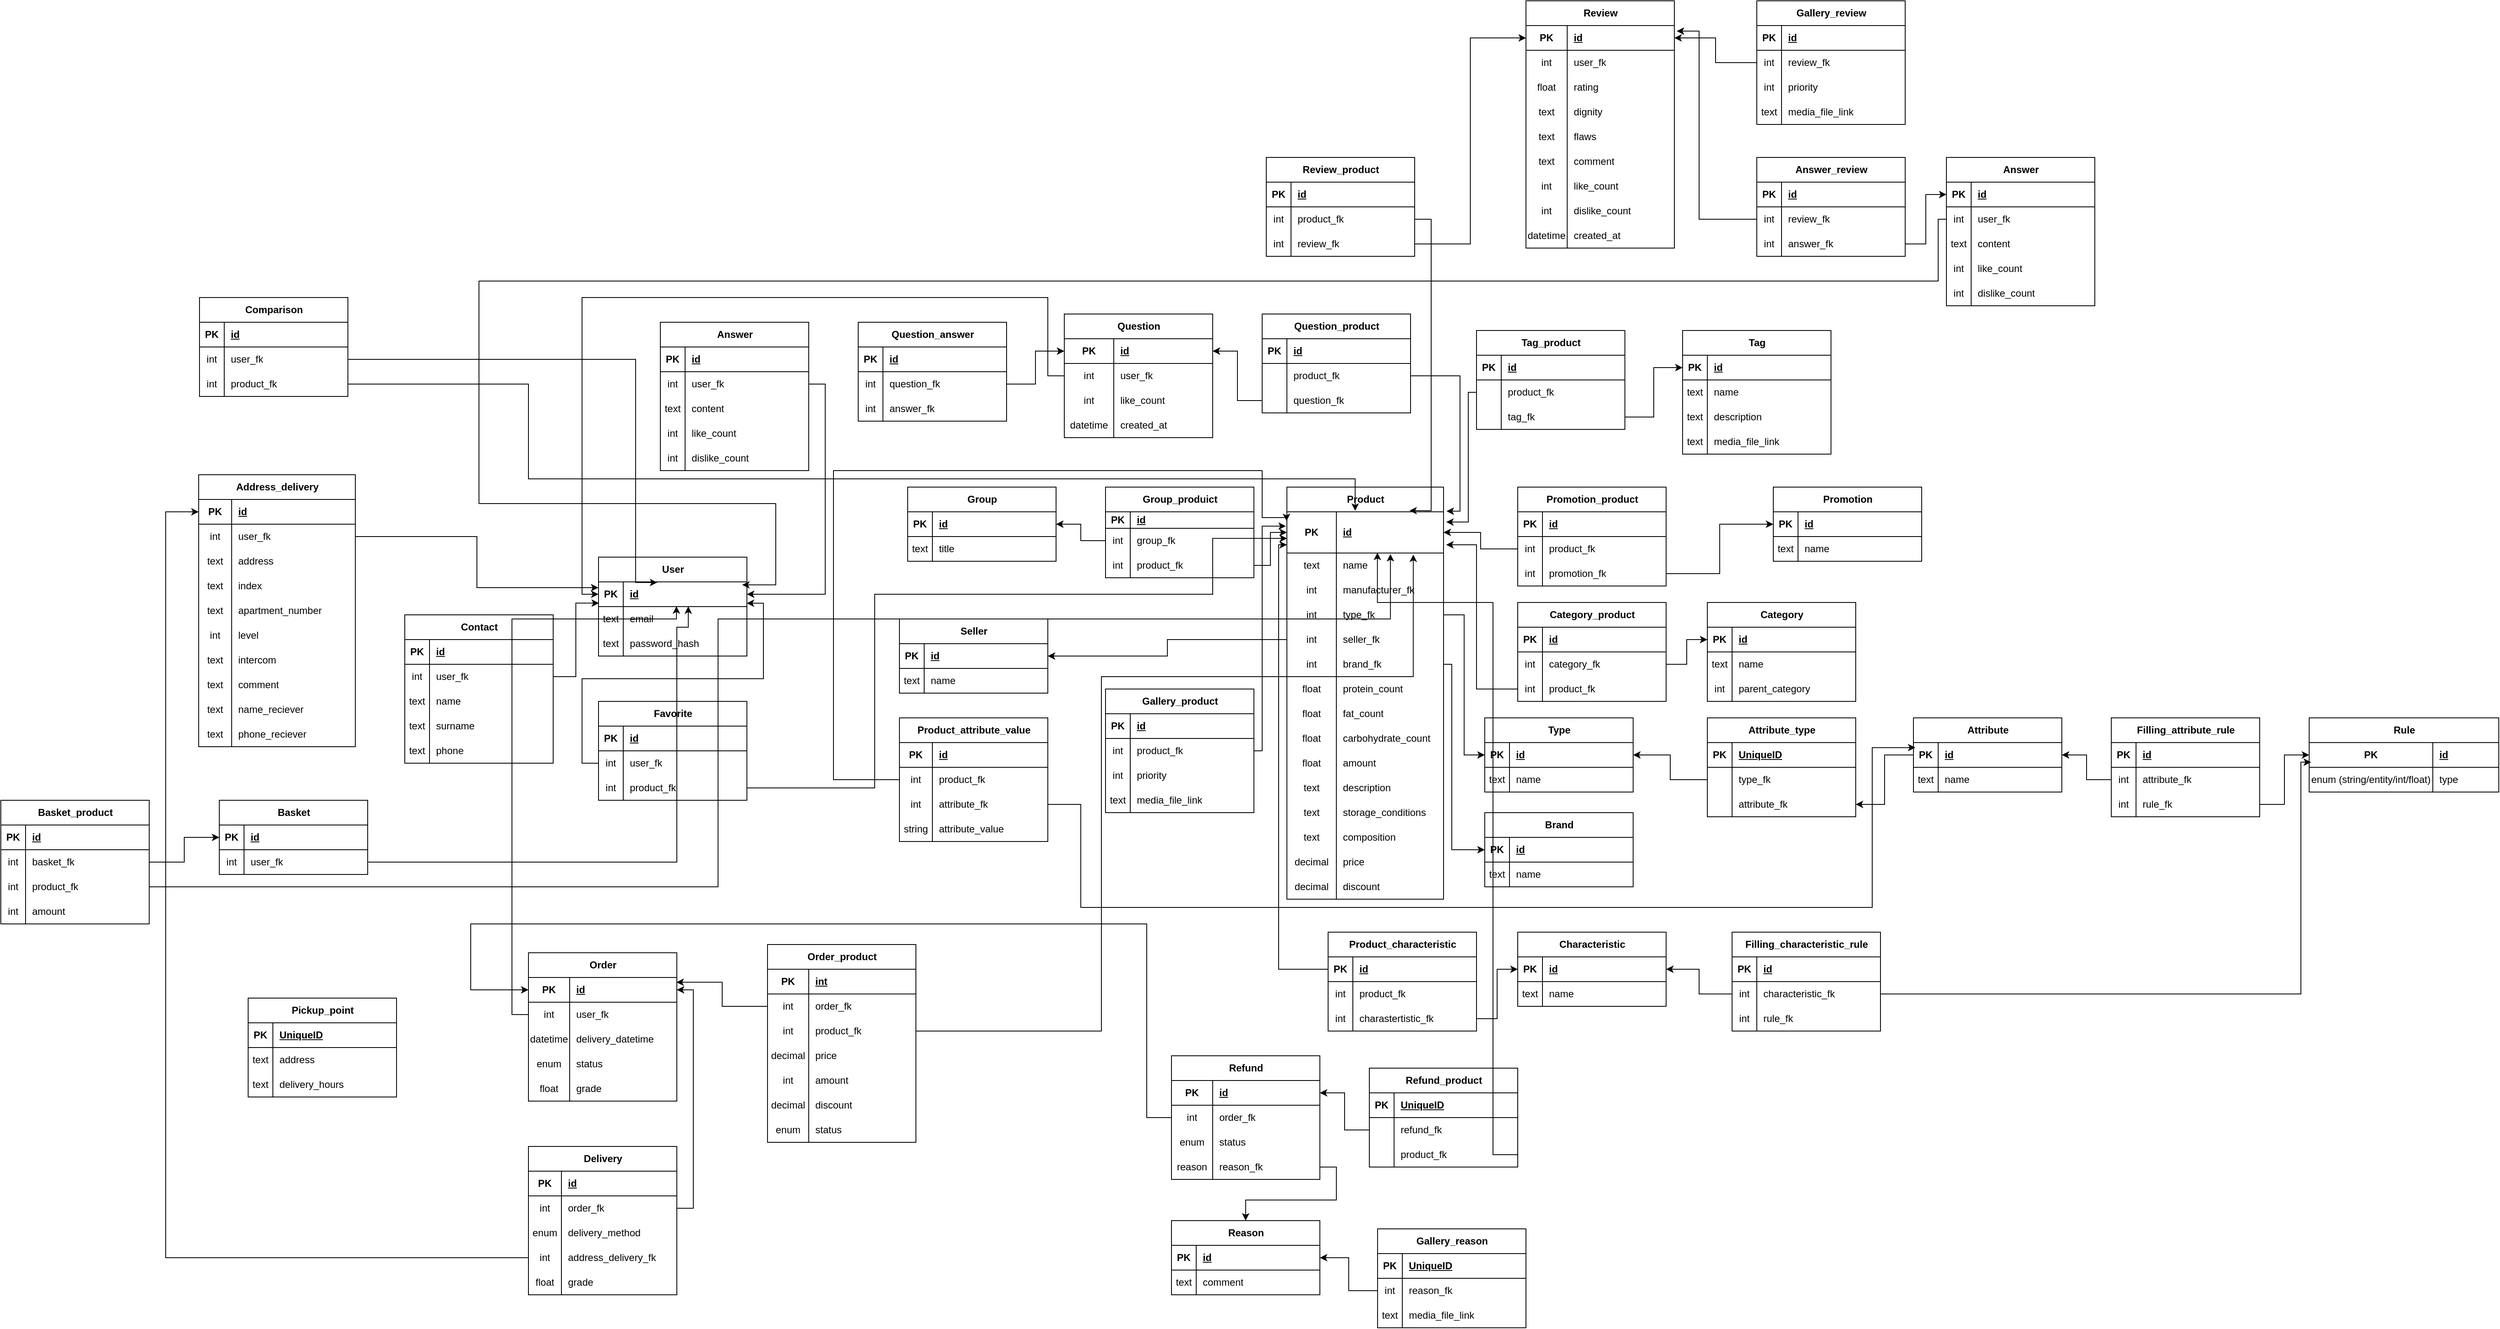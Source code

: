 <mxfile version="23.1.6" type="github">
  <diagram name="Page-1" id="_XhXrXmj3XeUfwICyJYy">
    <mxGraphModel dx="4123" dy="499" grid="1" gridSize="10" guides="1" tooltips="1" connect="1" arrows="1" fold="1" page="1" pageScale="1" pageWidth="3300" pageHeight="4681" math="0" shadow="0">
      <root>
        <mxCell id="0" />
        <mxCell id="1" parent="0" />
        <mxCell id="P5tLAPoUcO-UDNHWydYz-1" value="Product" style="shape=table;startSize=30;container=1;collapsible=1;childLayout=tableLayout;fixedRows=1;rowLines=0;fontStyle=1;align=center;resizeLast=1;html=1;" vertex="1" parent="1">
          <mxGeometry x="790" y="1160" width="190" height="500.0" as="geometry" />
        </mxCell>
        <mxCell id="P5tLAPoUcO-UDNHWydYz-2" value="" style="shape=tableRow;horizontal=0;startSize=0;swimlaneHead=0;swimlaneBody=0;fillColor=none;collapsible=0;dropTarget=0;points=[[0,0.5],[1,0.5]];portConstraint=eastwest;top=0;left=0;right=0;bottom=1;" vertex="1" parent="P5tLAPoUcO-UDNHWydYz-1">
          <mxGeometry y="30" width="190" height="50" as="geometry" />
        </mxCell>
        <mxCell id="P5tLAPoUcO-UDNHWydYz-3" value="PK" style="shape=partialRectangle;connectable=0;fillColor=none;top=0;left=0;bottom=0;right=0;fontStyle=1;overflow=hidden;whiteSpace=wrap;html=1;" vertex="1" parent="P5tLAPoUcO-UDNHWydYz-2">
          <mxGeometry width="60" height="50" as="geometry">
            <mxRectangle width="60" height="50" as="alternateBounds" />
          </mxGeometry>
        </mxCell>
        <mxCell id="P5tLAPoUcO-UDNHWydYz-4" value="id" style="shape=partialRectangle;connectable=0;fillColor=none;top=0;left=0;bottom=0;right=0;align=left;spacingLeft=6;fontStyle=5;overflow=hidden;whiteSpace=wrap;html=1;" vertex="1" parent="P5tLAPoUcO-UDNHWydYz-2">
          <mxGeometry x="60" width="130" height="50" as="geometry">
            <mxRectangle width="130" height="50" as="alternateBounds" />
          </mxGeometry>
        </mxCell>
        <mxCell id="P5tLAPoUcO-UDNHWydYz-5" value="" style="shape=tableRow;horizontal=0;startSize=0;swimlaneHead=0;swimlaneBody=0;fillColor=none;collapsible=0;dropTarget=0;points=[[0,0.5],[1,0.5]];portConstraint=eastwest;top=0;left=0;right=0;bottom=0;" vertex="1" parent="P5tLAPoUcO-UDNHWydYz-1">
          <mxGeometry y="80" width="190" height="30" as="geometry" />
        </mxCell>
        <mxCell id="P5tLAPoUcO-UDNHWydYz-6" value="text" style="shape=partialRectangle;connectable=0;fillColor=none;top=0;left=0;bottom=0;right=0;editable=1;overflow=hidden;whiteSpace=wrap;html=1;" vertex="1" parent="P5tLAPoUcO-UDNHWydYz-5">
          <mxGeometry width="60" height="30" as="geometry">
            <mxRectangle width="60" height="30" as="alternateBounds" />
          </mxGeometry>
        </mxCell>
        <mxCell id="P5tLAPoUcO-UDNHWydYz-7" value="name" style="shape=partialRectangle;connectable=0;fillColor=none;top=0;left=0;bottom=0;right=0;align=left;spacingLeft=6;overflow=hidden;whiteSpace=wrap;html=1;" vertex="1" parent="P5tLAPoUcO-UDNHWydYz-5">
          <mxGeometry x="60" width="130" height="30" as="geometry">
            <mxRectangle width="130" height="30" as="alternateBounds" />
          </mxGeometry>
        </mxCell>
        <mxCell id="P5tLAPoUcO-UDNHWydYz-8" value="" style="shape=tableRow;horizontal=0;startSize=0;swimlaneHead=0;swimlaneBody=0;fillColor=none;collapsible=0;dropTarget=0;points=[[0,0.5],[1,0.5]];portConstraint=eastwest;top=0;left=0;right=0;bottom=0;" vertex="1" parent="P5tLAPoUcO-UDNHWydYz-1">
          <mxGeometry y="110" width="190" height="30" as="geometry" />
        </mxCell>
        <mxCell id="P5tLAPoUcO-UDNHWydYz-9" value="int" style="shape=partialRectangle;connectable=0;fillColor=none;top=0;left=0;bottom=0;right=0;editable=1;overflow=hidden;whiteSpace=wrap;html=1;" vertex="1" parent="P5tLAPoUcO-UDNHWydYz-8">
          <mxGeometry width="60" height="30" as="geometry">
            <mxRectangle width="60" height="30" as="alternateBounds" />
          </mxGeometry>
        </mxCell>
        <mxCell id="P5tLAPoUcO-UDNHWydYz-10" value="manufacturer_fk" style="shape=partialRectangle;connectable=0;fillColor=none;top=0;left=0;bottom=0;right=0;align=left;spacingLeft=6;overflow=hidden;whiteSpace=wrap;html=1;" vertex="1" parent="P5tLAPoUcO-UDNHWydYz-8">
          <mxGeometry x="60" width="130" height="30" as="geometry">
            <mxRectangle width="130" height="30" as="alternateBounds" />
          </mxGeometry>
        </mxCell>
        <mxCell id="P5tLAPoUcO-UDNHWydYz-11" value="" style="shape=tableRow;horizontal=0;startSize=0;swimlaneHead=0;swimlaneBody=0;fillColor=none;collapsible=0;dropTarget=0;points=[[0,0.5],[1,0.5]];portConstraint=eastwest;top=0;left=0;right=0;bottom=0;" vertex="1" parent="P5tLAPoUcO-UDNHWydYz-1">
          <mxGeometry y="140" width="190" height="30" as="geometry" />
        </mxCell>
        <mxCell id="P5tLAPoUcO-UDNHWydYz-12" value="int" style="shape=partialRectangle;connectable=0;fillColor=none;top=0;left=0;bottom=0;right=0;editable=1;overflow=hidden;whiteSpace=wrap;html=1;" vertex="1" parent="P5tLAPoUcO-UDNHWydYz-11">
          <mxGeometry width="60" height="30" as="geometry">
            <mxRectangle width="60" height="30" as="alternateBounds" />
          </mxGeometry>
        </mxCell>
        <mxCell id="P5tLAPoUcO-UDNHWydYz-13" value="type_fk" style="shape=partialRectangle;connectable=0;fillColor=none;top=0;left=0;bottom=0;right=0;align=left;spacingLeft=6;overflow=hidden;whiteSpace=wrap;html=1;" vertex="1" parent="P5tLAPoUcO-UDNHWydYz-11">
          <mxGeometry x="60" width="130" height="30" as="geometry">
            <mxRectangle width="130" height="30" as="alternateBounds" />
          </mxGeometry>
        </mxCell>
        <mxCell id="P5tLAPoUcO-UDNHWydYz-14" style="shape=tableRow;horizontal=0;startSize=0;swimlaneHead=0;swimlaneBody=0;fillColor=none;collapsible=0;dropTarget=0;points=[[0,0.5],[1,0.5]];portConstraint=eastwest;top=0;left=0;right=0;bottom=0;" vertex="1" parent="P5tLAPoUcO-UDNHWydYz-1">
          <mxGeometry y="170" width="190" height="30" as="geometry" />
        </mxCell>
        <mxCell id="P5tLAPoUcO-UDNHWydYz-15" value="int" style="shape=partialRectangle;connectable=0;fillColor=none;top=0;left=0;bottom=0;right=0;editable=1;overflow=hidden;whiteSpace=wrap;html=1;" vertex="1" parent="P5tLAPoUcO-UDNHWydYz-14">
          <mxGeometry width="60" height="30" as="geometry">
            <mxRectangle width="60" height="30" as="alternateBounds" />
          </mxGeometry>
        </mxCell>
        <mxCell id="P5tLAPoUcO-UDNHWydYz-16" value="seller_fk" style="shape=partialRectangle;connectable=0;fillColor=none;top=0;left=0;bottom=0;right=0;align=left;spacingLeft=6;overflow=hidden;whiteSpace=wrap;html=1;" vertex="1" parent="P5tLAPoUcO-UDNHWydYz-14">
          <mxGeometry x="60" width="130" height="30" as="geometry">
            <mxRectangle width="130" height="30" as="alternateBounds" />
          </mxGeometry>
        </mxCell>
        <mxCell id="P5tLAPoUcO-UDNHWydYz-17" style="shape=tableRow;horizontal=0;startSize=0;swimlaneHead=0;swimlaneBody=0;fillColor=none;collapsible=0;dropTarget=0;points=[[0,0.5],[1,0.5]];portConstraint=eastwest;top=0;left=0;right=0;bottom=0;" vertex="1" parent="P5tLAPoUcO-UDNHWydYz-1">
          <mxGeometry y="200" width="190" height="30" as="geometry" />
        </mxCell>
        <mxCell id="P5tLAPoUcO-UDNHWydYz-18" value="int" style="shape=partialRectangle;connectable=0;fillColor=none;top=0;left=0;bottom=0;right=0;editable=1;overflow=hidden;whiteSpace=wrap;html=1;" vertex="1" parent="P5tLAPoUcO-UDNHWydYz-17">
          <mxGeometry width="60" height="30" as="geometry">
            <mxRectangle width="60" height="30" as="alternateBounds" />
          </mxGeometry>
        </mxCell>
        <mxCell id="P5tLAPoUcO-UDNHWydYz-19" value="brand_fk" style="shape=partialRectangle;connectable=0;fillColor=none;top=0;left=0;bottom=0;right=0;align=left;spacingLeft=6;overflow=hidden;whiteSpace=wrap;html=1;" vertex="1" parent="P5tLAPoUcO-UDNHWydYz-17">
          <mxGeometry x="60" width="130" height="30" as="geometry">
            <mxRectangle width="130" height="30" as="alternateBounds" />
          </mxGeometry>
        </mxCell>
        <mxCell id="P5tLAPoUcO-UDNHWydYz-20" style="shape=tableRow;horizontal=0;startSize=0;swimlaneHead=0;swimlaneBody=0;fillColor=none;collapsible=0;dropTarget=0;points=[[0,0.5],[1,0.5]];portConstraint=eastwest;top=0;left=0;right=0;bottom=0;" vertex="1" parent="P5tLAPoUcO-UDNHWydYz-1">
          <mxGeometry y="230" width="190" height="30" as="geometry" />
        </mxCell>
        <mxCell id="P5tLAPoUcO-UDNHWydYz-21" value="float" style="shape=partialRectangle;connectable=0;fillColor=none;top=0;left=0;bottom=0;right=0;editable=1;overflow=hidden;whiteSpace=wrap;html=1;" vertex="1" parent="P5tLAPoUcO-UDNHWydYz-20">
          <mxGeometry width="60" height="30" as="geometry">
            <mxRectangle width="60" height="30" as="alternateBounds" />
          </mxGeometry>
        </mxCell>
        <mxCell id="P5tLAPoUcO-UDNHWydYz-22" value="protein_count" style="shape=partialRectangle;connectable=0;fillColor=none;top=0;left=0;bottom=0;right=0;align=left;spacingLeft=6;overflow=hidden;whiteSpace=wrap;html=1;" vertex="1" parent="P5tLAPoUcO-UDNHWydYz-20">
          <mxGeometry x="60" width="130" height="30" as="geometry">
            <mxRectangle width="130" height="30" as="alternateBounds" />
          </mxGeometry>
        </mxCell>
        <mxCell id="P5tLAPoUcO-UDNHWydYz-23" style="shape=tableRow;horizontal=0;startSize=0;swimlaneHead=0;swimlaneBody=0;fillColor=none;collapsible=0;dropTarget=0;points=[[0,0.5],[1,0.5]];portConstraint=eastwest;top=0;left=0;right=0;bottom=0;" vertex="1" parent="P5tLAPoUcO-UDNHWydYz-1">
          <mxGeometry y="260" width="190" height="30" as="geometry" />
        </mxCell>
        <mxCell id="P5tLAPoUcO-UDNHWydYz-24" value="float" style="shape=partialRectangle;connectable=0;fillColor=none;top=0;left=0;bottom=0;right=0;editable=1;overflow=hidden;whiteSpace=wrap;html=1;" vertex="1" parent="P5tLAPoUcO-UDNHWydYz-23">
          <mxGeometry width="60" height="30" as="geometry">
            <mxRectangle width="60" height="30" as="alternateBounds" />
          </mxGeometry>
        </mxCell>
        <mxCell id="P5tLAPoUcO-UDNHWydYz-25" value="fat_count" style="shape=partialRectangle;connectable=0;fillColor=none;top=0;left=0;bottom=0;right=0;align=left;spacingLeft=6;overflow=hidden;whiteSpace=wrap;html=1;" vertex="1" parent="P5tLAPoUcO-UDNHWydYz-23">
          <mxGeometry x="60" width="130" height="30" as="geometry">
            <mxRectangle width="130" height="30" as="alternateBounds" />
          </mxGeometry>
        </mxCell>
        <mxCell id="P5tLAPoUcO-UDNHWydYz-26" style="shape=tableRow;horizontal=0;startSize=0;swimlaneHead=0;swimlaneBody=0;fillColor=none;collapsible=0;dropTarget=0;points=[[0,0.5],[1,0.5]];portConstraint=eastwest;top=0;left=0;right=0;bottom=0;" vertex="1" parent="P5tLAPoUcO-UDNHWydYz-1">
          <mxGeometry y="290" width="190" height="30" as="geometry" />
        </mxCell>
        <mxCell id="P5tLAPoUcO-UDNHWydYz-27" value="float" style="shape=partialRectangle;connectable=0;fillColor=none;top=0;left=0;bottom=0;right=0;editable=1;overflow=hidden;whiteSpace=wrap;html=1;" vertex="1" parent="P5tLAPoUcO-UDNHWydYz-26">
          <mxGeometry width="60" height="30" as="geometry">
            <mxRectangle width="60" height="30" as="alternateBounds" />
          </mxGeometry>
        </mxCell>
        <mxCell id="P5tLAPoUcO-UDNHWydYz-28" value="carbohydrate_count" style="shape=partialRectangle;connectable=0;fillColor=none;top=0;left=0;bottom=0;right=0;align=left;spacingLeft=6;overflow=hidden;whiteSpace=wrap;html=1;" vertex="1" parent="P5tLAPoUcO-UDNHWydYz-26">
          <mxGeometry x="60" width="130" height="30" as="geometry">
            <mxRectangle width="130" height="30" as="alternateBounds" />
          </mxGeometry>
        </mxCell>
        <mxCell id="P5tLAPoUcO-UDNHWydYz-29" style="shape=tableRow;horizontal=0;startSize=0;swimlaneHead=0;swimlaneBody=0;fillColor=none;collapsible=0;dropTarget=0;points=[[0,0.5],[1,0.5]];portConstraint=eastwest;top=0;left=0;right=0;bottom=0;" vertex="1" parent="P5tLAPoUcO-UDNHWydYz-1">
          <mxGeometry y="320" width="190" height="30" as="geometry" />
        </mxCell>
        <mxCell id="P5tLAPoUcO-UDNHWydYz-30" value="float" style="shape=partialRectangle;connectable=0;fillColor=none;top=0;left=0;bottom=0;right=0;editable=1;overflow=hidden;whiteSpace=wrap;html=1;" vertex="1" parent="P5tLAPoUcO-UDNHWydYz-29">
          <mxGeometry width="60" height="30" as="geometry">
            <mxRectangle width="60" height="30" as="alternateBounds" />
          </mxGeometry>
        </mxCell>
        <mxCell id="P5tLAPoUcO-UDNHWydYz-31" value="amount" style="shape=partialRectangle;connectable=0;fillColor=none;top=0;left=0;bottom=0;right=0;align=left;spacingLeft=6;overflow=hidden;whiteSpace=wrap;html=1;" vertex="1" parent="P5tLAPoUcO-UDNHWydYz-29">
          <mxGeometry x="60" width="130" height="30" as="geometry">
            <mxRectangle width="130" height="30" as="alternateBounds" />
          </mxGeometry>
        </mxCell>
        <mxCell id="P5tLAPoUcO-UDNHWydYz-32" style="shape=tableRow;horizontal=0;startSize=0;swimlaneHead=0;swimlaneBody=0;fillColor=none;collapsible=0;dropTarget=0;points=[[0,0.5],[1,0.5]];portConstraint=eastwest;top=0;left=0;right=0;bottom=0;" vertex="1" parent="P5tLAPoUcO-UDNHWydYz-1">
          <mxGeometry y="350" width="190" height="30" as="geometry" />
        </mxCell>
        <mxCell id="P5tLAPoUcO-UDNHWydYz-33" value="text" style="shape=partialRectangle;connectable=0;fillColor=none;top=0;left=0;bottom=0;right=0;editable=1;overflow=hidden;whiteSpace=wrap;html=1;" vertex="1" parent="P5tLAPoUcO-UDNHWydYz-32">
          <mxGeometry width="60" height="30" as="geometry">
            <mxRectangle width="60" height="30" as="alternateBounds" />
          </mxGeometry>
        </mxCell>
        <mxCell id="P5tLAPoUcO-UDNHWydYz-34" value="description" style="shape=partialRectangle;connectable=0;fillColor=none;top=0;left=0;bottom=0;right=0;align=left;spacingLeft=6;overflow=hidden;whiteSpace=wrap;html=1;" vertex="1" parent="P5tLAPoUcO-UDNHWydYz-32">
          <mxGeometry x="60" width="130" height="30" as="geometry">
            <mxRectangle width="130" height="30" as="alternateBounds" />
          </mxGeometry>
        </mxCell>
        <mxCell id="P5tLAPoUcO-UDNHWydYz-35" style="shape=tableRow;horizontal=0;startSize=0;swimlaneHead=0;swimlaneBody=0;fillColor=none;collapsible=0;dropTarget=0;points=[[0,0.5],[1,0.5]];portConstraint=eastwest;top=0;left=0;right=0;bottom=0;" vertex="1" parent="P5tLAPoUcO-UDNHWydYz-1">
          <mxGeometry y="380" width="190" height="30" as="geometry" />
        </mxCell>
        <mxCell id="P5tLAPoUcO-UDNHWydYz-36" value="text" style="shape=partialRectangle;connectable=0;fillColor=none;top=0;left=0;bottom=0;right=0;editable=1;overflow=hidden;whiteSpace=wrap;html=1;" vertex="1" parent="P5tLAPoUcO-UDNHWydYz-35">
          <mxGeometry width="60" height="30" as="geometry">
            <mxRectangle width="60" height="30" as="alternateBounds" />
          </mxGeometry>
        </mxCell>
        <mxCell id="P5tLAPoUcO-UDNHWydYz-37" value="storage_conditions" style="shape=partialRectangle;connectable=0;fillColor=none;top=0;left=0;bottom=0;right=0;align=left;spacingLeft=6;overflow=hidden;whiteSpace=wrap;html=1;" vertex="1" parent="P5tLAPoUcO-UDNHWydYz-35">
          <mxGeometry x="60" width="130" height="30" as="geometry">
            <mxRectangle width="130" height="30" as="alternateBounds" />
          </mxGeometry>
        </mxCell>
        <mxCell id="P5tLAPoUcO-UDNHWydYz-38" style="shape=tableRow;horizontal=0;startSize=0;swimlaneHead=0;swimlaneBody=0;fillColor=none;collapsible=0;dropTarget=0;points=[[0,0.5],[1,0.5]];portConstraint=eastwest;top=0;left=0;right=0;bottom=0;" vertex="1" parent="P5tLAPoUcO-UDNHWydYz-1">
          <mxGeometry y="410" width="190" height="30" as="geometry" />
        </mxCell>
        <mxCell id="P5tLAPoUcO-UDNHWydYz-39" value="text" style="shape=partialRectangle;connectable=0;fillColor=none;top=0;left=0;bottom=0;right=0;editable=1;overflow=hidden;whiteSpace=wrap;html=1;" vertex="1" parent="P5tLAPoUcO-UDNHWydYz-38">
          <mxGeometry width="60" height="30" as="geometry">
            <mxRectangle width="60" height="30" as="alternateBounds" />
          </mxGeometry>
        </mxCell>
        <mxCell id="P5tLAPoUcO-UDNHWydYz-40" value="composition" style="shape=partialRectangle;connectable=0;fillColor=none;top=0;left=0;bottom=0;right=0;align=left;spacingLeft=6;overflow=hidden;whiteSpace=wrap;html=1;" vertex="1" parent="P5tLAPoUcO-UDNHWydYz-38">
          <mxGeometry x="60" width="130" height="30" as="geometry">
            <mxRectangle width="130" height="30" as="alternateBounds" />
          </mxGeometry>
        </mxCell>
        <mxCell id="P5tLAPoUcO-UDNHWydYz-41" style="shape=tableRow;horizontal=0;startSize=0;swimlaneHead=0;swimlaneBody=0;fillColor=none;collapsible=0;dropTarget=0;points=[[0,0.5],[1,0.5]];portConstraint=eastwest;top=0;left=0;right=0;bottom=0;" vertex="1" parent="P5tLAPoUcO-UDNHWydYz-1">
          <mxGeometry y="440" width="190" height="30" as="geometry" />
        </mxCell>
        <mxCell id="P5tLAPoUcO-UDNHWydYz-42" value="decimal" style="shape=partialRectangle;connectable=0;fillColor=none;top=0;left=0;bottom=0;right=0;editable=1;overflow=hidden;whiteSpace=wrap;html=1;" vertex="1" parent="P5tLAPoUcO-UDNHWydYz-41">
          <mxGeometry width="60" height="30" as="geometry">
            <mxRectangle width="60" height="30" as="alternateBounds" />
          </mxGeometry>
        </mxCell>
        <mxCell id="P5tLAPoUcO-UDNHWydYz-43" value="price" style="shape=partialRectangle;connectable=0;fillColor=none;top=0;left=0;bottom=0;right=0;align=left;spacingLeft=6;overflow=hidden;whiteSpace=wrap;html=1;" vertex="1" parent="P5tLAPoUcO-UDNHWydYz-41">
          <mxGeometry x="60" width="130" height="30" as="geometry">
            <mxRectangle width="130" height="30" as="alternateBounds" />
          </mxGeometry>
        </mxCell>
        <mxCell id="P5tLAPoUcO-UDNHWydYz-44" style="shape=tableRow;horizontal=0;startSize=0;swimlaneHead=0;swimlaneBody=0;fillColor=none;collapsible=0;dropTarget=0;points=[[0,0.5],[1,0.5]];portConstraint=eastwest;top=0;left=0;right=0;bottom=0;" vertex="1" parent="P5tLAPoUcO-UDNHWydYz-1">
          <mxGeometry y="470" width="190" height="30" as="geometry" />
        </mxCell>
        <mxCell id="P5tLAPoUcO-UDNHWydYz-45" value="decimal" style="shape=partialRectangle;connectable=0;fillColor=none;top=0;left=0;bottom=0;right=0;editable=1;overflow=hidden;whiteSpace=wrap;html=1;" vertex="1" parent="P5tLAPoUcO-UDNHWydYz-44">
          <mxGeometry width="60" height="30" as="geometry">
            <mxRectangle width="60" height="30" as="alternateBounds" />
          </mxGeometry>
        </mxCell>
        <mxCell id="P5tLAPoUcO-UDNHWydYz-46" value="discount" style="shape=partialRectangle;connectable=0;fillColor=none;top=0;left=0;bottom=0;right=0;align=left;spacingLeft=6;overflow=hidden;whiteSpace=wrap;html=1;" vertex="1" parent="P5tLAPoUcO-UDNHWydYz-44">
          <mxGeometry x="60" width="130" height="30" as="geometry">
            <mxRectangle width="130" height="30" as="alternateBounds" />
          </mxGeometry>
        </mxCell>
        <mxCell id="P5tLAPoUcO-UDNHWydYz-47" value="Promotion" style="shape=table;startSize=30;container=1;collapsible=1;childLayout=tableLayout;fixedRows=1;rowLines=0;fontStyle=1;align=center;resizeLast=1;html=1;" vertex="1" parent="1">
          <mxGeometry x="1380" y="1160" width="180" height="90" as="geometry" />
        </mxCell>
        <mxCell id="P5tLAPoUcO-UDNHWydYz-48" value="" style="shape=tableRow;horizontal=0;startSize=0;swimlaneHead=0;swimlaneBody=0;fillColor=none;collapsible=0;dropTarget=0;points=[[0,0.5],[1,0.5]];portConstraint=eastwest;top=0;left=0;right=0;bottom=1;" vertex="1" parent="P5tLAPoUcO-UDNHWydYz-47">
          <mxGeometry y="30" width="180" height="30" as="geometry" />
        </mxCell>
        <mxCell id="P5tLAPoUcO-UDNHWydYz-49" value="PK" style="shape=partialRectangle;connectable=0;fillColor=none;top=0;left=0;bottom=0;right=0;fontStyle=1;overflow=hidden;whiteSpace=wrap;html=1;" vertex="1" parent="P5tLAPoUcO-UDNHWydYz-48">
          <mxGeometry width="30" height="30" as="geometry">
            <mxRectangle width="30" height="30" as="alternateBounds" />
          </mxGeometry>
        </mxCell>
        <mxCell id="P5tLAPoUcO-UDNHWydYz-50" value="id" style="shape=partialRectangle;connectable=0;fillColor=none;top=0;left=0;bottom=0;right=0;align=left;spacingLeft=6;fontStyle=5;overflow=hidden;whiteSpace=wrap;html=1;" vertex="1" parent="P5tLAPoUcO-UDNHWydYz-48">
          <mxGeometry x="30" width="150" height="30" as="geometry">
            <mxRectangle width="150" height="30" as="alternateBounds" />
          </mxGeometry>
        </mxCell>
        <mxCell id="P5tLAPoUcO-UDNHWydYz-51" value="" style="shape=tableRow;horizontal=0;startSize=0;swimlaneHead=0;swimlaneBody=0;fillColor=none;collapsible=0;dropTarget=0;points=[[0,0.5],[1,0.5]];portConstraint=eastwest;top=0;left=0;right=0;bottom=0;" vertex="1" parent="P5tLAPoUcO-UDNHWydYz-47">
          <mxGeometry y="60" width="180" height="30" as="geometry" />
        </mxCell>
        <mxCell id="P5tLAPoUcO-UDNHWydYz-52" value="text" style="shape=partialRectangle;connectable=0;fillColor=none;top=0;left=0;bottom=0;right=0;editable=1;overflow=hidden;whiteSpace=wrap;html=1;" vertex="1" parent="P5tLAPoUcO-UDNHWydYz-51">
          <mxGeometry width="30" height="30" as="geometry">
            <mxRectangle width="30" height="30" as="alternateBounds" />
          </mxGeometry>
        </mxCell>
        <mxCell id="P5tLAPoUcO-UDNHWydYz-53" value="name" style="shape=partialRectangle;connectable=0;fillColor=none;top=0;left=0;bottom=0;right=0;align=left;spacingLeft=6;overflow=hidden;whiteSpace=wrap;html=1;" vertex="1" parent="P5tLAPoUcO-UDNHWydYz-51">
          <mxGeometry x="30" width="150" height="30" as="geometry">
            <mxRectangle width="150" height="30" as="alternateBounds" />
          </mxGeometry>
        </mxCell>
        <mxCell id="P5tLAPoUcO-UDNHWydYz-54" value="Promotion_product" style="shape=table;startSize=30;container=1;collapsible=1;childLayout=tableLayout;fixedRows=1;rowLines=0;fontStyle=1;align=center;resizeLast=1;html=1;" vertex="1" parent="1">
          <mxGeometry x="1070" y="1160" width="180" height="120" as="geometry" />
        </mxCell>
        <mxCell id="P5tLAPoUcO-UDNHWydYz-55" value="" style="shape=tableRow;horizontal=0;startSize=0;swimlaneHead=0;swimlaneBody=0;fillColor=none;collapsible=0;dropTarget=0;points=[[0,0.5],[1,0.5]];portConstraint=eastwest;top=0;left=0;right=0;bottom=1;" vertex="1" parent="P5tLAPoUcO-UDNHWydYz-54">
          <mxGeometry y="30" width="180" height="30" as="geometry" />
        </mxCell>
        <mxCell id="P5tLAPoUcO-UDNHWydYz-56" value="PK" style="shape=partialRectangle;connectable=0;fillColor=none;top=0;left=0;bottom=0;right=0;fontStyle=1;overflow=hidden;whiteSpace=wrap;html=1;" vertex="1" parent="P5tLAPoUcO-UDNHWydYz-55">
          <mxGeometry width="30" height="30" as="geometry">
            <mxRectangle width="30" height="30" as="alternateBounds" />
          </mxGeometry>
        </mxCell>
        <mxCell id="P5tLAPoUcO-UDNHWydYz-57" value="id" style="shape=partialRectangle;connectable=0;fillColor=none;top=0;left=0;bottom=0;right=0;align=left;spacingLeft=6;fontStyle=5;overflow=hidden;whiteSpace=wrap;html=1;" vertex="1" parent="P5tLAPoUcO-UDNHWydYz-55">
          <mxGeometry x="30" width="150" height="30" as="geometry">
            <mxRectangle width="150" height="30" as="alternateBounds" />
          </mxGeometry>
        </mxCell>
        <mxCell id="P5tLAPoUcO-UDNHWydYz-58" value="" style="shape=tableRow;horizontal=0;startSize=0;swimlaneHead=0;swimlaneBody=0;fillColor=none;collapsible=0;dropTarget=0;points=[[0,0.5],[1,0.5]];portConstraint=eastwest;top=0;left=0;right=0;bottom=0;" vertex="1" parent="P5tLAPoUcO-UDNHWydYz-54">
          <mxGeometry y="60" width="180" height="30" as="geometry" />
        </mxCell>
        <mxCell id="P5tLAPoUcO-UDNHWydYz-59" value="int" style="shape=partialRectangle;connectable=0;fillColor=none;top=0;left=0;bottom=0;right=0;editable=1;overflow=hidden;whiteSpace=wrap;html=1;" vertex="1" parent="P5tLAPoUcO-UDNHWydYz-58">
          <mxGeometry width="30" height="30" as="geometry">
            <mxRectangle width="30" height="30" as="alternateBounds" />
          </mxGeometry>
        </mxCell>
        <mxCell id="P5tLAPoUcO-UDNHWydYz-60" value="product_fk" style="shape=partialRectangle;connectable=0;fillColor=none;top=0;left=0;bottom=0;right=0;align=left;spacingLeft=6;overflow=hidden;whiteSpace=wrap;html=1;" vertex="1" parent="P5tLAPoUcO-UDNHWydYz-58">
          <mxGeometry x="30" width="150" height="30" as="geometry">
            <mxRectangle width="150" height="30" as="alternateBounds" />
          </mxGeometry>
        </mxCell>
        <mxCell id="P5tLAPoUcO-UDNHWydYz-61" value="" style="shape=tableRow;horizontal=0;startSize=0;swimlaneHead=0;swimlaneBody=0;fillColor=none;collapsible=0;dropTarget=0;points=[[0,0.5],[1,0.5]];portConstraint=eastwest;top=0;left=0;right=0;bottom=0;" vertex="1" parent="P5tLAPoUcO-UDNHWydYz-54">
          <mxGeometry y="90" width="180" height="30" as="geometry" />
        </mxCell>
        <mxCell id="P5tLAPoUcO-UDNHWydYz-62" value="int" style="shape=partialRectangle;connectable=0;fillColor=none;top=0;left=0;bottom=0;right=0;editable=1;overflow=hidden;whiteSpace=wrap;html=1;" vertex="1" parent="P5tLAPoUcO-UDNHWydYz-61">
          <mxGeometry width="30" height="30" as="geometry">
            <mxRectangle width="30" height="30" as="alternateBounds" />
          </mxGeometry>
        </mxCell>
        <mxCell id="P5tLAPoUcO-UDNHWydYz-63" value="promotion_fk" style="shape=partialRectangle;connectable=0;fillColor=none;top=0;left=0;bottom=0;right=0;align=left;spacingLeft=6;overflow=hidden;whiteSpace=wrap;html=1;" vertex="1" parent="P5tLAPoUcO-UDNHWydYz-61">
          <mxGeometry x="30" width="150" height="30" as="geometry">
            <mxRectangle width="150" height="30" as="alternateBounds" />
          </mxGeometry>
        </mxCell>
        <mxCell id="P5tLAPoUcO-UDNHWydYz-64" style="edgeStyle=orthogonalEdgeStyle;rounded=0;orthogonalLoop=1;jettySize=auto;html=1;entryX=1;entryY=0.5;entryDx=0;entryDy=0;" edge="1" parent="1" source="P5tLAPoUcO-UDNHWydYz-58" target="P5tLAPoUcO-UDNHWydYz-2">
          <mxGeometry relative="1" as="geometry" />
        </mxCell>
        <mxCell id="P5tLAPoUcO-UDNHWydYz-65" style="edgeStyle=orthogonalEdgeStyle;rounded=0;orthogonalLoop=1;jettySize=auto;html=1;exitX=1;exitY=0.5;exitDx=0;exitDy=0;entryX=0;entryY=0.5;entryDx=0;entryDy=0;" edge="1" parent="1" source="P5tLAPoUcO-UDNHWydYz-61" target="P5tLAPoUcO-UDNHWydYz-48">
          <mxGeometry relative="1" as="geometry" />
        </mxCell>
        <mxCell id="P5tLAPoUcO-UDNHWydYz-66" value="Group" style="shape=table;startSize=30;container=1;collapsible=1;childLayout=tableLayout;fixedRows=1;rowLines=0;fontStyle=1;align=center;resizeLast=1;html=1;" vertex="1" parent="1">
          <mxGeometry x="330" y="1160" width="180" height="90" as="geometry" />
        </mxCell>
        <mxCell id="P5tLAPoUcO-UDNHWydYz-67" value="" style="shape=tableRow;horizontal=0;startSize=0;swimlaneHead=0;swimlaneBody=0;fillColor=none;collapsible=0;dropTarget=0;points=[[0,0.5],[1,0.5]];portConstraint=eastwest;top=0;left=0;right=0;bottom=1;" vertex="1" parent="P5tLAPoUcO-UDNHWydYz-66">
          <mxGeometry y="30" width="180" height="30" as="geometry" />
        </mxCell>
        <mxCell id="P5tLAPoUcO-UDNHWydYz-68" value="PK" style="shape=partialRectangle;connectable=0;fillColor=none;top=0;left=0;bottom=0;right=0;fontStyle=1;overflow=hidden;whiteSpace=wrap;html=1;" vertex="1" parent="P5tLAPoUcO-UDNHWydYz-67">
          <mxGeometry width="30" height="30" as="geometry">
            <mxRectangle width="30" height="30" as="alternateBounds" />
          </mxGeometry>
        </mxCell>
        <mxCell id="P5tLAPoUcO-UDNHWydYz-69" value="id" style="shape=partialRectangle;connectable=0;fillColor=none;top=0;left=0;bottom=0;right=0;align=left;spacingLeft=6;fontStyle=5;overflow=hidden;whiteSpace=wrap;html=1;" vertex="1" parent="P5tLAPoUcO-UDNHWydYz-67">
          <mxGeometry x="30" width="150" height="30" as="geometry">
            <mxRectangle width="150" height="30" as="alternateBounds" />
          </mxGeometry>
        </mxCell>
        <mxCell id="P5tLAPoUcO-UDNHWydYz-70" value="" style="shape=tableRow;horizontal=0;startSize=0;swimlaneHead=0;swimlaneBody=0;fillColor=none;collapsible=0;dropTarget=0;points=[[0,0.5],[1,0.5]];portConstraint=eastwest;top=0;left=0;right=0;bottom=0;" vertex="1" parent="P5tLAPoUcO-UDNHWydYz-66">
          <mxGeometry y="60" width="180" height="30" as="geometry" />
        </mxCell>
        <mxCell id="P5tLAPoUcO-UDNHWydYz-71" value="text" style="shape=partialRectangle;connectable=0;fillColor=none;top=0;left=0;bottom=0;right=0;editable=1;overflow=hidden;whiteSpace=wrap;html=1;" vertex="1" parent="P5tLAPoUcO-UDNHWydYz-70">
          <mxGeometry width="30" height="30" as="geometry">
            <mxRectangle width="30" height="30" as="alternateBounds" />
          </mxGeometry>
        </mxCell>
        <mxCell id="P5tLAPoUcO-UDNHWydYz-72" value="title" style="shape=partialRectangle;connectable=0;fillColor=none;top=0;left=0;bottom=0;right=0;align=left;spacingLeft=6;overflow=hidden;whiteSpace=wrap;html=1;" vertex="1" parent="P5tLAPoUcO-UDNHWydYz-70">
          <mxGeometry x="30" width="150" height="30" as="geometry">
            <mxRectangle width="150" height="30" as="alternateBounds" />
          </mxGeometry>
        </mxCell>
        <mxCell id="P5tLAPoUcO-UDNHWydYz-73" value="Group_produict" style="shape=table;startSize=30;container=1;collapsible=1;childLayout=tableLayout;fixedRows=1;rowLines=0;fontStyle=1;align=center;resizeLast=1;html=1;" vertex="1" parent="1">
          <mxGeometry x="570" y="1160" width="180" height="110" as="geometry" />
        </mxCell>
        <mxCell id="P5tLAPoUcO-UDNHWydYz-74" value="" style="shape=tableRow;horizontal=0;startSize=0;swimlaneHead=0;swimlaneBody=0;fillColor=none;collapsible=0;dropTarget=0;points=[[0,0.5],[1,0.5]];portConstraint=eastwest;top=0;left=0;right=0;bottom=1;" vertex="1" parent="P5tLAPoUcO-UDNHWydYz-73">
          <mxGeometry y="30" width="180" height="20" as="geometry" />
        </mxCell>
        <mxCell id="P5tLAPoUcO-UDNHWydYz-75" value="PK" style="shape=partialRectangle;connectable=0;fillColor=none;top=0;left=0;bottom=0;right=0;fontStyle=1;overflow=hidden;whiteSpace=wrap;html=1;" vertex="1" parent="P5tLAPoUcO-UDNHWydYz-74">
          <mxGeometry width="30" height="20" as="geometry">
            <mxRectangle width="30" height="20" as="alternateBounds" />
          </mxGeometry>
        </mxCell>
        <mxCell id="P5tLAPoUcO-UDNHWydYz-76" value="id" style="shape=partialRectangle;connectable=0;fillColor=none;top=0;left=0;bottom=0;right=0;align=left;spacingLeft=6;fontStyle=5;overflow=hidden;whiteSpace=wrap;html=1;" vertex="1" parent="P5tLAPoUcO-UDNHWydYz-74">
          <mxGeometry x="30" width="150" height="20" as="geometry">
            <mxRectangle width="150" height="20" as="alternateBounds" />
          </mxGeometry>
        </mxCell>
        <mxCell id="P5tLAPoUcO-UDNHWydYz-77" value="" style="shape=tableRow;horizontal=0;startSize=0;swimlaneHead=0;swimlaneBody=0;fillColor=none;collapsible=0;dropTarget=0;points=[[0,0.5],[1,0.5]];portConstraint=eastwest;top=0;left=0;right=0;bottom=0;" vertex="1" parent="P5tLAPoUcO-UDNHWydYz-73">
          <mxGeometry y="50" width="180" height="30" as="geometry" />
        </mxCell>
        <mxCell id="P5tLAPoUcO-UDNHWydYz-78" value="int" style="shape=partialRectangle;connectable=0;fillColor=none;top=0;left=0;bottom=0;right=0;editable=1;overflow=hidden;whiteSpace=wrap;html=1;" vertex="1" parent="P5tLAPoUcO-UDNHWydYz-77">
          <mxGeometry width="30" height="30" as="geometry">
            <mxRectangle width="30" height="30" as="alternateBounds" />
          </mxGeometry>
        </mxCell>
        <mxCell id="P5tLAPoUcO-UDNHWydYz-79" value="group_fk" style="shape=partialRectangle;connectable=0;fillColor=none;top=0;left=0;bottom=0;right=0;align=left;spacingLeft=6;overflow=hidden;whiteSpace=wrap;html=1;" vertex="1" parent="P5tLAPoUcO-UDNHWydYz-77">
          <mxGeometry x="30" width="150" height="30" as="geometry">
            <mxRectangle width="150" height="30" as="alternateBounds" />
          </mxGeometry>
        </mxCell>
        <mxCell id="P5tLAPoUcO-UDNHWydYz-80" value="" style="shape=tableRow;horizontal=0;startSize=0;swimlaneHead=0;swimlaneBody=0;fillColor=none;collapsible=0;dropTarget=0;points=[[0,0.5],[1,0.5]];portConstraint=eastwest;top=0;left=0;right=0;bottom=0;" vertex="1" parent="P5tLAPoUcO-UDNHWydYz-73">
          <mxGeometry y="80" width="180" height="30" as="geometry" />
        </mxCell>
        <mxCell id="P5tLAPoUcO-UDNHWydYz-81" value="int" style="shape=partialRectangle;connectable=0;fillColor=none;top=0;left=0;bottom=0;right=0;editable=1;overflow=hidden;whiteSpace=wrap;html=1;" vertex="1" parent="P5tLAPoUcO-UDNHWydYz-80">
          <mxGeometry width="30" height="30" as="geometry">
            <mxRectangle width="30" height="30" as="alternateBounds" />
          </mxGeometry>
        </mxCell>
        <mxCell id="P5tLAPoUcO-UDNHWydYz-82" value="product_fk" style="shape=partialRectangle;connectable=0;fillColor=none;top=0;left=0;bottom=0;right=0;align=left;spacingLeft=6;overflow=hidden;whiteSpace=wrap;html=1;" vertex="1" parent="P5tLAPoUcO-UDNHWydYz-80">
          <mxGeometry x="30" width="150" height="30" as="geometry">
            <mxRectangle width="150" height="30" as="alternateBounds" />
          </mxGeometry>
        </mxCell>
        <mxCell id="P5tLAPoUcO-UDNHWydYz-83" style="edgeStyle=orthogonalEdgeStyle;rounded=0;orthogonalLoop=1;jettySize=auto;html=1;exitX=0;exitY=0.5;exitDx=0;exitDy=0;entryX=1;entryY=0.5;entryDx=0;entryDy=0;" edge="1" parent="1" source="P5tLAPoUcO-UDNHWydYz-77" target="P5tLAPoUcO-UDNHWydYz-67">
          <mxGeometry relative="1" as="geometry" />
        </mxCell>
        <mxCell id="P5tLAPoUcO-UDNHWydYz-84" style="edgeStyle=orthogonalEdgeStyle;rounded=0;orthogonalLoop=1;jettySize=auto;html=1;exitX=1;exitY=0.5;exitDx=0;exitDy=0;entryX=0;entryY=0.5;entryDx=0;entryDy=0;" edge="1" parent="1" source="P5tLAPoUcO-UDNHWydYz-80" target="P5tLAPoUcO-UDNHWydYz-2">
          <mxGeometry relative="1" as="geometry" />
        </mxCell>
        <mxCell id="P5tLAPoUcO-UDNHWydYz-85" value="Seller" style="shape=table;startSize=30;container=1;collapsible=1;childLayout=tableLayout;fixedRows=1;rowLines=0;fontStyle=1;align=center;resizeLast=1;html=1;" vertex="1" parent="1">
          <mxGeometry x="320" y="1320" width="180" height="90" as="geometry" />
        </mxCell>
        <mxCell id="P5tLAPoUcO-UDNHWydYz-86" value="" style="shape=tableRow;horizontal=0;startSize=0;swimlaneHead=0;swimlaneBody=0;fillColor=none;collapsible=0;dropTarget=0;points=[[0,0.5],[1,0.5]];portConstraint=eastwest;top=0;left=0;right=0;bottom=1;" vertex="1" parent="P5tLAPoUcO-UDNHWydYz-85">
          <mxGeometry y="30" width="180" height="30" as="geometry" />
        </mxCell>
        <mxCell id="P5tLAPoUcO-UDNHWydYz-87" value="PK" style="shape=partialRectangle;connectable=0;fillColor=none;top=0;left=0;bottom=0;right=0;fontStyle=1;overflow=hidden;whiteSpace=wrap;html=1;" vertex="1" parent="P5tLAPoUcO-UDNHWydYz-86">
          <mxGeometry width="30" height="30" as="geometry">
            <mxRectangle width="30" height="30" as="alternateBounds" />
          </mxGeometry>
        </mxCell>
        <mxCell id="P5tLAPoUcO-UDNHWydYz-88" value="id" style="shape=partialRectangle;connectable=0;fillColor=none;top=0;left=0;bottom=0;right=0;align=left;spacingLeft=6;fontStyle=5;overflow=hidden;whiteSpace=wrap;html=1;" vertex="1" parent="P5tLAPoUcO-UDNHWydYz-86">
          <mxGeometry x="30" width="150" height="30" as="geometry">
            <mxRectangle width="150" height="30" as="alternateBounds" />
          </mxGeometry>
        </mxCell>
        <mxCell id="P5tLAPoUcO-UDNHWydYz-89" value="" style="shape=tableRow;horizontal=0;startSize=0;swimlaneHead=0;swimlaneBody=0;fillColor=none;collapsible=0;dropTarget=0;points=[[0,0.5],[1,0.5]];portConstraint=eastwest;top=0;left=0;right=0;bottom=0;" vertex="1" parent="P5tLAPoUcO-UDNHWydYz-85">
          <mxGeometry y="60" width="180" height="30" as="geometry" />
        </mxCell>
        <mxCell id="P5tLAPoUcO-UDNHWydYz-90" value="text" style="shape=partialRectangle;connectable=0;fillColor=none;top=0;left=0;bottom=0;right=0;editable=1;overflow=hidden;whiteSpace=wrap;html=1;" vertex="1" parent="P5tLAPoUcO-UDNHWydYz-89">
          <mxGeometry width="30" height="30" as="geometry">
            <mxRectangle width="30" height="30" as="alternateBounds" />
          </mxGeometry>
        </mxCell>
        <mxCell id="P5tLAPoUcO-UDNHWydYz-91" value="name" style="shape=partialRectangle;connectable=0;fillColor=none;top=0;left=0;bottom=0;right=0;align=left;spacingLeft=6;overflow=hidden;whiteSpace=wrap;html=1;" vertex="1" parent="P5tLAPoUcO-UDNHWydYz-89">
          <mxGeometry x="30" width="150" height="30" as="geometry">
            <mxRectangle width="150" height="30" as="alternateBounds" />
          </mxGeometry>
        </mxCell>
        <mxCell id="P5tLAPoUcO-UDNHWydYz-92" style="edgeStyle=orthogonalEdgeStyle;rounded=0;orthogonalLoop=1;jettySize=auto;html=1;entryX=1;entryY=0.5;entryDx=0;entryDy=0;" edge="1" parent="1" source="P5tLAPoUcO-UDNHWydYz-14" target="P5tLAPoUcO-UDNHWydYz-86">
          <mxGeometry relative="1" as="geometry" />
        </mxCell>
        <mxCell id="P5tLAPoUcO-UDNHWydYz-93" value="Product_attribute_value" style="shape=table;startSize=30;container=1;collapsible=1;childLayout=tableLayout;fixedRows=1;rowLines=0;fontStyle=1;align=center;resizeLast=1;html=1;" vertex="1" parent="1">
          <mxGeometry x="320" y="1440" width="180" height="150" as="geometry" />
        </mxCell>
        <mxCell id="P5tLAPoUcO-UDNHWydYz-94" value="" style="shape=tableRow;horizontal=0;startSize=0;swimlaneHead=0;swimlaneBody=0;fillColor=none;collapsible=0;dropTarget=0;points=[[0,0.5],[1,0.5]];portConstraint=eastwest;top=0;left=0;right=0;bottom=1;" vertex="1" parent="P5tLAPoUcO-UDNHWydYz-93">
          <mxGeometry y="30" width="180" height="30" as="geometry" />
        </mxCell>
        <mxCell id="P5tLAPoUcO-UDNHWydYz-95" value="PK" style="shape=partialRectangle;connectable=0;fillColor=none;top=0;left=0;bottom=0;right=0;fontStyle=1;overflow=hidden;whiteSpace=wrap;html=1;" vertex="1" parent="P5tLAPoUcO-UDNHWydYz-94">
          <mxGeometry width="40.0" height="30" as="geometry">
            <mxRectangle width="40.0" height="30" as="alternateBounds" />
          </mxGeometry>
        </mxCell>
        <mxCell id="P5tLAPoUcO-UDNHWydYz-96" value="id" style="shape=partialRectangle;connectable=0;fillColor=none;top=0;left=0;bottom=0;right=0;align=left;spacingLeft=6;fontStyle=5;overflow=hidden;whiteSpace=wrap;html=1;" vertex="1" parent="P5tLAPoUcO-UDNHWydYz-94">
          <mxGeometry x="40.0" width="140.0" height="30" as="geometry">
            <mxRectangle width="140.0" height="30" as="alternateBounds" />
          </mxGeometry>
        </mxCell>
        <mxCell id="P5tLAPoUcO-UDNHWydYz-97" value="" style="shape=tableRow;horizontal=0;startSize=0;swimlaneHead=0;swimlaneBody=0;fillColor=none;collapsible=0;dropTarget=0;points=[[0,0.5],[1,0.5]];portConstraint=eastwest;top=0;left=0;right=0;bottom=0;" vertex="1" parent="P5tLAPoUcO-UDNHWydYz-93">
          <mxGeometry y="60" width="180" height="30" as="geometry" />
        </mxCell>
        <mxCell id="P5tLAPoUcO-UDNHWydYz-98" value="int" style="shape=partialRectangle;connectable=0;fillColor=none;top=0;left=0;bottom=0;right=0;editable=1;overflow=hidden;whiteSpace=wrap;html=1;" vertex="1" parent="P5tLAPoUcO-UDNHWydYz-97">
          <mxGeometry width="40.0" height="30" as="geometry">
            <mxRectangle width="40.0" height="30" as="alternateBounds" />
          </mxGeometry>
        </mxCell>
        <mxCell id="P5tLAPoUcO-UDNHWydYz-99" value="product_fk" style="shape=partialRectangle;connectable=0;fillColor=none;top=0;left=0;bottom=0;right=0;align=left;spacingLeft=6;overflow=hidden;whiteSpace=wrap;html=1;" vertex="1" parent="P5tLAPoUcO-UDNHWydYz-97">
          <mxGeometry x="40.0" width="140.0" height="30" as="geometry">
            <mxRectangle width="140.0" height="30" as="alternateBounds" />
          </mxGeometry>
        </mxCell>
        <mxCell id="P5tLAPoUcO-UDNHWydYz-100" value="" style="shape=tableRow;horizontal=0;startSize=0;swimlaneHead=0;swimlaneBody=0;fillColor=none;collapsible=0;dropTarget=0;points=[[0,0.5],[1,0.5]];portConstraint=eastwest;top=0;left=0;right=0;bottom=0;" vertex="1" parent="P5tLAPoUcO-UDNHWydYz-93">
          <mxGeometry y="90" width="180" height="30" as="geometry" />
        </mxCell>
        <mxCell id="P5tLAPoUcO-UDNHWydYz-101" value="int" style="shape=partialRectangle;connectable=0;fillColor=none;top=0;left=0;bottom=0;right=0;editable=1;overflow=hidden;whiteSpace=wrap;html=1;" vertex="1" parent="P5tLAPoUcO-UDNHWydYz-100">
          <mxGeometry width="40.0" height="30" as="geometry">
            <mxRectangle width="40.0" height="30" as="alternateBounds" />
          </mxGeometry>
        </mxCell>
        <mxCell id="P5tLAPoUcO-UDNHWydYz-102" value="attribute_fk" style="shape=partialRectangle;connectable=0;fillColor=none;top=0;left=0;bottom=0;right=0;align=left;spacingLeft=6;overflow=hidden;whiteSpace=wrap;html=1;" vertex="1" parent="P5tLAPoUcO-UDNHWydYz-100">
          <mxGeometry x="40.0" width="140.0" height="30" as="geometry">
            <mxRectangle width="140.0" height="30" as="alternateBounds" />
          </mxGeometry>
        </mxCell>
        <mxCell id="P5tLAPoUcO-UDNHWydYz-103" style="shape=tableRow;horizontal=0;startSize=0;swimlaneHead=0;swimlaneBody=0;fillColor=none;collapsible=0;dropTarget=0;points=[[0,0.5],[1,0.5]];portConstraint=eastwest;top=0;left=0;right=0;bottom=0;" vertex="1" parent="P5tLAPoUcO-UDNHWydYz-93">
          <mxGeometry y="120" width="180" height="30" as="geometry" />
        </mxCell>
        <mxCell id="P5tLAPoUcO-UDNHWydYz-104" value="string" style="shape=partialRectangle;connectable=0;fillColor=none;top=0;left=0;bottom=0;right=0;editable=1;overflow=hidden;whiteSpace=wrap;html=1;" vertex="1" parent="P5tLAPoUcO-UDNHWydYz-103">
          <mxGeometry width="40.0" height="30" as="geometry">
            <mxRectangle width="40.0" height="30" as="alternateBounds" />
          </mxGeometry>
        </mxCell>
        <mxCell id="P5tLAPoUcO-UDNHWydYz-105" value="attribute_value" style="shape=partialRectangle;connectable=0;fillColor=none;top=0;left=0;bottom=0;right=0;align=left;spacingLeft=6;overflow=hidden;whiteSpace=wrap;html=1;" vertex="1" parent="P5tLAPoUcO-UDNHWydYz-103">
          <mxGeometry x="40.0" width="140.0" height="30" as="geometry">
            <mxRectangle width="140.0" height="30" as="alternateBounds" />
          </mxGeometry>
        </mxCell>
        <mxCell id="P5tLAPoUcO-UDNHWydYz-106" style="edgeStyle=orthogonalEdgeStyle;rounded=0;orthogonalLoop=1;jettySize=auto;html=1;entryX=-0.002;entryY=0.226;entryDx=0;entryDy=0;entryPerimeter=0;" edge="1" parent="1" source="P5tLAPoUcO-UDNHWydYz-97" target="P5tLAPoUcO-UDNHWydYz-2">
          <mxGeometry relative="1" as="geometry">
            <Array as="points">
              <mxPoint x="240" y="1515" />
              <mxPoint x="240" y="1140" />
              <mxPoint x="760" y="1140" />
              <mxPoint x="760" y="1197" />
              <mxPoint x="790" y="1197" />
            </Array>
          </mxGeometry>
        </mxCell>
        <mxCell id="P5tLAPoUcO-UDNHWydYz-107" value="Type" style="shape=table;startSize=30;container=1;collapsible=1;childLayout=tableLayout;fixedRows=1;rowLines=0;fontStyle=1;align=center;resizeLast=1;html=1;" vertex="1" parent="1">
          <mxGeometry x="1030" y="1440" width="180" height="90" as="geometry" />
        </mxCell>
        <mxCell id="P5tLAPoUcO-UDNHWydYz-108" value="" style="shape=tableRow;horizontal=0;startSize=0;swimlaneHead=0;swimlaneBody=0;fillColor=none;collapsible=0;dropTarget=0;points=[[0,0.5],[1,0.5]];portConstraint=eastwest;top=0;left=0;right=0;bottom=1;" vertex="1" parent="P5tLAPoUcO-UDNHWydYz-107">
          <mxGeometry y="30" width="180" height="30" as="geometry" />
        </mxCell>
        <mxCell id="P5tLAPoUcO-UDNHWydYz-109" value="PK" style="shape=partialRectangle;connectable=0;fillColor=none;top=0;left=0;bottom=0;right=0;fontStyle=1;overflow=hidden;whiteSpace=wrap;html=1;" vertex="1" parent="P5tLAPoUcO-UDNHWydYz-108">
          <mxGeometry width="30" height="30" as="geometry">
            <mxRectangle width="30" height="30" as="alternateBounds" />
          </mxGeometry>
        </mxCell>
        <mxCell id="P5tLAPoUcO-UDNHWydYz-110" value="id" style="shape=partialRectangle;connectable=0;fillColor=none;top=0;left=0;bottom=0;right=0;align=left;spacingLeft=6;fontStyle=5;overflow=hidden;whiteSpace=wrap;html=1;" vertex="1" parent="P5tLAPoUcO-UDNHWydYz-108">
          <mxGeometry x="30" width="150" height="30" as="geometry">
            <mxRectangle width="150" height="30" as="alternateBounds" />
          </mxGeometry>
        </mxCell>
        <mxCell id="P5tLAPoUcO-UDNHWydYz-111" value="" style="shape=tableRow;horizontal=0;startSize=0;swimlaneHead=0;swimlaneBody=0;fillColor=none;collapsible=0;dropTarget=0;points=[[0,0.5],[1,0.5]];portConstraint=eastwest;top=0;left=0;right=0;bottom=0;" vertex="1" parent="P5tLAPoUcO-UDNHWydYz-107">
          <mxGeometry y="60" width="180" height="30" as="geometry" />
        </mxCell>
        <mxCell id="P5tLAPoUcO-UDNHWydYz-112" value="text" style="shape=partialRectangle;connectable=0;fillColor=none;top=0;left=0;bottom=0;right=0;editable=1;overflow=hidden;whiteSpace=wrap;html=1;" vertex="1" parent="P5tLAPoUcO-UDNHWydYz-111">
          <mxGeometry width="30" height="30" as="geometry">
            <mxRectangle width="30" height="30" as="alternateBounds" />
          </mxGeometry>
        </mxCell>
        <mxCell id="P5tLAPoUcO-UDNHWydYz-113" value="name" style="shape=partialRectangle;connectable=0;fillColor=none;top=0;left=0;bottom=0;right=0;align=left;spacingLeft=6;overflow=hidden;whiteSpace=wrap;html=1;" vertex="1" parent="P5tLAPoUcO-UDNHWydYz-111">
          <mxGeometry x="30" width="150" height="30" as="geometry">
            <mxRectangle width="150" height="30" as="alternateBounds" />
          </mxGeometry>
        </mxCell>
        <mxCell id="P5tLAPoUcO-UDNHWydYz-114" style="edgeStyle=orthogonalEdgeStyle;rounded=0;orthogonalLoop=1;jettySize=auto;html=1;exitX=1;exitY=0.5;exitDx=0;exitDy=0;entryX=0;entryY=0.5;entryDx=0;entryDy=0;" edge="1" parent="1" source="P5tLAPoUcO-UDNHWydYz-11" target="P5tLAPoUcO-UDNHWydYz-108">
          <mxGeometry relative="1" as="geometry" />
        </mxCell>
        <mxCell id="P5tLAPoUcO-UDNHWydYz-115" value="Attribute_type" style="shape=table;startSize=30;container=1;collapsible=1;childLayout=tableLayout;fixedRows=1;rowLines=0;fontStyle=1;align=center;resizeLast=1;html=1;" vertex="1" parent="1">
          <mxGeometry x="1300" y="1440" width="180" height="120" as="geometry" />
        </mxCell>
        <mxCell id="P5tLAPoUcO-UDNHWydYz-116" value="" style="shape=tableRow;horizontal=0;startSize=0;swimlaneHead=0;swimlaneBody=0;fillColor=none;collapsible=0;dropTarget=0;points=[[0,0.5],[1,0.5]];portConstraint=eastwest;top=0;left=0;right=0;bottom=1;" vertex="1" parent="P5tLAPoUcO-UDNHWydYz-115">
          <mxGeometry y="30" width="180" height="30" as="geometry" />
        </mxCell>
        <mxCell id="P5tLAPoUcO-UDNHWydYz-117" value="PK" style="shape=partialRectangle;connectable=0;fillColor=none;top=0;left=0;bottom=0;right=0;fontStyle=1;overflow=hidden;whiteSpace=wrap;html=1;" vertex="1" parent="P5tLAPoUcO-UDNHWydYz-116">
          <mxGeometry width="30" height="30" as="geometry">
            <mxRectangle width="30" height="30" as="alternateBounds" />
          </mxGeometry>
        </mxCell>
        <mxCell id="P5tLAPoUcO-UDNHWydYz-118" value="UniqueID" style="shape=partialRectangle;connectable=0;fillColor=none;top=0;left=0;bottom=0;right=0;align=left;spacingLeft=6;fontStyle=5;overflow=hidden;whiteSpace=wrap;html=1;" vertex="1" parent="P5tLAPoUcO-UDNHWydYz-116">
          <mxGeometry x="30" width="150" height="30" as="geometry">
            <mxRectangle width="150" height="30" as="alternateBounds" />
          </mxGeometry>
        </mxCell>
        <mxCell id="P5tLAPoUcO-UDNHWydYz-119" value="" style="shape=tableRow;horizontal=0;startSize=0;swimlaneHead=0;swimlaneBody=0;fillColor=none;collapsible=0;dropTarget=0;points=[[0,0.5],[1,0.5]];portConstraint=eastwest;top=0;left=0;right=0;bottom=0;" vertex="1" parent="P5tLAPoUcO-UDNHWydYz-115">
          <mxGeometry y="60" width="180" height="30" as="geometry" />
        </mxCell>
        <mxCell id="P5tLAPoUcO-UDNHWydYz-120" value="" style="shape=partialRectangle;connectable=0;fillColor=none;top=0;left=0;bottom=0;right=0;editable=1;overflow=hidden;whiteSpace=wrap;html=1;" vertex="1" parent="P5tLAPoUcO-UDNHWydYz-119">
          <mxGeometry width="30" height="30" as="geometry">
            <mxRectangle width="30" height="30" as="alternateBounds" />
          </mxGeometry>
        </mxCell>
        <mxCell id="P5tLAPoUcO-UDNHWydYz-121" value="type_fk" style="shape=partialRectangle;connectable=0;fillColor=none;top=0;left=0;bottom=0;right=0;align=left;spacingLeft=6;overflow=hidden;whiteSpace=wrap;html=1;" vertex="1" parent="P5tLAPoUcO-UDNHWydYz-119">
          <mxGeometry x="30" width="150" height="30" as="geometry">
            <mxRectangle width="150" height="30" as="alternateBounds" />
          </mxGeometry>
        </mxCell>
        <mxCell id="P5tLAPoUcO-UDNHWydYz-122" value="" style="shape=tableRow;horizontal=0;startSize=0;swimlaneHead=0;swimlaneBody=0;fillColor=none;collapsible=0;dropTarget=0;points=[[0,0.5],[1,0.5]];portConstraint=eastwest;top=0;left=0;right=0;bottom=0;" vertex="1" parent="P5tLAPoUcO-UDNHWydYz-115">
          <mxGeometry y="90" width="180" height="30" as="geometry" />
        </mxCell>
        <mxCell id="P5tLAPoUcO-UDNHWydYz-123" value="" style="shape=partialRectangle;connectable=0;fillColor=none;top=0;left=0;bottom=0;right=0;editable=1;overflow=hidden;whiteSpace=wrap;html=1;" vertex="1" parent="P5tLAPoUcO-UDNHWydYz-122">
          <mxGeometry width="30" height="30" as="geometry">
            <mxRectangle width="30" height="30" as="alternateBounds" />
          </mxGeometry>
        </mxCell>
        <mxCell id="P5tLAPoUcO-UDNHWydYz-124" value="attribute_fk" style="shape=partialRectangle;connectable=0;fillColor=none;top=0;left=0;bottom=0;right=0;align=left;spacingLeft=6;overflow=hidden;whiteSpace=wrap;html=1;" vertex="1" parent="P5tLAPoUcO-UDNHWydYz-122">
          <mxGeometry x="30" width="150" height="30" as="geometry">
            <mxRectangle width="150" height="30" as="alternateBounds" />
          </mxGeometry>
        </mxCell>
        <mxCell id="P5tLAPoUcO-UDNHWydYz-125" style="edgeStyle=orthogonalEdgeStyle;rounded=0;orthogonalLoop=1;jettySize=auto;html=1;exitX=0;exitY=0.5;exitDx=0;exitDy=0;entryX=1;entryY=0.5;entryDx=0;entryDy=0;" edge="1" parent="1" source="P5tLAPoUcO-UDNHWydYz-119" target="P5tLAPoUcO-UDNHWydYz-108">
          <mxGeometry relative="1" as="geometry" />
        </mxCell>
        <mxCell id="P5tLAPoUcO-UDNHWydYz-126" value="Attribute" style="shape=table;startSize=30;container=1;collapsible=1;childLayout=tableLayout;fixedRows=1;rowLines=0;fontStyle=1;align=center;resizeLast=1;html=1;" vertex="1" parent="1">
          <mxGeometry x="1550" y="1440" width="180" height="90" as="geometry" />
        </mxCell>
        <mxCell id="P5tLAPoUcO-UDNHWydYz-127" value="" style="shape=tableRow;horizontal=0;startSize=0;swimlaneHead=0;swimlaneBody=0;fillColor=none;collapsible=0;dropTarget=0;points=[[0,0.5],[1,0.5]];portConstraint=eastwest;top=0;left=0;right=0;bottom=1;" vertex="1" parent="P5tLAPoUcO-UDNHWydYz-126">
          <mxGeometry y="30" width="180" height="30" as="geometry" />
        </mxCell>
        <mxCell id="P5tLAPoUcO-UDNHWydYz-128" value="PK" style="shape=partialRectangle;connectable=0;fillColor=none;top=0;left=0;bottom=0;right=0;fontStyle=1;overflow=hidden;whiteSpace=wrap;html=1;" vertex="1" parent="P5tLAPoUcO-UDNHWydYz-127">
          <mxGeometry width="30" height="30" as="geometry">
            <mxRectangle width="30" height="30" as="alternateBounds" />
          </mxGeometry>
        </mxCell>
        <mxCell id="P5tLAPoUcO-UDNHWydYz-129" value="id" style="shape=partialRectangle;connectable=0;fillColor=none;top=0;left=0;bottom=0;right=0;align=left;spacingLeft=6;fontStyle=5;overflow=hidden;whiteSpace=wrap;html=1;" vertex="1" parent="P5tLAPoUcO-UDNHWydYz-127">
          <mxGeometry x="30" width="150" height="30" as="geometry">
            <mxRectangle width="150" height="30" as="alternateBounds" />
          </mxGeometry>
        </mxCell>
        <mxCell id="P5tLAPoUcO-UDNHWydYz-130" value="" style="shape=tableRow;horizontal=0;startSize=0;swimlaneHead=0;swimlaneBody=0;fillColor=none;collapsible=0;dropTarget=0;points=[[0,0.5],[1,0.5]];portConstraint=eastwest;top=0;left=0;right=0;bottom=0;" vertex="1" parent="P5tLAPoUcO-UDNHWydYz-126">
          <mxGeometry y="60" width="180" height="30" as="geometry" />
        </mxCell>
        <mxCell id="P5tLAPoUcO-UDNHWydYz-131" value="text" style="shape=partialRectangle;connectable=0;fillColor=none;top=0;left=0;bottom=0;right=0;editable=1;overflow=hidden;whiteSpace=wrap;html=1;" vertex="1" parent="P5tLAPoUcO-UDNHWydYz-130">
          <mxGeometry width="30" height="30" as="geometry">
            <mxRectangle width="30" height="30" as="alternateBounds" />
          </mxGeometry>
        </mxCell>
        <mxCell id="P5tLAPoUcO-UDNHWydYz-132" value="name" style="shape=partialRectangle;connectable=0;fillColor=none;top=0;left=0;bottom=0;right=0;align=left;spacingLeft=6;overflow=hidden;whiteSpace=wrap;html=1;" vertex="1" parent="P5tLAPoUcO-UDNHWydYz-130">
          <mxGeometry x="30" width="150" height="30" as="geometry">
            <mxRectangle width="150" height="30" as="alternateBounds" />
          </mxGeometry>
        </mxCell>
        <mxCell id="P5tLAPoUcO-UDNHWydYz-133" style="edgeStyle=orthogonalEdgeStyle;rounded=0;orthogonalLoop=1;jettySize=auto;html=1;exitX=0;exitY=0.5;exitDx=0;exitDy=0;entryX=1;entryY=0.5;entryDx=0;entryDy=0;" edge="1" parent="1" source="P5tLAPoUcO-UDNHWydYz-127" target="P5tLAPoUcO-UDNHWydYz-122">
          <mxGeometry relative="1" as="geometry" />
        </mxCell>
        <mxCell id="P5tLAPoUcO-UDNHWydYz-134" value="Filling_attribute_rule" style="shape=table;startSize=30;container=1;collapsible=1;childLayout=tableLayout;fixedRows=1;rowLines=0;fontStyle=1;align=center;resizeLast=1;html=1;" vertex="1" parent="1">
          <mxGeometry x="1790" y="1440" width="180" height="120" as="geometry" />
        </mxCell>
        <mxCell id="P5tLAPoUcO-UDNHWydYz-135" value="" style="shape=tableRow;horizontal=0;startSize=0;swimlaneHead=0;swimlaneBody=0;fillColor=none;collapsible=0;dropTarget=0;points=[[0,0.5],[1,0.5]];portConstraint=eastwest;top=0;left=0;right=0;bottom=1;" vertex="1" parent="P5tLAPoUcO-UDNHWydYz-134">
          <mxGeometry y="30" width="180" height="30" as="geometry" />
        </mxCell>
        <mxCell id="P5tLAPoUcO-UDNHWydYz-136" value="PK" style="shape=partialRectangle;connectable=0;fillColor=none;top=0;left=0;bottom=0;right=0;fontStyle=1;overflow=hidden;whiteSpace=wrap;html=1;" vertex="1" parent="P5tLAPoUcO-UDNHWydYz-135">
          <mxGeometry width="30" height="30" as="geometry">
            <mxRectangle width="30" height="30" as="alternateBounds" />
          </mxGeometry>
        </mxCell>
        <mxCell id="P5tLAPoUcO-UDNHWydYz-137" value="id" style="shape=partialRectangle;connectable=0;fillColor=none;top=0;left=0;bottom=0;right=0;align=left;spacingLeft=6;fontStyle=5;overflow=hidden;whiteSpace=wrap;html=1;" vertex="1" parent="P5tLAPoUcO-UDNHWydYz-135">
          <mxGeometry x="30" width="150" height="30" as="geometry">
            <mxRectangle width="150" height="30" as="alternateBounds" />
          </mxGeometry>
        </mxCell>
        <mxCell id="P5tLAPoUcO-UDNHWydYz-138" value="" style="shape=tableRow;horizontal=0;startSize=0;swimlaneHead=0;swimlaneBody=0;fillColor=none;collapsible=0;dropTarget=0;points=[[0,0.5],[1,0.5]];portConstraint=eastwest;top=0;left=0;right=0;bottom=0;" vertex="1" parent="P5tLAPoUcO-UDNHWydYz-134">
          <mxGeometry y="60" width="180" height="30" as="geometry" />
        </mxCell>
        <mxCell id="P5tLAPoUcO-UDNHWydYz-139" value="int" style="shape=partialRectangle;connectable=0;fillColor=none;top=0;left=0;bottom=0;right=0;editable=1;overflow=hidden;whiteSpace=wrap;html=1;" vertex="1" parent="P5tLAPoUcO-UDNHWydYz-138">
          <mxGeometry width="30" height="30" as="geometry">
            <mxRectangle width="30" height="30" as="alternateBounds" />
          </mxGeometry>
        </mxCell>
        <mxCell id="P5tLAPoUcO-UDNHWydYz-140" value="attribute_fk" style="shape=partialRectangle;connectable=0;fillColor=none;top=0;left=0;bottom=0;right=0;align=left;spacingLeft=6;overflow=hidden;whiteSpace=wrap;html=1;" vertex="1" parent="P5tLAPoUcO-UDNHWydYz-138">
          <mxGeometry x="30" width="150" height="30" as="geometry">
            <mxRectangle width="150" height="30" as="alternateBounds" />
          </mxGeometry>
        </mxCell>
        <mxCell id="P5tLAPoUcO-UDNHWydYz-141" value="" style="shape=tableRow;horizontal=0;startSize=0;swimlaneHead=0;swimlaneBody=0;fillColor=none;collapsible=0;dropTarget=0;points=[[0,0.5],[1,0.5]];portConstraint=eastwest;top=0;left=0;right=0;bottom=0;" vertex="1" parent="P5tLAPoUcO-UDNHWydYz-134">
          <mxGeometry y="90" width="180" height="30" as="geometry" />
        </mxCell>
        <mxCell id="P5tLAPoUcO-UDNHWydYz-142" value="int" style="shape=partialRectangle;connectable=0;fillColor=none;top=0;left=0;bottom=0;right=0;editable=1;overflow=hidden;whiteSpace=wrap;html=1;" vertex="1" parent="P5tLAPoUcO-UDNHWydYz-141">
          <mxGeometry width="30" height="30" as="geometry">
            <mxRectangle width="30" height="30" as="alternateBounds" />
          </mxGeometry>
        </mxCell>
        <mxCell id="P5tLAPoUcO-UDNHWydYz-143" value="rule_fk" style="shape=partialRectangle;connectable=0;fillColor=none;top=0;left=0;bottom=0;right=0;align=left;spacingLeft=6;overflow=hidden;whiteSpace=wrap;html=1;" vertex="1" parent="P5tLAPoUcO-UDNHWydYz-141">
          <mxGeometry x="30" width="150" height="30" as="geometry">
            <mxRectangle width="150" height="30" as="alternateBounds" />
          </mxGeometry>
        </mxCell>
        <mxCell id="P5tLAPoUcO-UDNHWydYz-144" style="edgeStyle=orthogonalEdgeStyle;rounded=0;orthogonalLoop=1;jettySize=auto;html=1;exitX=0;exitY=0.5;exitDx=0;exitDy=0;entryX=1;entryY=0.5;entryDx=0;entryDy=0;" edge="1" parent="1" source="P5tLAPoUcO-UDNHWydYz-138" target="P5tLAPoUcO-UDNHWydYz-127">
          <mxGeometry relative="1" as="geometry" />
        </mxCell>
        <mxCell id="P5tLAPoUcO-UDNHWydYz-145" value="Rule" style="shape=table;startSize=30;container=1;collapsible=1;childLayout=tableLayout;fixedRows=1;rowLines=0;fontStyle=1;align=center;resizeLast=1;html=1;" vertex="1" parent="1">
          <mxGeometry x="2030" y="1440" width="230" height="90" as="geometry" />
        </mxCell>
        <mxCell id="P5tLAPoUcO-UDNHWydYz-146" value="" style="shape=tableRow;horizontal=0;startSize=0;swimlaneHead=0;swimlaneBody=0;fillColor=none;collapsible=0;dropTarget=0;points=[[0,0.5],[1,0.5]];portConstraint=eastwest;top=0;left=0;right=0;bottom=1;" vertex="1" parent="P5tLAPoUcO-UDNHWydYz-145">
          <mxGeometry y="30" width="230" height="30" as="geometry" />
        </mxCell>
        <mxCell id="P5tLAPoUcO-UDNHWydYz-147" value="PK" style="shape=partialRectangle;connectable=0;fillColor=none;top=0;left=0;bottom=0;right=0;fontStyle=1;overflow=hidden;whiteSpace=wrap;html=1;" vertex="1" parent="P5tLAPoUcO-UDNHWydYz-146">
          <mxGeometry width="150" height="30" as="geometry">
            <mxRectangle width="150" height="30" as="alternateBounds" />
          </mxGeometry>
        </mxCell>
        <mxCell id="P5tLAPoUcO-UDNHWydYz-148" value="id" style="shape=partialRectangle;connectable=0;fillColor=none;top=0;left=0;bottom=0;right=0;align=left;spacingLeft=6;fontStyle=5;overflow=hidden;whiteSpace=wrap;html=1;" vertex="1" parent="P5tLAPoUcO-UDNHWydYz-146">
          <mxGeometry x="150" width="80" height="30" as="geometry">
            <mxRectangle width="80" height="30" as="alternateBounds" />
          </mxGeometry>
        </mxCell>
        <mxCell id="P5tLAPoUcO-UDNHWydYz-149" value="" style="shape=tableRow;horizontal=0;startSize=0;swimlaneHead=0;swimlaneBody=0;fillColor=none;collapsible=0;dropTarget=0;points=[[0,0.5],[1,0.5]];portConstraint=eastwest;top=0;left=0;right=0;bottom=0;" vertex="1" parent="P5tLAPoUcO-UDNHWydYz-145">
          <mxGeometry y="60" width="230" height="30" as="geometry" />
        </mxCell>
        <mxCell id="P5tLAPoUcO-UDNHWydYz-150" value="enum (string/entity/int/float)" style="shape=partialRectangle;connectable=0;fillColor=none;top=0;left=0;bottom=0;right=0;editable=1;overflow=hidden;whiteSpace=wrap;html=1;" vertex="1" parent="P5tLAPoUcO-UDNHWydYz-149">
          <mxGeometry width="150" height="30" as="geometry">
            <mxRectangle width="150" height="30" as="alternateBounds" />
          </mxGeometry>
        </mxCell>
        <mxCell id="P5tLAPoUcO-UDNHWydYz-151" value="type" style="shape=partialRectangle;connectable=0;fillColor=none;top=0;left=0;bottom=0;right=0;align=left;spacingLeft=6;overflow=hidden;whiteSpace=wrap;html=1;" vertex="1" parent="P5tLAPoUcO-UDNHWydYz-149">
          <mxGeometry x="150" width="80" height="30" as="geometry">
            <mxRectangle width="80" height="30" as="alternateBounds" />
          </mxGeometry>
        </mxCell>
        <mxCell id="P5tLAPoUcO-UDNHWydYz-152" style="edgeStyle=orthogonalEdgeStyle;rounded=0;orthogonalLoop=1;jettySize=auto;html=1;exitX=1;exitY=0.5;exitDx=0;exitDy=0;entryX=0;entryY=0.5;entryDx=0;entryDy=0;" edge="1" parent="1" source="P5tLAPoUcO-UDNHWydYz-141" target="P5tLAPoUcO-UDNHWydYz-146">
          <mxGeometry relative="1" as="geometry" />
        </mxCell>
        <mxCell id="P5tLAPoUcO-UDNHWydYz-153" style="edgeStyle=orthogonalEdgeStyle;rounded=0;orthogonalLoop=1;jettySize=auto;html=1;exitX=1;exitY=0.5;exitDx=0;exitDy=0;entryX=0.013;entryY=0.202;entryDx=0;entryDy=0;entryPerimeter=0;" edge="1" parent="1" source="P5tLAPoUcO-UDNHWydYz-100" target="P5tLAPoUcO-UDNHWydYz-127">
          <mxGeometry relative="1" as="geometry">
            <Array as="points">
              <mxPoint x="540" y="1545" />
              <mxPoint x="540" y="1670" />
              <mxPoint x="1500" y="1670" />
              <mxPoint x="1500" y="1476" />
            </Array>
          </mxGeometry>
        </mxCell>
        <mxCell id="P5tLAPoUcO-UDNHWydYz-154" value="Category_product" style="shape=table;startSize=30;container=1;collapsible=1;childLayout=tableLayout;fixedRows=1;rowLines=0;fontStyle=1;align=center;resizeLast=1;html=1;" vertex="1" parent="1">
          <mxGeometry x="1070" y="1300" width="180" height="120" as="geometry" />
        </mxCell>
        <mxCell id="P5tLAPoUcO-UDNHWydYz-155" value="" style="shape=tableRow;horizontal=0;startSize=0;swimlaneHead=0;swimlaneBody=0;fillColor=none;collapsible=0;dropTarget=0;points=[[0,0.5],[1,0.5]];portConstraint=eastwest;top=0;left=0;right=0;bottom=1;" vertex="1" parent="P5tLAPoUcO-UDNHWydYz-154">
          <mxGeometry y="30" width="180" height="30" as="geometry" />
        </mxCell>
        <mxCell id="P5tLAPoUcO-UDNHWydYz-156" value="PK" style="shape=partialRectangle;connectable=0;fillColor=none;top=0;left=0;bottom=0;right=0;fontStyle=1;overflow=hidden;whiteSpace=wrap;html=1;" vertex="1" parent="P5tLAPoUcO-UDNHWydYz-155">
          <mxGeometry width="30" height="30" as="geometry">
            <mxRectangle width="30" height="30" as="alternateBounds" />
          </mxGeometry>
        </mxCell>
        <mxCell id="P5tLAPoUcO-UDNHWydYz-157" value="id" style="shape=partialRectangle;connectable=0;fillColor=none;top=0;left=0;bottom=0;right=0;align=left;spacingLeft=6;fontStyle=5;overflow=hidden;whiteSpace=wrap;html=1;" vertex="1" parent="P5tLAPoUcO-UDNHWydYz-155">
          <mxGeometry x="30" width="150" height="30" as="geometry">
            <mxRectangle width="150" height="30" as="alternateBounds" />
          </mxGeometry>
        </mxCell>
        <mxCell id="P5tLAPoUcO-UDNHWydYz-158" value="" style="shape=tableRow;horizontal=0;startSize=0;swimlaneHead=0;swimlaneBody=0;fillColor=none;collapsible=0;dropTarget=0;points=[[0,0.5],[1,0.5]];portConstraint=eastwest;top=0;left=0;right=0;bottom=0;" vertex="1" parent="P5tLAPoUcO-UDNHWydYz-154">
          <mxGeometry y="60" width="180" height="30" as="geometry" />
        </mxCell>
        <mxCell id="P5tLAPoUcO-UDNHWydYz-159" value="int" style="shape=partialRectangle;connectable=0;fillColor=none;top=0;left=0;bottom=0;right=0;editable=1;overflow=hidden;whiteSpace=wrap;html=1;" vertex="1" parent="P5tLAPoUcO-UDNHWydYz-158">
          <mxGeometry width="30" height="30" as="geometry">
            <mxRectangle width="30" height="30" as="alternateBounds" />
          </mxGeometry>
        </mxCell>
        <mxCell id="P5tLAPoUcO-UDNHWydYz-160" value="category_fk" style="shape=partialRectangle;connectable=0;fillColor=none;top=0;left=0;bottom=0;right=0;align=left;spacingLeft=6;overflow=hidden;whiteSpace=wrap;html=1;" vertex="1" parent="P5tLAPoUcO-UDNHWydYz-158">
          <mxGeometry x="30" width="150" height="30" as="geometry">
            <mxRectangle width="150" height="30" as="alternateBounds" />
          </mxGeometry>
        </mxCell>
        <mxCell id="P5tLAPoUcO-UDNHWydYz-161" value="" style="shape=tableRow;horizontal=0;startSize=0;swimlaneHead=0;swimlaneBody=0;fillColor=none;collapsible=0;dropTarget=0;points=[[0,0.5],[1,0.5]];portConstraint=eastwest;top=0;left=0;right=0;bottom=0;" vertex="1" parent="P5tLAPoUcO-UDNHWydYz-154">
          <mxGeometry y="90" width="180" height="30" as="geometry" />
        </mxCell>
        <mxCell id="P5tLAPoUcO-UDNHWydYz-162" value="int" style="shape=partialRectangle;connectable=0;fillColor=none;top=0;left=0;bottom=0;right=0;editable=1;overflow=hidden;whiteSpace=wrap;html=1;" vertex="1" parent="P5tLAPoUcO-UDNHWydYz-161">
          <mxGeometry width="30" height="30" as="geometry">
            <mxRectangle width="30" height="30" as="alternateBounds" />
          </mxGeometry>
        </mxCell>
        <mxCell id="P5tLAPoUcO-UDNHWydYz-163" value="product_fk" style="shape=partialRectangle;connectable=0;fillColor=none;top=0;left=0;bottom=0;right=0;align=left;spacingLeft=6;overflow=hidden;whiteSpace=wrap;html=1;" vertex="1" parent="P5tLAPoUcO-UDNHWydYz-161">
          <mxGeometry x="30" width="150" height="30" as="geometry">
            <mxRectangle width="150" height="30" as="alternateBounds" />
          </mxGeometry>
        </mxCell>
        <mxCell id="P5tLAPoUcO-UDNHWydYz-164" value="Category" style="shape=table;startSize=30;container=1;collapsible=1;childLayout=tableLayout;fixedRows=1;rowLines=0;fontStyle=1;align=center;resizeLast=1;html=1;" vertex="1" parent="1">
          <mxGeometry x="1300" y="1300" width="180" height="120" as="geometry" />
        </mxCell>
        <mxCell id="P5tLAPoUcO-UDNHWydYz-165" value="" style="shape=tableRow;horizontal=0;startSize=0;swimlaneHead=0;swimlaneBody=0;fillColor=none;collapsible=0;dropTarget=0;points=[[0,0.5],[1,0.5]];portConstraint=eastwest;top=0;left=0;right=0;bottom=1;" vertex="1" parent="P5tLAPoUcO-UDNHWydYz-164">
          <mxGeometry y="30" width="180" height="30" as="geometry" />
        </mxCell>
        <mxCell id="P5tLAPoUcO-UDNHWydYz-166" value="PK" style="shape=partialRectangle;connectable=0;fillColor=none;top=0;left=0;bottom=0;right=0;fontStyle=1;overflow=hidden;whiteSpace=wrap;html=1;" vertex="1" parent="P5tLAPoUcO-UDNHWydYz-165">
          <mxGeometry width="30" height="30" as="geometry">
            <mxRectangle width="30" height="30" as="alternateBounds" />
          </mxGeometry>
        </mxCell>
        <mxCell id="P5tLAPoUcO-UDNHWydYz-167" value="id" style="shape=partialRectangle;connectable=0;fillColor=none;top=0;left=0;bottom=0;right=0;align=left;spacingLeft=6;fontStyle=5;overflow=hidden;whiteSpace=wrap;html=1;" vertex="1" parent="P5tLAPoUcO-UDNHWydYz-165">
          <mxGeometry x="30" width="150" height="30" as="geometry">
            <mxRectangle width="150" height="30" as="alternateBounds" />
          </mxGeometry>
        </mxCell>
        <mxCell id="P5tLAPoUcO-UDNHWydYz-168" value="" style="shape=tableRow;horizontal=0;startSize=0;swimlaneHead=0;swimlaneBody=0;fillColor=none;collapsible=0;dropTarget=0;points=[[0,0.5],[1,0.5]];portConstraint=eastwest;top=0;left=0;right=0;bottom=0;" vertex="1" parent="P5tLAPoUcO-UDNHWydYz-164">
          <mxGeometry y="60" width="180" height="30" as="geometry" />
        </mxCell>
        <mxCell id="P5tLAPoUcO-UDNHWydYz-169" value="text" style="shape=partialRectangle;connectable=0;fillColor=none;top=0;left=0;bottom=0;right=0;editable=1;overflow=hidden;whiteSpace=wrap;html=1;" vertex="1" parent="P5tLAPoUcO-UDNHWydYz-168">
          <mxGeometry width="30" height="30" as="geometry">
            <mxRectangle width="30" height="30" as="alternateBounds" />
          </mxGeometry>
        </mxCell>
        <mxCell id="P5tLAPoUcO-UDNHWydYz-170" value="name" style="shape=partialRectangle;connectable=0;fillColor=none;top=0;left=0;bottom=0;right=0;align=left;spacingLeft=6;overflow=hidden;whiteSpace=wrap;html=1;" vertex="1" parent="P5tLAPoUcO-UDNHWydYz-168">
          <mxGeometry x="30" width="150" height="30" as="geometry">
            <mxRectangle width="150" height="30" as="alternateBounds" />
          </mxGeometry>
        </mxCell>
        <mxCell id="P5tLAPoUcO-UDNHWydYz-171" style="shape=tableRow;horizontal=0;startSize=0;swimlaneHead=0;swimlaneBody=0;fillColor=none;collapsible=0;dropTarget=0;points=[[0,0.5],[1,0.5]];portConstraint=eastwest;top=0;left=0;right=0;bottom=0;" vertex="1" parent="P5tLAPoUcO-UDNHWydYz-164">
          <mxGeometry y="90" width="180" height="30" as="geometry" />
        </mxCell>
        <mxCell id="P5tLAPoUcO-UDNHWydYz-172" value="int" style="shape=partialRectangle;connectable=0;fillColor=none;top=0;left=0;bottom=0;right=0;editable=1;overflow=hidden;whiteSpace=wrap;html=1;" vertex="1" parent="P5tLAPoUcO-UDNHWydYz-171">
          <mxGeometry width="30" height="30" as="geometry">
            <mxRectangle width="30" height="30" as="alternateBounds" />
          </mxGeometry>
        </mxCell>
        <mxCell id="P5tLAPoUcO-UDNHWydYz-173" value="parent_category" style="shape=partialRectangle;connectable=0;fillColor=none;top=0;left=0;bottom=0;right=0;align=left;spacingLeft=6;overflow=hidden;whiteSpace=wrap;html=1;" vertex="1" parent="P5tLAPoUcO-UDNHWydYz-171">
          <mxGeometry x="30" width="150" height="30" as="geometry">
            <mxRectangle width="150" height="30" as="alternateBounds" />
          </mxGeometry>
        </mxCell>
        <mxCell id="P5tLAPoUcO-UDNHWydYz-174" style="edgeStyle=orthogonalEdgeStyle;rounded=0;orthogonalLoop=1;jettySize=auto;html=1;exitX=0;exitY=0.5;exitDx=0;exitDy=0;entryX=1.017;entryY=0.808;entryDx=0;entryDy=0;entryPerimeter=0;" edge="1" parent="1" source="P5tLAPoUcO-UDNHWydYz-161" target="P5tLAPoUcO-UDNHWydYz-2">
          <mxGeometry relative="1" as="geometry">
            <Array as="points">
              <mxPoint x="1020" y="1405" />
              <mxPoint x="1020" y="1230" />
              <mxPoint x="983" y="1230" />
            </Array>
          </mxGeometry>
        </mxCell>
        <mxCell id="P5tLAPoUcO-UDNHWydYz-175" style="edgeStyle=orthogonalEdgeStyle;rounded=0;orthogonalLoop=1;jettySize=auto;html=1;exitX=1;exitY=0.5;exitDx=0;exitDy=0;entryX=0;entryY=0.5;entryDx=0;entryDy=0;" edge="1" parent="1" source="P5tLAPoUcO-UDNHWydYz-158" target="P5tLAPoUcO-UDNHWydYz-165">
          <mxGeometry relative="1" as="geometry" />
        </mxCell>
        <mxCell id="P5tLAPoUcO-UDNHWydYz-176" value="Product_characteristic" style="shape=table;startSize=30;container=1;collapsible=1;childLayout=tableLayout;fixedRows=1;rowLines=0;fontStyle=1;align=center;resizeLast=1;html=1;" vertex="1" parent="1">
          <mxGeometry x="840" y="1700" width="180" height="120" as="geometry" />
        </mxCell>
        <mxCell id="P5tLAPoUcO-UDNHWydYz-177" value="" style="shape=tableRow;horizontal=0;startSize=0;swimlaneHead=0;swimlaneBody=0;fillColor=none;collapsible=0;dropTarget=0;points=[[0,0.5],[1,0.5]];portConstraint=eastwest;top=0;left=0;right=0;bottom=1;" vertex="1" parent="P5tLAPoUcO-UDNHWydYz-176">
          <mxGeometry y="30" width="180" height="30" as="geometry" />
        </mxCell>
        <mxCell id="P5tLAPoUcO-UDNHWydYz-178" value="PK" style="shape=partialRectangle;connectable=0;fillColor=none;top=0;left=0;bottom=0;right=0;fontStyle=1;overflow=hidden;whiteSpace=wrap;html=1;" vertex="1" parent="P5tLAPoUcO-UDNHWydYz-177">
          <mxGeometry width="30" height="30" as="geometry">
            <mxRectangle width="30" height="30" as="alternateBounds" />
          </mxGeometry>
        </mxCell>
        <mxCell id="P5tLAPoUcO-UDNHWydYz-179" value="id" style="shape=partialRectangle;connectable=0;fillColor=none;top=0;left=0;bottom=0;right=0;align=left;spacingLeft=6;fontStyle=5;overflow=hidden;whiteSpace=wrap;html=1;" vertex="1" parent="P5tLAPoUcO-UDNHWydYz-177">
          <mxGeometry x="30" width="150" height="30" as="geometry">
            <mxRectangle width="150" height="30" as="alternateBounds" />
          </mxGeometry>
        </mxCell>
        <mxCell id="P5tLAPoUcO-UDNHWydYz-180" value="" style="shape=tableRow;horizontal=0;startSize=0;swimlaneHead=0;swimlaneBody=0;fillColor=none;collapsible=0;dropTarget=0;points=[[0,0.5],[1,0.5]];portConstraint=eastwest;top=0;left=0;right=0;bottom=0;" vertex="1" parent="P5tLAPoUcO-UDNHWydYz-176">
          <mxGeometry y="60" width="180" height="30" as="geometry" />
        </mxCell>
        <mxCell id="P5tLAPoUcO-UDNHWydYz-181" value="int" style="shape=partialRectangle;connectable=0;fillColor=none;top=0;left=0;bottom=0;right=0;editable=1;overflow=hidden;whiteSpace=wrap;html=1;" vertex="1" parent="P5tLAPoUcO-UDNHWydYz-180">
          <mxGeometry width="30" height="30" as="geometry">
            <mxRectangle width="30" height="30" as="alternateBounds" />
          </mxGeometry>
        </mxCell>
        <mxCell id="P5tLAPoUcO-UDNHWydYz-182" value="product_fk" style="shape=partialRectangle;connectable=0;fillColor=none;top=0;left=0;bottom=0;right=0;align=left;spacingLeft=6;overflow=hidden;whiteSpace=wrap;html=1;" vertex="1" parent="P5tLAPoUcO-UDNHWydYz-180">
          <mxGeometry x="30" width="150" height="30" as="geometry">
            <mxRectangle width="150" height="30" as="alternateBounds" />
          </mxGeometry>
        </mxCell>
        <mxCell id="P5tLAPoUcO-UDNHWydYz-183" value="" style="shape=tableRow;horizontal=0;startSize=0;swimlaneHead=0;swimlaneBody=0;fillColor=none;collapsible=0;dropTarget=0;points=[[0,0.5],[1,0.5]];portConstraint=eastwest;top=0;left=0;right=0;bottom=0;" vertex="1" parent="P5tLAPoUcO-UDNHWydYz-176">
          <mxGeometry y="90" width="180" height="30" as="geometry" />
        </mxCell>
        <mxCell id="P5tLAPoUcO-UDNHWydYz-184" value="int" style="shape=partialRectangle;connectable=0;fillColor=none;top=0;left=0;bottom=0;right=0;editable=1;overflow=hidden;whiteSpace=wrap;html=1;" vertex="1" parent="P5tLAPoUcO-UDNHWydYz-183">
          <mxGeometry width="30" height="30" as="geometry">
            <mxRectangle width="30" height="30" as="alternateBounds" />
          </mxGeometry>
        </mxCell>
        <mxCell id="P5tLAPoUcO-UDNHWydYz-185" value="charastertistic_fk" style="shape=partialRectangle;connectable=0;fillColor=none;top=0;left=0;bottom=0;right=0;align=left;spacingLeft=6;overflow=hidden;whiteSpace=wrap;html=1;" vertex="1" parent="P5tLAPoUcO-UDNHWydYz-183">
          <mxGeometry x="30" width="150" height="30" as="geometry">
            <mxRectangle width="150" height="30" as="alternateBounds" />
          </mxGeometry>
        </mxCell>
        <mxCell id="P5tLAPoUcO-UDNHWydYz-186" style="edgeStyle=orthogonalEdgeStyle;rounded=0;orthogonalLoop=1;jettySize=auto;html=1;exitX=0;exitY=0.5;exitDx=0;exitDy=0;entryX=0;entryY=0.8;entryDx=0;entryDy=0;entryPerimeter=0;" edge="1" parent="1" source="P5tLAPoUcO-UDNHWydYz-180" target="P5tLAPoUcO-UDNHWydYz-2">
          <mxGeometry relative="1" as="geometry">
            <Array as="points">
              <mxPoint x="780" y="1745" />
              <mxPoint x="780" y="1230" />
            </Array>
          </mxGeometry>
        </mxCell>
        <mxCell id="P5tLAPoUcO-UDNHWydYz-187" value="Characteristic" style="shape=table;startSize=30;container=1;collapsible=1;childLayout=tableLayout;fixedRows=1;rowLines=0;fontStyle=1;align=center;resizeLast=1;html=1;" vertex="1" parent="1">
          <mxGeometry x="1070" y="1700" width="180" height="90" as="geometry" />
        </mxCell>
        <mxCell id="P5tLAPoUcO-UDNHWydYz-188" value="" style="shape=tableRow;horizontal=0;startSize=0;swimlaneHead=0;swimlaneBody=0;fillColor=none;collapsible=0;dropTarget=0;points=[[0,0.5],[1,0.5]];portConstraint=eastwest;top=0;left=0;right=0;bottom=1;" vertex="1" parent="P5tLAPoUcO-UDNHWydYz-187">
          <mxGeometry y="30" width="180" height="30" as="geometry" />
        </mxCell>
        <mxCell id="P5tLAPoUcO-UDNHWydYz-189" value="PK" style="shape=partialRectangle;connectable=0;fillColor=none;top=0;left=0;bottom=0;right=0;fontStyle=1;overflow=hidden;whiteSpace=wrap;html=1;" vertex="1" parent="P5tLAPoUcO-UDNHWydYz-188">
          <mxGeometry width="30" height="30" as="geometry">
            <mxRectangle width="30" height="30" as="alternateBounds" />
          </mxGeometry>
        </mxCell>
        <mxCell id="P5tLAPoUcO-UDNHWydYz-190" value="id" style="shape=partialRectangle;connectable=0;fillColor=none;top=0;left=0;bottom=0;right=0;align=left;spacingLeft=6;fontStyle=5;overflow=hidden;whiteSpace=wrap;html=1;" vertex="1" parent="P5tLAPoUcO-UDNHWydYz-188">
          <mxGeometry x="30" width="150" height="30" as="geometry">
            <mxRectangle width="150" height="30" as="alternateBounds" />
          </mxGeometry>
        </mxCell>
        <mxCell id="P5tLAPoUcO-UDNHWydYz-191" value="" style="shape=tableRow;horizontal=0;startSize=0;swimlaneHead=0;swimlaneBody=0;fillColor=none;collapsible=0;dropTarget=0;points=[[0,0.5],[1,0.5]];portConstraint=eastwest;top=0;left=0;right=0;bottom=0;" vertex="1" parent="P5tLAPoUcO-UDNHWydYz-187">
          <mxGeometry y="60" width="180" height="30" as="geometry" />
        </mxCell>
        <mxCell id="P5tLAPoUcO-UDNHWydYz-192" value="text" style="shape=partialRectangle;connectable=0;fillColor=none;top=0;left=0;bottom=0;right=0;editable=1;overflow=hidden;whiteSpace=wrap;html=1;" vertex="1" parent="P5tLAPoUcO-UDNHWydYz-191">
          <mxGeometry width="30" height="30" as="geometry">
            <mxRectangle width="30" height="30" as="alternateBounds" />
          </mxGeometry>
        </mxCell>
        <mxCell id="P5tLAPoUcO-UDNHWydYz-193" value="name" style="shape=partialRectangle;connectable=0;fillColor=none;top=0;left=0;bottom=0;right=0;align=left;spacingLeft=6;overflow=hidden;whiteSpace=wrap;html=1;" vertex="1" parent="P5tLAPoUcO-UDNHWydYz-191">
          <mxGeometry x="30" width="150" height="30" as="geometry">
            <mxRectangle width="150" height="30" as="alternateBounds" />
          </mxGeometry>
        </mxCell>
        <mxCell id="P5tLAPoUcO-UDNHWydYz-194" style="edgeStyle=orthogonalEdgeStyle;rounded=0;orthogonalLoop=1;jettySize=auto;html=1;exitX=1;exitY=0.5;exitDx=0;exitDy=0;entryX=0;entryY=0.5;entryDx=0;entryDy=0;" edge="1" parent="1" source="P5tLAPoUcO-UDNHWydYz-183" target="P5tLAPoUcO-UDNHWydYz-188">
          <mxGeometry relative="1" as="geometry" />
        </mxCell>
        <mxCell id="P5tLAPoUcO-UDNHWydYz-195" value="Filling_characteristic_rule" style="shape=table;startSize=30;container=1;collapsible=1;childLayout=tableLayout;fixedRows=1;rowLines=0;fontStyle=1;align=center;resizeLast=1;html=1;" vertex="1" parent="1">
          <mxGeometry x="1330" y="1700" width="180" height="120" as="geometry" />
        </mxCell>
        <mxCell id="P5tLAPoUcO-UDNHWydYz-196" value="" style="shape=tableRow;horizontal=0;startSize=0;swimlaneHead=0;swimlaneBody=0;fillColor=none;collapsible=0;dropTarget=0;points=[[0,0.5],[1,0.5]];portConstraint=eastwest;top=0;left=0;right=0;bottom=1;" vertex="1" parent="P5tLAPoUcO-UDNHWydYz-195">
          <mxGeometry y="30" width="180" height="30" as="geometry" />
        </mxCell>
        <mxCell id="P5tLAPoUcO-UDNHWydYz-197" value="PK" style="shape=partialRectangle;connectable=0;fillColor=none;top=0;left=0;bottom=0;right=0;fontStyle=1;overflow=hidden;whiteSpace=wrap;html=1;" vertex="1" parent="P5tLAPoUcO-UDNHWydYz-196">
          <mxGeometry width="30" height="30" as="geometry">
            <mxRectangle width="30" height="30" as="alternateBounds" />
          </mxGeometry>
        </mxCell>
        <mxCell id="P5tLAPoUcO-UDNHWydYz-198" value="id" style="shape=partialRectangle;connectable=0;fillColor=none;top=0;left=0;bottom=0;right=0;align=left;spacingLeft=6;fontStyle=5;overflow=hidden;whiteSpace=wrap;html=1;" vertex="1" parent="P5tLAPoUcO-UDNHWydYz-196">
          <mxGeometry x="30" width="150" height="30" as="geometry">
            <mxRectangle width="150" height="30" as="alternateBounds" />
          </mxGeometry>
        </mxCell>
        <mxCell id="P5tLAPoUcO-UDNHWydYz-199" value="" style="shape=tableRow;horizontal=0;startSize=0;swimlaneHead=0;swimlaneBody=0;fillColor=none;collapsible=0;dropTarget=0;points=[[0,0.5],[1,0.5]];portConstraint=eastwest;top=0;left=0;right=0;bottom=0;" vertex="1" parent="P5tLAPoUcO-UDNHWydYz-195">
          <mxGeometry y="60" width="180" height="30" as="geometry" />
        </mxCell>
        <mxCell id="P5tLAPoUcO-UDNHWydYz-200" value="int" style="shape=partialRectangle;connectable=0;fillColor=none;top=0;left=0;bottom=0;right=0;editable=1;overflow=hidden;whiteSpace=wrap;html=1;" vertex="1" parent="P5tLAPoUcO-UDNHWydYz-199">
          <mxGeometry width="30" height="30" as="geometry">
            <mxRectangle width="30" height="30" as="alternateBounds" />
          </mxGeometry>
        </mxCell>
        <mxCell id="P5tLAPoUcO-UDNHWydYz-201" value="characteristic_fk" style="shape=partialRectangle;connectable=0;fillColor=none;top=0;left=0;bottom=0;right=0;align=left;spacingLeft=6;overflow=hidden;whiteSpace=wrap;html=1;" vertex="1" parent="P5tLAPoUcO-UDNHWydYz-199">
          <mxGeometry x="30" width="150" height="30" as="geometry">
            <mxRectangle width="150" height="30" as="alternateBounds" />
          </mxGeometry>
        </mxCell>
        <mxCell id="P5tLAPoUcO-UDNHWydYz-202" value="" style="shape=tableRow;horizontal=0;startSize=0;swimlaneHead=0;swimlaneBody=0;fillColor=none;collapsible=0;dropTarget=0;points=[[0,0.5],[1,0.5]];portConstraint=eastwest;top=0;left=0;right=0;bottom=0;" vertex="1" parent="P5tLAPoUcO-UDNHWydYz-195">
          <mxGeometry y="90" width="180" height="30" as="geometry" />
        </mxCell>
        <mxCell id="P5tLAPoUcO-UDNHWydYz-203" value="int" style="shape=partialRectangle;connectable=0;fillColor=none;top=0;left=0;bottom=0;right=0;editable=1;overflow=hidden;whiteSpace=wrap;html=1;" vertex="1" parent="P5tLAPoUcO-UDNHWydYz-202">
          <mxGeometry width="30" height="30" as="geometry">
            <mxRectangle width="30" height="30" as="alternateBounds" />
          </mxGeometry>
        </mxCell>
        <mxCell id="P5tLAPoUcO-UDNHWydYz-204" value="rule_fk" style="shape=partialRectangle;connectable=0;fillColor=none;top=0;left=0;bottom=0;right=0;align=left;spacingLeft=6;overflow=hidden;whiteSpace=wrap;html=1;" vertex="1" parent="P5tLAPoUcO-UDNHWydYz-202">
          <mxGeometry x="30" width="150" height="30" as="geometry">
            <mxRectangle width="150" height="30" as="alternateBounds" />
          </mxGeometry>
        </mxCell>
        <mxCell id="P5tLAPoUcO-UDNHWydYz-205" style="edgeStyle=orthogonalEdgeStyle;rounded=0;orthogonalLoop=1;jettySize=auto;html=1;exitX=0;exitY=0.5;exitDx=0;exitDy=0;entryX=1;entryY=0.5;entryDx=0;entryDy=0;" edge="1" parent="1" source="P5tLAPoUcO-UDNHWydYz-199" target="P5tLAPoUcO-UDNHWydYz-188">
          <mxGeometry relative="1" as="geometry" />
        </mxCell>
        <mxCell id="P5tLAPoUcO-UDNHWydYz-206" style="edgeStyle=orthogonalEdgeStyle;rounded=0;orthogonalLoop=1;jettySize=auto;html=1;exitX=1;exitY=0.5;exitDx=0;exitDy=0;entryX=0.01;entryY=0.792;entryDx=0;entryDy=0;entryPerimeter=0;" edge="1" parent="1" source="P5tLAPoUcO-UDNHWydYz-202" target="P5tLAPoUcO-UDNHWydYz-146">
          <mxGeometry relative="1" as="geometry">
            <Array as="points">
              <mxPoint x="2020" y="1775" />
              <mxPoint x="2020" y="1494" />
            </Array>
          </mxGeometry>
        </mxCell>
        <mxCell id="P5tLAPoUcO-UDNHWydYz-207" value="Gallery_product" style="shape=table;startSize=30;container=1;collapsible=1;childLayout=tableLayout;fixedRows=1;rowLines=0;fontStyle=1;align=center;resizeLast=1;html=1;" vertex="1" parent="1">
          <mxGeometry x="570" y="1405" width="180" height="150" as="geometry" />
        </mxCell>
        <mxCell id="P5tLAPoUcO-UDNHWydYz-208" value="" style="shape=tableRow;horizontal=0;startSize=0;swimlaneHead=0;swimlaneBody=0;fillColor=none;collapsible=0;dropTarget=0;points=[[0,0.5],[1,0.5]];portConstraint=eastwest;top=0;left=0;right=0;bottom=1;" vertex="1" parent="P5tLAPoUcO-UDNHWydYz-207">
          <mxGeometry y="30" width="180" height="30" as="geometry" />
        </mxCell>
        <mxCell id="P5tLAPoUcO-UDNHWydYz-209" value="PK" style="shape=partialRectangle;connectable=0;fillColor=none;top=0;left=0;bottom=0;right=0;fontStyle=1;overflow=hidden;whiteSpace=wrap;html=1;" vertex="1" parent="P5tLAPoUcO-UDNHWydYz-208">
          <mxGeometry width="30" height="30" as="geometry">
            <mxRectangle width="30" height="30" as="alternateBounds" />
          </mxGeometry>
        </mxCell>
        <mxCell id="P5tLAPoUcO-UDNHWydYz-210" value="id" style="shape=partialRectangle;connectable=0;fillColor=none;top=0;left=0;bottom=0;right=0;align=left;spacingLeft=6;fontStyle=5;overflow=hidden;whiteSpace=wrap;html=1;" vertex="1" parent="P5tLAPoUcO-UDNHWydYz-208">
          <mxGeometry x="30" width="150" height="30" as="geometry">
            <mxRectangle width="150" height="30" as="alternateBounds" />
          </mxGeometry>
        </mxCell>
        <mxCell id="P5tLAPoUcO-UDNHWydYz-211" value="" style="shape=tableRow;horizontal=0;startSize=0;swimlaneHead=0;swimlaneBody=0;fillColor=none;collapsible=0;dropTarget=0;points=[[0,0.5],[1,0.5]];portConstraint=eastwest;top=0;left=0;right=0;bottom=0;" vertex="1" parent="P5tLAPoUcO-UDNHWydYz-207">
          <mxGeometry y="60" width="180" height="30" as="geometry" />
        </mxCell>
        <mxCell id="P5tLAPoUcO-UDNHWydYz-212" value="int" style="shape=partialRectangle;connectable=0;fillColor=none;top=0;left=0;bottom=0;right=0;editable=1;overflow=hidden;whiteSpace=wrap;html=1;" vertex="1" parent="P5tLAPoUcO-UDNHWydYz-211">
          <mxGeometry width="30" height="30" as="geometry">
            <mxRectangle width="30" height="30" as="alternateBounds" />
          </mxGeometry>
        </mxCell>
        <mxCell id="P5tLAPoUcO-UDNHWydYz-213" value="product_fk" style="shape=partialRectangle;connectable=0;fillColor=none;top=0;left=0;bottom=0;right=0;align=left;spacingLeft=6;overflow=hidden;whiteSpace=wrap;html=1;" vertex="1" parent="P5tLAPoUcO-UDNHWydYz-211">
          <mxGeometry x="30" width="150" height="30" as="geometry">
            <mxRectangle width="150" height="30" as="alternateBounds" />
          </mxGeometry>
        </mxCell>
        <mxCell id="P5tLAPoUcO-UDNHWydYz-214" value="" style="shape=tableRow;horizontal=0;startSize=0;swimlaneHead=0;swimlaneBody=0;fillColor=none;collapsible=0;dropTarget=0;points=[[0,0.5],[1,0.5]];portConstraint=eastwest;top=0;left=0;right=0;bottom=0;" vertex="1" parent="P5tLAPoUcO-UDNHWydYz-207">
          <mxGeometry y="90" width="180" height="30" as="geometry" />
        </mxCell>
        <mxCell id="P5tLAPoUcO-UDNHWydYz-215" value="int" style="shape=partialRectangle;connectable=0;fillColor=none;top=0;left=0;bottom=0;right=0;editable=1;overflow=hidden;whiteSpace=wrap;html=1;" vertex="1" parent="P5tLAPoUcO-UDNHWydYz-214">
          <mxGeometry width="30" height="30" as="geometry">
            <mxRectangle width="30" height="30" as="alternateBounds" />
          </mxGeometry>
        </mxCell>
        <mxCell id="P5tLAPoUcO-UDNHWydYz-216" value="priority" style="shape=partialRectangle;connectable=0;fillColor=none;top=0;left=0;bottom=0;right=0;align=left;spacingLeft=6;overflow=hidden;whiteSpace=wrap;html=1;" vertex="1" parent="P5tLAPoUcO-UDNHWydYz-214">
          <mxGeometry x="30" width="150" height="30" as="geometry">
            <mxRectangle width="150" height="30" as="alternateBounds" />
          </mxGeometry>
        </mxCell>
        <mxCell id="P5tLAPoUcO-UDNHWydYz-217" value="" style="shape=tableRow;horizontal=0;startSize=0;swimlaneHead=0;swimlaneBody=0;fillColor=none;collapsible=0;dropTarget=0;points=[[0,0.5],[1,0.5]];portConstraint=eastwest;top=0;left=0;right=0;bottom=0;" vertex="1" parent="P5tLAPoUcO-UDNHWydYz-207">
          <mxGeometry y="120" width="180" height="30" as="geometry" />
        </mxCell>
        <mxCell id="P5tLAPoUcO-UDNHWydYz-218" value="text" style="shape=partialRectangle;connectable=0;fillColor=none;top=0;left=0;bottom=0;right=0;editable=1;overflow=hidden;whiteSpace=wrap;html=1;" vertex="1" parent="P5tLAPoUcO-UDNHWydYz-217">
          <mxGeometry width="30" height="30" as="geometry">
            <mxRectangle width="30" height="30" as="alternateBounds" />
          </mxGeometry>
        </mxCell>
        <mxCell id="P5tLAPoUcO-UDNHWydYz-219" value="media_file_link" style="shape=partialRectangle;connectable=0;fillColor=none;top=0;left=0;bottom=0;right=0;align=left;spacingLeft=6;overflow=hidden;whiteSpace=wrap;html=1;" vertex="1" parent="P5tLAPoUcO-UDNHWydYz-217">
          <mxGeometry x="30" width="150" height="30" as="geometry">
            <mxRectangle width="150" height="30" as="alternateBounds" />
          </mxGeometry>
        </mxCell>
        <mxCell id="P5tLAPoUcO-UDNHWydYz-220" style="edgeStyle=orthogonalEdgeStyle;rounded=0;orthogonalLoop=1;jettySize=auto;html=1;exitX=1;exitY=0.5;exitDx=0;exitDy=0;entryX=-0.006;entryY=0.347;entryDx=0;entryDy=0;entryPerimeter=0;" edge="1" parent="1" source="P5tLAPoUcO-UDNHWydYz-211" target="P5tLAPoUcO-UDNHWydYz-2">
          <mxGeometry relative="1" as="geometry">
            <Array as="points">
              <mxPoint x="760" y="1480" />
              <mxPoint x="760" y="1207" />
            </Array>
          </mxGeometry>
        </mxCell>
        <mxCell id="P5tLAPoUcO-UDNHWydYz-221" value="Tag_product" style="shape=table;startSize=30;container=1;collapsible=1;childLayout=tableLayout;fixedRows=1;rowLines=0;fontStyle=1;align=center;resizeLast=1;html=1;" vertex="1" parent="1">
          <mxGeometry x="1020" y="970" width="180" height="120" as="geometry" />
        </mxCell>
        <mxCell id="P5tLAPoUcO-UDNHWydYz-222" value="" style="shape=tableRow;horizontal=0;startSize=0;swimlaneHead=0;swimlaneBody=0;fillColor=none;collapsible=0;dropTarget=0;points=[[0,0.5],[1,0.5]];portConstraint=eastwest;top=0;left=0;right=0;bottom=1;" vertex="1" parent="P5tLAPoUcO-UDNHWydYz-221">
          <mxGeometry y="30" width="180" height="30" as="geometry" />
        </mxCell>
        <mxCell id="P5tLAPoUcO-UDNHWydYz-223" value="PK" style="shape=partialRectangle;connectable=0;fillColor=none;top=0;left=0;bottom=0;right=0;fontStyle=1;overflow=hidden;whiteSpace=wrap;html=1;" vertex="1" parent="P5tLAPoUcO-UDNHWydYz-222">
          <mxGeometry width="30" height="30" as="geometry">
            <mxRectangle width="30" height="30" as="alternateBounds" />
          </mxGeometry>
        </mxCell>
        <mxCell id="P5tLAPoUcO-UDNHWydYz-224" value="id" style="shape=partialRectangle;connectable=0;fillColor=none;top=0;left=0;bottom=0;right=0;align=left;spacingLeft=6;fontStyle=5;overflow=hidden;whiteSpace=wrap;html=1;" vertex="1" parent="P5tLAPoUcO-UDNHWydYz-222">
          <mxGeometry x="30" width="150" height="30" as="geometry">
            <mxRectangle width="150" height="30" as="alternateBounds" />
          </mxGeometry>
        </mxCell>
        <mxCell id="P5tLAPoUcO-UDNHWydYz-225" value="" style="shape=tableRow;horizontal=0;startSize=0;swimlaneHead=0;swimlaneBody=0;fillColor=none;collapsible=0;dropTarget=0;points=[[0,0.5],[1,0.5]];portConstraint=eastwest;top=0;left=0;right=0;bottom=0;" vertex="1" parent="P5tLAPoUcO-UDNHWydYz-221">
          <mxGeometry y="60" width="180" height="30" as="geometry" />
        </mxCell>
        <mxCell id="P5tLAPoUcO-UDNHWydYz-226" value="" style="shape=partialRectangle;connectable=0;fillColor=none;top=0;left=0;bottom=0;right=0;editable=1;overflow=hidden;whiteSpace=wrap;html=1;" vertex="1" parent="P5tLAPoUcO-UDNHWydYz-225">
          <mxGeometry width="30" height="30" as="geometry">
            <mxRectangle width="30" height="30" as="alternateBounds" />
          </mxGeometry>
        </mxCell>
        <mxCell id="P5tLAPoUcO-UDNHWydYz-227" value="product_fk" style="shape=partialRectangle;connectable=0;fillColor=none;top=0;left=0;bottom=0;right=0;align=left;spacingLeft=6;overflow=hidden;whiteSpace=wrap;html=1;" vertex="1" parent="P5tLAPoUcO-UDNHWydYz-225">
          <mxGeometry x="30" width="150" height="30" as="geometry">
            <mxRectangle width="150" height="30" as="alternateBounds" />
          </mxGeometry>
        </mxCell>
        <mxCell id="P5tLAPoUcO-UDNHWydYz-228" value="" style="shape=tableRow;horizontal=0;startSize=0;swimlaneHead=0;swimlaneBody=0;fillColor=none;collapsible=0;dropTarget=0;points=[[0,0.5],[1,0.5]];portConstraint=eastwest;top=0;left=0;right=0;bottom=0;" vertex="1" parent="P5tLAPoUcO-UDNHWydYz-221">
          <mxGeometry y="90" width="180" height="30" as="geometry" />
        </mxCell>
        <mxCell id="P5tLAPoUcO-UDNHWydYz-229" value="" style="shape=partialRectangle;connectable=0;fillColor=none;top=0;left=0;bottom=0;right=0;editable=1;overflow=hidden;whiteSpace=wrap;html=1;" vertex="1" parent="P5tLAPoUcO-UDNHWydYz-228">
          <mxGeometry width="30" height="30" as="geometry">
            <mxRectangle width="30" height="30" as="alternateBounds" />
          </mxGeometry>
        </mxCell>
        <mxCell id="P5tLAPoUcO-UDNHWydYz-230" value="tag_fk" style="shape=partialRectangle;connectable=0;fillColor=none;top=0;left=0;bottom=0;right=0;align=left;spacingLeft=6;overflow=hidden;whiteSpace=wrap;html=1;" vertex="1" parent="P5tLAPoUcO-UDNHWydYz-228">
          <mxGeometry x="30" width="150" height="30" as="geometry">
            <mxRectangle width="150" height="30" as="alternateBounds" />
          </mxGeometry>
        </mxCell>
        <mxCell id="P5tLAPoUcO-UDNHWydYz-231" value="" style="edgeStyle=orthogonalEdgeStyle;rounded=0;orthogonalLoop=1;jettySize=auto;html=1;exitX=0;exitY=0.5;exitDx=0;exitDy=0;entryX=1.017;entryY=0.248;entryDx=0;entryDy=0;entryPerimeter=0;" edge="1" parent="1" source="P5tLAPoUcO-UDNHWydYz-225" target="P5tLAPoUcO-UDNHWydYz-2">
          <mxGeometry relative="1" as="geometry">
            <Array as="points">
              <mxPoint x="1010" y="1045" />
              <mxPoint x="1010" y="1202" />
            </Array>
          </mxGeometry>
        </mxCell>
        <mxCell id="P5tLAPoUcO-UDNHWydYz-232" value="Tag" style="shape=table;startSize=30;container=1;collapsible=1;childLayout=tableLayout;fixedRows=1;rowLines=0;fontStyle=1;align=center;resizeLast=1;html=1;" vertex="1" parent="1">
          <mxGeometry x="1270" y="970" width="180" height="150" as="geometry" />
        </mxCell>
        <mxCell id="P5tLAPoUcO-UDNHWydYz-233" value="" style="shape=tableRow;horizontal=0;startSize=0;swimlaneHead=0;swimlaneBody=0;fillColor=none;collapsible=0;dropTarget=0;points=[[0,0.5],[1,0.5]];portConstraint=eastwest;top=0;left=0;right=0;bottom=1;" vertex="1" parent="P5tLAPoUcO-UDNHWydYz-232">
          <mxGeometry y="30" width="180" height="30" as="geometry" />
        </mxCell>
        <mxCell id="P5tLAPoUcO-UDNHWydYz-234" value="PK" style="shape=partialRectangle;connectable=0;fillColor=none;top=0;left=0;bottom=0;right=0;fontStyle=1;overflow=hidden;whiteSpace=wrap;html=1;" vertex="1" parent="P5tLAPoUcO-UDNHWydYz-233">
          <mxGeometry width="30" height="30" as="geometry">
            <mxRectangle width="30" height="30" as="alternateBounds" />
          </mxGeometry>
        </mxCell>
        <mxCell id="P5tLAPoUcO-UDNHWydYz-235" value="id" style="shape=partialRectangle;connectable=0;fillColor=none;top=0;left=0;bottom=0;right=0;align=left;spacingLeft=6;fontStyle=5;overflow=hidden;whiteSpace=wrap;html=1;" vertex="1" parent="P5tLAPoUcO-UDNHWydYz-233">
          <mxGeometry x="30" width="150" height="30" as="geometry">
            <mxRectangle width="150" height="30" as="alternateBounds" />
          </mxGeometry>
        </mxCell>
        <mxCell id="P5tLAPoUcO-UDNHWydYz-236" value="" style="shape=tableRow;horizontal=0;startSize=0;swimlaneHead=0;swimlaneBody=0;fillColor=none;collapsible=0;dropTarget=0;points=[[0,0.5],[1,0.5]];portConstraint=eastwest;top=0;left=0;right=0;bottom=0;" vertex="1" parent="P5tLAPoUcO-UDNHWydYz-232">
          <mxGeometry y="60" width="180" height="30" as="geometry" />
        </mxCell>
        <mxCell id="P5tLAPoUcO-UDNHWydYz-237" value="text" style="shape=partialRectangle;connectable=0;fillColor=none;top=0;left=0;bottom=0;right=0;editable=1;overflow=hidden;whiteSpace=wrap;html=1;" vertex="1" parent="P5tLAPoUcO-UDNHWydYz-236">
          <mxGeometry width="30" height="30" as="geometry">
            <mxRectangle width="30" height="30" as="alternateBounds" />
          </mxGeometry>
        </mxCell>
        <mxCell id="P5tLAPoUcO-UDNHWydYz-238" value="name" style="shape=partialRectangle;connectable=0;fillColor=none;top=0;left=0;bottom=0;right=0;align=left;spacingLeft=6;overflow=hidden;whiteSpace=wrap;html=1;" vertex="1" parent="P5tLAPoUcO-UDNHWydYz-236">
          <mxGeometry x="30" width="150" height="30" as="geometry">
            <mxRectangle width="150" height="30" as="alternateBounds" />
          </mxGeometry>
        </mxCell>
        <mxCell id="P5tLAPoUcO-UDNHWydYz-239" value="" style="shape=tableRow;horizontal=0;startSize=0;swimlaneHead=0;swimlaneBody=0;fillColor=none;collapsible=0;dropTarget=0;points=[[0,0.5],[1,0.5]];portConstraint=eastwest;top=0;left=0;right=0;bottom=0;" vertex="1" parent="P5tLAPoUcO-UDNHWydYz-232">
          <mxGeometry y="90" width="180" height="30" as="geometry" />
        </mxCell>
        <mxCell id="P5tLAPoUcO-UDNHWydYz-240" value="text" style="shape=partialRectangle;connectable=0;fillColor=none;top=0;left=0;bottom=0;right=0;editable=1;overflow=hidden;whiteSpace=wrap;html=1;" vertex="1" parent="P5tLAPoUcO-UDNHWydYz-239">
          <mxGeometry width="30" height="30" as="geometry">
            <mxRectangle width="30" height="30" as="alternateBounds" />
          </mxGeometry>
        </mxCell>
        <mxCell id="P5tLAPoUcO-UDNHWydYz-241" value="description" style="shape=partialRectangle;connectable=0;fillColor=none;top=0;left=0;bottom=0;right=0;align=left;spacingLeft=6;overflow=hidden;whiteSpace=wrap;html=1;" vertex="1" parent="P5tLAPoUcO-UDNHWydYz-239">
          <mxGeometry x="30" width="150" height="30" as="geometry">
            <mxRectangle width="150" height="30" as="alternateBounds" />
          </mxGeometry>
        </mxCell>
        <mxCell id="P5tLAPoUcO-UDNHWydYz-242" value="" style="shape=tableRow;horizontal=0;startSize=0;swimlaneHead=0;swimlaneBody=0;fillColor=none;collapsible=0;dropTarget=0;points=[[0,0.5],[1,0.5]];portConstraint=eastwest;top=0;left=0;right=0;bottom=0;" vertex="1" parent="P5tLAPoUcO-UDNHWydYz-232">
          <mxGeometry y="120" width="180" height="30" as="geometry" />
        </mxCell>
        <mxCell id="P5tLAPoUcO-UDNHWydYz-243" value="text" style="shape=partialRectangle;connectable=0;fillColor=none;top=0;left=0;bottom=0;right=0;editable=1;overflow=hidden;whiteSpace=wrap;html=1;" vertex="1" parent="P5tLAPoUcO-UDNHWydYz-242">
          <mxGeometry width="30" height="30" as="geometry">
            <mxRectangle width="30" height="30" as="alternateBounds" />
          </mxGeometry>
        </mxCell>
        <mxCell id="P5tLAPoUcO-UDNHWydYz-244" value="media_file_link" style="shape=partialRectangle;connectable=0;fillColor=none;top=0;left=0;bottom=0;right=0;align=left;spacingLeft=6;overflow=hidden;whiteSpace=wrap;html=1;" vertex="1" parent="P5tLAPoUcO-UDNHWydYz-242">
          <mxGeometry x="30" width="150" height="30" as="geometry">
            <mxRectangle width="150" height="30" as="alternateBounds" />
          </mxGeometry>
        </mxCell>
        <mxCell id="P5tLAPoUcO-UDNHWydYz-245" style="edgeStyle=orthogonalEdgeStyle;rounded=0;orthogonalLoop=1;jettySize=auto;html=1;exitX=1;exitY=0.5;exitDx=0;exitDy=0;entryX=0;entryY=0.5;entryDx=0;entryDy=0;" edge="1" parent="1" source="P5tLAPoUcO-UDNHWydYz-228" target="P5tLAPoUcO-UDNHWydYz-233">
          <mxGeometry relative="1" as="geometry" />
        </mxCell>
        <mxCell id="P5tLAPoUcO-UDNHWydYz-246" value="Brand" style="shape=table;startSize=30;container=1;collapsible=1;childLayout=tableLayout;fixedRows=1;rowLines=0;fontStyle=1;align=center;resizeLast=1;html=1;" vertex="1" parent="1">
          <mxGeometry x="1030" y="1555" width="180" height="90" as="geometry" />
        </mxCell>
        <mxCell id="P5tLAPoUcO-UDNHWydYz-247" value="" style="shape=tableRow;horizontal=0;startSize=0;swimlaneHead=0;swimlaneBody=0;fillColor=none;collapsible=0;dropTarget=0;points=[[0,0.5],[1,0.5]];portConstraint=eastwest;top=0;left=0;right=0;bottom=1;" vertex="1" parent="P5tLAPoUcO-UDNHWydYz-246">
          <mxGeometry y="30" width="180" height="30" as="geometry" />
        </mxCell>
        <mxCell id="P5tLAPoUcO-UDNHWydYz-248" value="PK" style="shape=partialRectangle;connectable=0;fillColor=none;top=0;left=0;bottom=0;right=0;fontStyle=1;overflow=hidden;whiteSpace=wrap;html=1;" vertex="1" parent="P5tLAPoUcO-UDNHWydYz-247">
          <mxGeometry width="30" height="30" as="geometry">
            <mxRectangle width="30" height="30" as="alternateBounds" />
          </mxGeometry>
        </mxCell>
        <mxCell id="P5tLAPoUcO-UDNHWydYz-249" value="id" style="shape=partialRectangle;connectable=0;fillColor=none;top=0;left=0;bottom=0;right=0;align=left;spacingLeft=6;fontStyle=5;overflow=hidden;whiteSpace=wrap;html=1;" vertex="1" parent="P5tLAPoUcO-UDNHWydYz-247">
          <mxGeometry x="30" width="150" height="30" as="geometry">
            <mxRectangle width="150" height="30" as="alternateBounds" />
          </mxGeometry>
        </mxCell>
        <mxCell id="P5tLAPoUcO-UDNHWydYz-250" value="" style="shape=tableRow;horizontal=0;startSize=0;swimlaneHead=0;swimlaneBody=0;fillColor=none;collapsible=0;dropTarget=0;points=[[0,0.5],[1,0.5]];portConstraint=eastwest;top=0;left=0;right=0;bottom=0;" vertex="1" parent="P5tLAPoUcO-UDNHWydYz-246">
          <mxGeometry y="60" width="180" height="30" as="geometry" />
        </mxCell>
        <mxCell id="P5tLAPoUcO-UDNHWydYz-251" value="text" style="shape=partialRectangle;connectable=0;fillColor=none;top=0;left=0;bottom=0;right=0;editable=1;overflow=hidden;whiteSpace=wrap;html=1;" vertex="1" parent="P5tLAPoUcO-UDNHWydYz-250">
          <mxGeometry width="30" height="30" as="geometry">
            <mxRectangle width="30" height="30" as="alternateBounds" />
          </mxGeometry>
        </mxCell>
        <mxCell id="P5tLAPoUcO-UDNHWydYz-252" value="name" style="shape=partialRectangle;connectable=0;fillColor=none;top=0;left=0;bottom=0;right=0;align=left;spacingLeft=6;overflow=hidden;whiteSpace=wrap;html=1;" vertex="1" parent="P5tLAPoUcO-UDNHWydYz-250">
          <mxGeometry x="30" width="150" height="30" as="geometry">
            <mxRectangle width="150" height="30" as="alternateBounds" />
          </mxGeometry>
        </mxCell>
        <mxCell id="P5tLAPoUcO-UDNHWydYz-253" style="edgeStyle=orthogonalEdgeStyle;rounded=0;orthogonalLoop=1;jettySize=auto;html=1;exitX=1;exitY=0.5;exitDx=0;exitDy=0;entryX=0;entryY=0.5;entryDx=0;entryDy=0;" edge="1" parent="1" source="P5tLAPoUcO-UDNHWydYz-17" target="P5tLAPoUcO-UDNHWydYz-247">
          <mxGeometry relative="1" as="geometry">
            <Array as="points">
              <mxPoint x="990" y="1375" />
              <mxPoint x="990" y="1600" />
            </Array>
          </mxGeometry>
        </mxCell>
        <mxCell id="P5tLAPoUcO-UDNHWydYz-254" value="Question_product" style="shape=table;startSize=30;container=1;collapsible=1;childLayout=tableLayout;fixedRows=1;rowLines=0;fontStyle=1;align=center;resizeLast=1;html=1;" vertex="1" parent="1">
          <mxGeometry x="760" y="950" width="180" height="120" as="geometry" />
        </mxCell>
        <mxCell id="P5tLAPoUcO-UDNHWydYz-255" value="" style="shape=tableRow;horizontal=0;startSize=0;swimlaneHead=0;swimlaneBody=0;fillColor=none;collapsible=0;dropTarget=0;points=[[0,0.5],[1,0.5]];portConstraint=eastwest;top=0;left=0;right=0;bottom=1;" vertex="1" parent="P5tLAPoUcO-UDNHWydYz-254">
          <mxGeometry y="30" width="180" height="30" as="geometry" />
        </mxCell>
        <mxCell id="P5tLAPoUcO-UDNHWydYz-256" value="PK" style="shape=partialRectangle;connectable=0;fillColor=none;top=0;left=0;bottom=0;right=0;fontStyle=1;overflow=hidden;whiteSpace=wrap;html=1;" vertex="1" parent="P5tLAPoUcO-UDNHWydYz-255">
          <mxGeometry width="30" height="30" as="geometry">
            <mxRectangle width="30" height="30" as="alternateBounds" />
          </mxGeometry>
        </mxCell>
        <mxCell id="P5tLAPoUcO-UDNHWydYz-257" value="id" style="shape=partialRectangle;connectable=0;fillColor=none;top=0;left=0;bottom=0;right=0;align=left;spacingLeft=6;fontStyle=5;overflow=hidden;whiteSpace=wrap;html=1;" vertex="1" parent="P5tLAPoUcO-UDNHWydYz-255">
          <mxGeometry x="30" width="150" height="30" as="geometry">
            <mxRectangle width="150" height="30" as="alternateBounds" />
          </mxGeometry>
        </mxCell>
        <mxCell id="P5tLAPoUcO-UDNHWydYz-258" value="" style="shape=tableRow;horizontal=0;startSize=0;swimlaneHead=0;swimlaneBody=0;fillColor=none;collapsible=0;dropTarget=0;points=[[0,0.5],[1,0.5]];portConstraint=eastwest;top=0;left=0;right=0;bottom=0;" vertex="1" parent="P5tLAPoUcO-UDNHWydYz-254">
          <mxGeometry y="60" width="180" height="30" as="geometry" />
        </mxCell>
        <mxCell id="P5tLAPoUcO-UDNHWydYz-259" value="" style="shape=partialRectangle;connectable=0;fillColor=none;top=0;left=0;bottom=0;right=0;editable=1;overflow=hidden;whiteSpace=wrap;html=1;" vertex="1" parent="P5tLAPoUcO-UDNHWydYz-258">
          <mxGeometry width="30" height="30" as="geometry">
            <mxRectangle width="30" height="30" as="alternateBounds" />
          </mxGeometry>
        </mxCell>
        <mxCell id="P5tLAPoUcO-UDNHWydYz-260" value="product_fk" style="shape=partialRectangle;connectable=0;fillColor=none;top=0;left=0;bottom=0;right=0;align=left;spacingLeft=6;overflow=hidden;whiteSpace=wrap;html=1;" vertex="1" parent="P5tLAPoUcO-UDNHWydYz-258">
          <mxGeometry x="30" width="150" height="30" as="geometry">
            <mxRectangle width="150" height="30" as="alternateBounds" />
          </mxGeometry>
        </mxCell>
        <mxCell id="P5tLAPoUcO-UDNHWydYz-261" value="" style="shape=tableRow;horizontal=0;startSize=0;swimlaneHead=0;swimlaneBody=0;fillColor=none;collapsible=0;dropTarget=0;points=[[0,0.5],[1,0.5]];portConstraint=eastwest;top=0;left=0;right=0;bottom=0;" vertex="1" parent="P5tLAPoUcO-UDNHWydYz-254">
          <mxGeometry y="90" width="180" height="30" as="geometry" />
        </mxCell>
        <mxCell id="P5tLAPoUcO-UDNHWydYz-262" value="" style="shape=partialRectangle;connectable=0;fillColor=none;top=0;left=0;bottom=0;right=0;editable=1;overflow=hidden;whiteSpace=wrap;html=1;" vertex="1" parent="P5tLAPoUcO-UDNHWydYz-261">
          <mxGeometry width="30" height="30" as="geometry">
            <mxRectangle width="30" height="30" as="alternateBounds" />
          </mxGeometry>
        </mxCell>
        <mxCell id="P5tLAPoUcO-UDNHWydYz-263" value="question_fk" style="shape=partialRectangle;connectable=0;fillColor=none;top=0;left=0;bottom=0;right=0;align=left;spacingLeft=6;overflow=hidden;whiteSpace=wrap;html=1;" vertex="1" parent="P5tLAPoUcO-UDNHWydYz-261">
          <mxGeometry x="30" width="150" height="30" as="geometry">
            <mxRectangle width="150" height="30" as="alternateBounds" />
          </mxGeometry>
        </mxCell>
        <mxCell id="P5tLAPoUcO-UDNHWydYz-264" style="edgeStyle=orthogonalEdgeStyle;rounded=0;orthogonalLoop=1;jettySize=auto;html=1;exitX=1;exitY=0.5;exitDx=0;exitDy=0;entryX=1.019;entryY=-0.016;entryDx=0;entryDy=0;entryPerimeter=0;" edge="1" parent="1" source="P5tLAPoUcO-UDNHWydYz-258" target="P5tLAPoUcO-UDNHWydYz-2">
          <mxGeometry relative="1" as="geometry">
            <Array as="points">
              <mxPoint x="1000" y="1025" />
              <mxPoint x="1000" y="1189" />
            </Array>
          </mxGeometry>
        </mxCell>
        <mxCell id="P5tLAPoUcO-UDNHWydYz-265" value="Question" style="shape=table;startSize=30;container=1;collapsible=1;childLayout=tableLayout;fixedRows=1;rowLines=0;fontStyle=1;align=center;resizeLast=1;html=1;" vertex="1" parent="1">
          <mxGeometry x="520" y="950" width="180" height="150" as="geometry" />
        </mxCell>
        <mxCell id="P5tLAPoUcO-UDNHWydYz-266" value="" style="shape=tableRow;horizontal=0;startSize=0;swimlaneHead=0;swimlaneBody=0;fillColor=none;collapsible=0;dropTarget=0;points=[[0,0.5],[1,0.5]];portConstraint=eastwest;top=0;left=0;right=0;bottom=1;" vertex="1" parent="P5tLAPoUcO-UDNHWydYz-265">
          <mxGeometry y="30" width="180" height="30" as="geometry" />
        </mxCell>
        <mxCell id="P5tLAPoUcO-UDNHWydYz-267" value="PK" style="shape=partialRectangle;connectable=0;fillColor=none;top=0;left=0;bottom=0;right=0;fontStyle=1;overflow=hidden;whiteSpace=wrap;html=1;" vertex="1" parent="P5tLAPoUcO-UDNHWydYz-266">
          <mxGeometry width="60" height="30" as="geometry">
            <mxRectangle width="60" height="30" as="alternateBounds" />
          </mxGeometry>
        </mxCell>
        <mxCell id="P5tLAPoUcO-UDNHWydYz-268" value="id" style="shape=partialRectangle;connectable=0;fillColor=none;top=0;left=0;bottom=0;right=0;align=left;spacingLeft=6;fontStyle=5;overflow=hidden;whiteSpace=wrap;html=1;" vertex="1" parent="P5tLAPoUcO-UDNHWydYz-266">
          <mxGeometry x="60" width="120" height="30" as="geometry">
            <mxRectangle width="120" height="30" as="alternateBounds" />
          </mxGeometry>
        </mxCell>
        <mxCell id="P5tLAPoUcO-UDNHWydYz-269" value="" style="shape=tableRow;horizontal=0;startSize=0;swimlaneHead=0;swimlaneBody=0;fillColor=none;collapsible=0;dropTarget=0;points=[[0,0.5],[1,0.5]];portConstraint=eastwest;top=0;left=0;right=0;bottom=0;" vertex="1" parent="P5tLAPoUcO-UDNHWydYz-265">
          <mxGeometry y="60" width="180" height="30" as="geometry" />
        </mxCell>
        <mxCell id="P5tLAPoUcO-UDNHWydYz-270" value="int" style="shape=partialRectangle;connectable=0;fillColor=none;top=0;left=0;bottom=0;right=0;editable=1;overflow=hidden;whiteSpace=wrap;html=1;" vertex="1" parent="P5tLAPoUcO-UDNHWydYz-269">
          <mxGeometry width="60" height="30" as="geometry">
            <mxRectangle width="60" height="30" as="alternateBounds" />
          </mxGeometry>
        </mxCell>
        <mxCell id="P5tLAPoUcO-UDNHWydYz-271" value="user_fk" style="shape=partialRectangle;connectable=0;fillColor=none;top=0;left=0;bottom=0;right=0;align=left;spacingLeft=6;overflow=hidden;whiteSpace=wrap;html=1;" vertex="1" parent="P5tLAPoUcO-UDNHWydYz-269">
          <mxGeometry x="60" width="120" height="30" as="geometry">
            <mxRectangle width="120" height="30" as="alternateBounds" />
          </mxGeometry>
        </mxCell>
        <mxCell id="P5tLAPoUcO-UDNHWydYz-272" value="" style="shape=tableRow;horizontal=0;startSize=0;swimlaneHead=0;swimlaneBody=0;fillColor=none;collapsible=0;dropTarget=0;points=[[0,0.5],[1,0.5]];portConstraint=eastwest;top=0;left=0;right=0;bottom=0;" vertex="1" parent="P5tLAPoUcO-UDNHWydYz-265">
          <mxGeometry y="90" width="180" height="30" as="geometry" />
        </mxCell>
        <mxCell id="P5tLAPoUcO-UDNHWydYz-273" value="int" style="shape=partialRectangle;connectable=0;fillColor=none;top=0;left=0;bottom=0;right=0;editable=1;overflow=hidden;whiteSpace=wrap;html=1;" vertex="1" parent="P5tLAPoUcO-UDNHWydYz-272">
          <mxGeometry width="60" height="30" as="geometry">
            <mxRectangle width="60" height="30" as="alternateBounds" />
          </mxGeometry>
        </mxCell>
        <mxCell id="P5tLAPoUcO-UDNHWydYz-274" value="like_count" style="shape=partialRectangle;connectable=0;fillColor=none;top=0;left=0;bottom=0;right=0;align=left;spacingLeft=6;overflow=hidden;whiteSpace=wrap;html=1;" vertex="1" parent="P5tLAPoUcO-UDNHWydYz-272">
          <mxGeometry x="60" width="120" height="30" as="geometry">
            <mxRectangle width="120" height="30" as="alternateBounds" />
          </mxGeometry>
        </mxCell>
        <mxCell id="P5tLAPoUcO-UDNHWydYz-275" value="" style="shape=tableRow;horizontal=0;startSize=0;swimlaneHead=0;swimlaneBody=0;fillColor=none;collapsible=0;dropTarget=0;points=[[0,0.5],[1,0.5]];portConstraint=eastwest;top=0;left=0;right=0;bottom=0;" vertex="1" parent="P5tLAPoUcO-UDNHWydYz-265">
          <mxGeometry y="120" width="180" height="30" as="geometry" />
        </mxCell>
        <mxCell id="P5tLAPoUcO-UDNHWydYz-276" value="datetime" style="shape=partialRectangle;connectable=0;fillColor=none;top=0;left=0;bottom=0;right=0;editable=1;overflow=hidden;whiteSpace=wrap;html=1;" vertex="1" parent="P5tLAPoUcO-UDNHWydYz-275">
          <mxGeometry width="60" height="30" as="geometry">
            <mxRectangle width="60" height="30" as="alternateBounds" />
          </mxGeometry>
        </mxCell>
        <mxCell id="P5tLAPoUcO-UDNHWydYz-277" value="created_at" style="shape=partialRectangle;connectable=0;fillColor=none;top=0;left=0;bottom=0;right=0;align=left;spacingLeft=6;overflow=hidden;whiteSpace=wrap;html=1;" vertex="1" parent="P5tLAPoUcO-UDNHWydYz-275">
          <mxGeometry x="60" width="120" height="30" as="geometry">
            <mxRectangle width="120" height="30" as="alternateBounds" />
          </mxGeometry>
        </mxCell>
        <mxCell id="P5tLAPoUcO-UDNHWydYz-278" style="edgeStyle=orthogonalEdgeStyle;rounded=0;orthogonalLoop=1;jettySize=auto;html=1;exitX=0;exitY=0.5;exitDx=0;exitDy=0;entryX=1;entryY=0.5;entryDx=0;entryDy=0;" edge="1" parent="1" source="P5tLAPoUcO-UDNHWydYz-261" target="P5tLAPoUcO-UDNHWydYz-266">
          <mxGeometry relative="1" as="geometry" />
        </mxCell>
        <mxCell id="P5tLAPoUcO-UDNHWydYz-279" value="Question_answer" style="shape=table;startSize=30;container=1;collapsible=1;childLayout=tableLayout;fixedRows=1;rowLines=0;fontStyle=1;align=center;resizeLast=1;html=1;" vertex="1" parent="1">
          <mxGeometry x="270" y="960" width="180" height="120" as="geometry" />
        </mxCell>
        <mxCell id="P5tLAPoUcO-UDNHWydYz-280" value="" style="shape=tableRow;horizontal=0;startSize=0;swimlaneHead=0;swimlaneBody=0;fillColor=none;collapsible=0;dropTarget=0;points=[[0,0.5],[1,0.5]];portConstraint=eastwest;top=0;left=0;right=0;bottom=1;" vertex="1" parent="P5tLAPoUcO-UDNHWydYz-279">
          <mxGeometry y="30" width="180" height="30" as="geometry" />
        </mxCell>
        <mxCell id="P5tLAPoUcO-UDNHWydYz-281" value="PK" style="shape=partialRectangle;connectable=0;fillColor=none;top=0;left=0;bottom=0;right=0;fontStyle=1;overflow=hidden;whiteSpace=wrap;html=1;" vertex="1" parent="P5tLAPoUcO-UDNHWydYz-280">
          <mxGeometry width="30" height="30" as="geometry">
            <mxRectangle width="30" height="30" as="alternateBounds" />
          </mxGeometry>
        </mxCell>
        <mxCell id="P5tLAPoUcO-UDNHWydYz-282" value="id" style="shape=partialRectangle;connectable=0;fillColor=none;top=0;left=0;bottom=0;right=0;align=left;spacingLeft=6;fontStyle=5;overflow=hidden;whiteSpace=wrap;html=1;" vertex="1" parent="P5tLAPoUcO-UDNHWydYz-280">
          <mxGeometry x="30" width="150" height="30" as="geometry">
            <mxRectangle width="150" height="30" as="alternateBounds" />
          </mxGeometry>
        </mxCell>
        <mxCell id="P5tLAPoUcO-UDNHWydYz-283" value="" style="shape=tableRow;horizontal=0;startSize=0;swimlaneHead=0;swimlaneBody=0;fillColor=none;collapsible=0;dropTarget=0;points=[[0,0.5],[1,0.5]];portConstraint=eastwest;top=0;left=0;right=0;bottom=0;" vertex="1" parent="P5tLAPoUcO-UDNHWydYz-279">
          <mxGeometry y="60" width="180" height="30" as="geometry" />
        </mxCell>
        <mxCell id="P5tLAPoUcO-UDNHWydYz-284" value="int" style="shape=partialRectangle;connectable=0;fillColor=none;top=0;left=0;bottom=0;right=0;editable=1;overflow=hidden;whiteSpace=wrap;html=1;" vertex="1" parent="P5tLAPoUcO-UDNHWydYz-283">
          <mxGeometry width="30" height="30" as="geometry">
            <mxRectangle width="30" height="30" as="alternateBounds" />
          </mxGeometry>
        </mxCell>
        <mxCell id="P5tLAPoUcO-UDNHWydYz-285" value="question_fk" style="shape=partialRectangle;connectable=0;fillColor=none;top=0;left=0;bottom=0;right=0;align=left;spacingLeft=6;overflow=hidden;whiteSpace=wrap;html=1;" vertex="1" parent="P5tLAPoUcO-UDNHWydYz-283">
          <mxGeometry x="30" width="150" height="30" as="geometry">
            <mxRectangle width="150" height="30" as="alternateBounds" />
          </mxGeometry>
        </mxCell>
        <mxCell id="P5tLAPoUcO-UDNHWydYz-286" value="" style="shape=tableRow;horizontal=0;startSize=0;swimlaneHead=0;swimlaneBody=0;fillColor=none;collapsible=0;dropTarget=0;points=[[0,0.5],[1,0.5]];portConstraint=eastwest;top=0;left=0;right=0;bottom=0;" vertex="1" parent="P5tLAPoUcO-UDNHWydYz-279">
          <mxGeometry y="90" width="180" height="30" as="geometry" />
        </mxCell>
        <mxCell id="P5tLAPoUcO-UDNHWydYz-287" value="int" style="shape=partialRectangle;connectable=0;fillColor=none;top=0;left=0;bottom=0;right=0;editable=1;overflow=hidden;whiteSpace=wrap;html=1;" vertex="1" parent="P5tLAPoUcO-UDNHWydYz-286">
          <mxGeometry width="30" height="30" as="geometry">
            <mxRectangle width="30" height="30" as="alternateBounds" />
          </mxGeometry>
        </mxCell>
        <mxCell id="P5tLAPoUcO-UDNHWydYz-288" value="answer_fk" style="shape=partialRectangle;connectable=0;fillColor=none;top=0;left=0;bottom=0;right=0;align=left;spacingLeft=6;overflow=hidden;whiteSpace=wrap;html=1;" vertex="1" parent="P5tLAPoUcO-UDNHWydYz-286">
          <mxGeometry x="30" width="150" height="30" as="geometry">
            <mxRectangle width="150" height="30" as="alternateBounds" />
          </mxGeometry>
        </mxCell>
        <mxCell id="P5tLAPoUcO-UDNHWydYz-289" style="edgeStyle=orthogonalEdgeStyle;rounded=0;orthogonalLoop=1;jettySize=auto;html=1;exitX=1;exitY=0.5;exitDx=0;exitDy=0;" edge="1" parent="1" source="P5tLAPoUcO-UDNHWydYz-283" target="P5tLAPoUcO-UDNHWydYz-266">
          <mxGeometry relative="1" as="geometry" />
        </mxCell>
        <mxCell id="P5tLAPoUcO-UDNHWydYz-290" value="Answer" style="shape=table;startSize=30;container=1;collapsible=1;childLayout=tableLayout;fixedRows=1;rowLines=0;fontStyle=1;align=center;resizeLast=1;html=1;" vertex="1" parent="1">
          <mxGeometry x="30" y="960" width="180" height="180" as="geometry" />
        </mxCell>
        <mxCell id="P5tLAPoUcO-UDNHWydYz-291" value="" style="shape=tableRow;horizontal=0;startSize=0;swimlaneHead=0;swimlaneBody=0;fillColor=none;collapsible=0;dropTarget=0;points=[[0,0.5],[1,0.5]];portConstraint=eastwest;top=0;left=0;right=0;bottom=1;" vertex="1" parent="P5tLAPoUcO-UDNHWydYz-290">
          <mxGeometry y="30" width="180" height="30" as="geometry" />
        </mxCell>
        <mxCell id="P5tLAPoUcO-UDNHWydYz-292" value="PK" style="shape=partialRectangle;connectable=0;fillColor=none;top=0;left=0;bottom=0;right=0;fontStyle=1;overflow=hidden;whiteSpace=wrap;html=1;" vertex="1" parent="P5tLAPoUcO-UDNHWydYz-291">
          <mxGeometry width="30" height="30" as="geometry">
            <mxRectangle width="30" height="30" as="alternateBounds" />
          </mxGeometry>
        </mxCell>
        <mxCell id="P5tLAPoUcO-UDNHWydYz-293" value="id" style="shape=partialRectangle;connectable=0;fillColor=none;top=0;left=0;bottom=0;right=0;align=left;spacingLeft=6;fontStyle=5;overflow=hidden;whiteSpace=wrap;html=1;" vertex="1" parent="P5tLAPoUcO-UDNHWydYz-291">
          <mxGeometry x="30" width="150" height="30" as="geometry">
            <mxRectangle width="150" height="30" as="alternateBounds" />
          </mxGeometry>
        </mxCell>
        <mxCell id="P5tLAPoUcO-UDNHWydYz-294" value="" style="shape=tableRow;horizontal=0;startSize=0;swimlaneHead=0;swimlaneBody=0;fillColor=none;collapsible=0;dropTarget=0;points=[[0,0.5],[1,0.5]];portConstraint=eastwest;top=0;left=0;right=0;bottom=0;" vertex="1" parent="P5tLAPoUcO-UDNHWydYz-290">
          <mxGeometry y="60" width="180" height="30" as="geometry" />
        </mxCell>
        <mxCell id="P5tLAPoUcO-UDNHWydYz-295" value="int" style="shape=partialRectangle;connectable=0;fillColor=none;top=0;left=0;bottom=0;right=0;editable=1;overflow=hidden;whiteSpace=wrap;html=1;" vertex="1" parent="P5tLAPoUcO-UDNHWydYz-294">
          <mxGeometry width="30" height="30" as="geometry">
            <mxRectangle width="30" height="30" as="alternateBounds" />
          </mxGeometry>
        </mxCell>
        <mxCell id="P5tLAPoUcO-UDNHWydYz-296" value="user_fk" style="shape=partialRectangle;connectable=0;fillColor=none;top=0;left=0;bottom=0;right=0;align=left;spacingLeft=6;overflow=hidden;whiteSpace=wrap;html=1;" vertex="1" parent="P5tLAPoUcO-UDNHWydYz-294">
          <mxGeometry x="30" width="150" height="30" as="geometry">
            <mxRectangle width="150" height="30" as="alternateBounds" />
          </mxGeometry>
        </mxCell>
        <mxCell id="P5tLAPoUcO-UDNHWydYz-297" value="" style="shape=tableRow;horizontal=0;startSize=0;swimlaneHead=0;swimlaneBody=0;fillColor=none;collapsible=0;dropTarget=0;points=[[0,0.5],[1,0.5]];portConstraint=eastwest;top=0;left=0;right=0;bottom=0;" vertex="1" parent="P5tLAPoUcO-UDNHWydYz-290">
          <mxGeometry y="90" width="180" height="30" as="geometry" />
        </mxCell>
        <mxCell id="P5tLAPoUcO-UDNHWydYz-298" value="text" style="shape=partialRectangle;connectable=0;fillColor=none;top=0;left=0;bottom=0;right=0;editable=1;overflow=hidden;whiteSpace=wrap;html=1;" vertex="1" parent="P5tLAPoUcO-UDNHWydYz-297">
          <mxGeometry width="30" height="30" as="geometry">
            <mxRectangle width="30" height="30" as="alternateBounds" />
          </mxGeometry>
        </mxCell>
        <mxCell id="P5tLAPoUcO-UDNHWydYz-299" value="content" style="shape=partialRectangle;connectable=0;fillColor=none;top=0;left=0;bottom=0;right=0;align=left;spacingLeft=6;overflow=hidden;whiteSpace=wrap;html=1;" vertex="1" parent="P5tLAPoUcO-UDNHWydYz-297">
          <mxGeometry x="30" width="150" height="30" as="geometry">
            <mxRectangle width="150" height="30" as="alternateBounds" />
          </mxGeometry>
        </mxCell>
        <mxCell id="P5tLAPoUcO-UDNHWydYz-300" value="" style="shape=tableRow;horizontal=0;startSize=0;swimlaneHead=0;swimlaneBody=0;fillColor=none;collapsible=0;dropTarget=0;points=[[0,0.5],[1,0.5]];portConstraint=eastwest;top=0;left=0;right=0;bottom=0;" vertex="1" parent="P5tLAPoUcO-UDNHWydYz-290">
          <mxGeometry y="120" width="180" height="30" as="geometry" />
        </mxCell>
        <mxCell id="P5tLAPoUcO-UDNHWydYz-301" value="int" style="shape=partialRectangle;connectable=0;fillColor=none;top=0;left=0;bottom=0;right=0;editable=1;overflow=hidden;whiteSpace=wrap;html=1;" vertex="1" parent="P5tLAPoUcO-UDNHWydYz-300">
          <mxGeometry width="30" height="30" as="geometry">
            <mxRectangle width="30" height="30" as="alternateBounds" />
          </mxGeometry>
        </mxCell>
        <mxCell id="P5tLAPoUcO-UDNHWydYz-302" value="like_count" style="shape=partialRectangle;connectable=0;fillColor=none;top=0;left=0;bottom=0;right=0;align=left;spacingLeft=6;overflow=hidden;whiteSpace=wrap;html=1;" vertex="1" parent="P5tLAPoUcO-UDNHWydYz-300">
          <mxGeometry x="30" width="150" height="30" as="geometry">
            <mxRectangle width="150" height="30" as="alternateBounds" />
          </mxGeometry>
        </mxCell>
        <mxCell id="P5tLAPoUcO-UDNHWydYz-303" style="shape=tableRow;horizontal=0;startSize=0;swimlaneHead=0;swimlaneBody=0;fillColor=none;collapsible=0;dropTarget=0;points=[[0,0.5],[1,0.5]];portConstraint=eastwest;top=0;left=0;right=0;bottom=0;" vertex="1" parent="P5tLAPoUcO-UDNHWydYz-290">
          <mxGeometry y="150" width="180" height="30" as="geometry" />
        </mxCell>
        <mxCell id="P5tLAPoUcO-UDNHWydYz-304" value="int" style="shape=partialRectangle;connectable=0;fillColor=none;top=0;left=0;bottom=0;right=0;editable=1;overflow=hidden;whiteSpace=wrap;html=1;" vertex="1" parent="P5tLAPoUcO-UDNHWydYz-303">
          <mxGeometry width="30" height="30" as="geometry">
            <mxRectangle width="30" height="30" as="alternateBounds" />
          </mxGeometry>
        </mxCell>
        <mxCell id="P5tLAPoUcO-UDNHWydYz-305" value="dislike_count" style="shape=partialRectangle;connectable=0;fillColor=none;top=0;left=0;bottom=0;right=0;align=left;spacingLeft=6;overflow=hidden;whiteSpace=wrap;html=1;" vertex="1" parent="P5tLAPoUcO-UDNHWydYz-303">
          <mxGeometry x="30" width="150" height="30" as="geometry">
            <mxRectangle width="150" height="30" as="alternateBounds" />
          </mxGeometry>
        </mxCell>
        <mxCell id="P5tLAPoUcO-UDNHWydYz-306" value="User" style="shape=table;startSize=30;container=1;collapsible=1;childLayout=tableLayout;fixedRows=1;rowLines=0;fontStyle=1;align=center;resizeLast=1;html=1;" vertex="1" parent="1">
          <mxGeometry x="-45" y="1245" width="180" height="120" as="geometry" />
        </mxCell>
        <mxCell id="P5tLAPoUcO-UDNHWydYz-307" value="" style="shape=tableRow;horizontal=0;startSize=0;swimlaneHead=0;swimlaneBody=0;fillColor=none;collapsible=0;dropTarget=0;points=[[0,0.5],[1,0.5]];portConstraint=eastwest;top=0;left=0;right=0;bottom=1;" vertex="1" parent="P5tLAPoUcO-UDNHWydYz-306">
          <mxGeometry y="30" width="180" height="30" as="geometry" />
        </mxCell>
        <mxCell id="P5tLAPoUcO-UDNHWydYz-308" value="PK" style="shape=partialRectangle;connectable=0;fillColor=none;top=0;left=0;bottom=0;right=0;fontStyle=1;overflow=hidden;whiteSpace=wrap;html=1;" vertex="1" parent="P5tLAPoUcO-UDNHWydYz-307">
          <mxGeometry width="30" height="30" as="geometry">
            <mxRectangle width="30" height="30" as="alternateBounds" />
          </mxGeometry>
        </mxCell>
        <mxCell id="P5tLAPoUcO-UDNHWydYz-309" value="id" style="shape=partialRectangle;connectable=0;fillColor=none;top=0;left=0;bottom=0;right=0;align=left;spacingLeft=6;fontStyle=5;overflow=hidden;whiteSpace=wrap;html=1;" vertex="1" parent="P5tLAPoUcO-UDNHWydYz-307">
          <mxGeometry x="30" width="150" height="30" as="geometry">
            <mxRectangle width="150" height="30" as="alternateBounds" />
          </mxGeometry>
        </mxCell>
        <mxCell id="P5tLAPoUcO-UDNHWydYz-310" value="" style="shape=tableRow;horizontal=0;startSize=0;swimlaneHead=0;swimlaneBody=0;fillColor=none;collapsible=0;dropTarget=0;points=[[0,0.5],[1,0.5]];portConstraint=eastwest;top=0;left=0;right=0;bottom=0;" vertex="1" parent="P5tLAPoUcO-UDNHWydYz-306">
          <mxGeometry y="60" width="180" height="30" as="geometry" />
        </mxCell>
        <mxCell id="P5tLAPoUcO-UDNHWydYz-311" value="text" style="shape=partialRectangle;connectable=0;fillColor=none;top=0;left=0;bottom=0;right=0;editable=1;overflow=hidden;whiteSpace=wrap;html=1;" vertex="1" parent="P5tLAPoUcO-UDNHWydYz-310">
          <mxGeometry width="30" height="30" as="geometry">
            <mxRectangle width="30" height="30" as="alternateBounds" />
          </mxGeometry>
        </mxCell>
        <mxCell id="P5tLAPoUcO-UDNHWydYz-312" value="email" style="shape=partialRectangle;connectable=0;fillColor=none;top=0;left=0;bottom=0;right=0;align=left;spacingLeft=6;overflow=hidden;whiteSpace=wrap;html=1;" vertex="1" parent="P5tLAPoUcO-UDNHWydYz-310">
          <mxGeometry x="30" width="150" height="30" as="geometry">
            <mxRectangle width="150" height="30" as="alternateBounds" />
          </mxGeometry>
        </mxCell>
        <mxCell id="P5tLAPoUcO-UDNHWydYz-313" value="" style="shape=tableRow;horizontal=0;startSize=0;swimlaneHead=0;swimlaneBody=0;fillColor=none;collapsible=0;dropTarget=0;points=[[0,0.5],[1,0.5]];portConstraint=eastwest;top=0;left=0;right=0;bottom=0;" vertex="1" parent="P5tLAPoUcO-UDNHWydYz-306">
          <mxGeometry y="90" width="180" height="30" as="geometry" />
        </mxCell>
        <mxCell id="P5tLAPoUcO-UDNHWydYz-314" value="text" style="shape=partialRectangle;connectable=0;fillColor=none;top=0;left=0;bottom=0;right=0;editable=1;overflow=hidden;whiteSpace=wrap;html=1;" vertex="1" parent="P5tLAPoUcO-UDNHWydYz-313">
          <mxGeometry width="30" height="30" as="geometry">
            <mxRectangle width="30" height="30" as="alternateBounds" />
          </mxGeometry>
        </mxCell>
        <mxCell id="P5tLAPoUcO-UDNHWydYz-315" value="password_hash" style="shape=partialRectangle;connectable=0;fillColor=none;top=0;left=0;bottom=0;right=0;align=left;spacingLeft=6;overflow=hidden;whiteSpace=wrap;html=1;" vertex="1" parent="P5tLAPoUcO-UDNHWydYz-313">
          <mxGeometry x="30" width="150" height="30" as="geometry">
            <mxRectangle width="150" height="30" as="alternateBounds" />
          </mxGeometry>
        </mxCell>
        <mxCell id="P5tLAPoUcO-UDNHWydYz-316" style="edgeStyle=orthogonalEdgeStyle;rounded=0;orthogonalLoop=1;jettySize=auto;html=1;exitX=0;exitY=0.5;exitDx=0;exitDy=0;entryX=0;entryY=0.5;entryDx=0;entryDy=0;" edge="1" parent="1" source="P5tLAPoUcO-UDNHWydYz-269" target="P5tLAPoUcO-UDNHWydYz-307">
          <mxGeometry relative="1" as="geometry">
            <Array as="points">
              <mxPoint x="500" y="1025" />
              <mxPoint x="500" y="930" />
              <mxPoint x="-65" y="930" />
              <mxPoint x="-65" y="1290" />
            </Array>
          </mxGeometry>
        </mxCell>
        <mxCell id="P5tLAPoUcO-UDNHWydYz-317" style="edgeStyle=orthogonalEdgeStyle;rounded=0;orthogonalLoop=1;jettySize=auto;html=1;exitX=1;exitY=0.5;exitDx=0;exitDy=0;entryX=1;entryY=0.5;entryDx=0;entryDy=0;" edge="1" parent="1" source="P5tLAPoUcO-UDNHWydYz-294" target="P5tLAPoUcO-UDNHWydYz-307">
          <mxGeometry relative="1" as="geometry" />
        </mxCell>
        <mxCell id="P5tLAPoUcO-UDNHWydYz-318" value="Contact" style="shape=table;startSize=30;container=1;collapsible=1;childLayout=tableLayout;fixedRows=1;rowLines=0;fontStyle=1;align=center;resizeLast=1;html=1;" vertex="1" parent="1">
          <mxGeometry x="-280" y="1315" width="180" height="180" as="geometry" />
        </mxCell>
        <mxCell id="P5tLAPoUcO-UDNHWydYz-319" value="" style="shape=tableRow;horizontal=0;startSize=0;swimlaneHead=0;swimlaneBody=0;fillColor=none;collapsible=0;dropTarget=0;points=[[0,0.5],[1,0.5]];portConstraint=eastwest;top=0;left=0;right=0;bottom=1;" vertex="1" parent="P5tLAPoUcO-UDNHWydYz-318">
          <mxGeometry y="30" width="180" height="30" as="geometry" />
        </mxCell>
        <mxCell id="P5tLAPoUcO-UDNHWydYz-320" value="PK" style="shape=partialRectangle;connectable=0;fillColor=none;top=0;left=0;bottom=0;right=0;fontStyle=1;overflow=hidden;whiteSpace=wrap;html=1;" vertex="1" parent="P5tLAPoUcO-UDNHWydYz-319">
          <mxGeometry width="30" height="30" as="geometry">
            <mxRectangle width="30" height="30" as="alternateBounds" />
          </mxGeometry>
        </mxCell>
        <mxCell id="P5tLAPoUcO-UDNHWydYz-321" value="id" style="shape=partialRectangle;connectable=0;fillColor=none;top=0;left=0;bottom=0;right=0;align=left;spacingLeft=6;fontStyle=5;overflow=hidden;whiteSpace=wrap;html=1;" vertex="1" parent="P5tLAPoUcO-UDNHWydYz-319">
          <mxGeometry x="30" width="150" height="30" as="geometry">
            <mxRectangle width="150" height="30" as="alternateBounds" />
          </mxGeometry>
        </mxCell>
        <mxCell id="P5tLAPoUcO-UDNHWydYz-322" value="" style="shape=tableRow;horizontal=0;startSize=0;swimlaneHead=0;swimlaneBody=0;fillColor=none;collapsible=0;dropTarget=0;points=[[0,0.5],[1,0.5]];portConstraint=eastwest;top=0;left=0;right=0;bottom=0;" vertex="1" parent="P5tLAPoUcO-UDNHWydYz-318">
          <mxGeometry y="60" width="180" height="30" as="geometry" />
        </mxCell>
        <mxCell id="P5tLAPoUcO-UDNHWydYz-323" value="int" style="shape=partialRectangle;connectable=0;fillColor=none;top=0;left=0;bottom=0;right=0;editable=1;overflow=hidden;whiteSpace=wrap;html=1;" vertex="1" parent="P5tLAPoUcO-UDNHWydYz-322">
          <mxGeometry width="30" height="30" as="geometry">
            <mxRectangle width="30" height="30" as="alternateBounds" />
          </mxGeometry>
        </mxCell>
        <mxCell id="P5tLAPoUcO-UDNHWydYz-324" value="user_fk" style="shape=partialRectangle;connectable=0;fillColor=none;top=0;left=0;bottom=0;right=0;align=left;spacingLeft=6;overflow=hidden;whiteSpace=wrap;html=1;" vertex="1" parent="P5tLAPoUcO-UDNHWydYz-322">
          <mxGeometry x="30" width="150" height="30" as="geometry">
            <mxRectangle width="150" height="30" as="alternateBounds" />
          </mxGeometry>
        </mxCell>
        <mxCell id="P5tLAPoUcO-UDNHWydYz-325" value="" style="shape=tableRow;horizontal=0;startSize=0;swimlaneHead=0;swimlaneBody=0;fillColor=none;collapsible=0;dropTarget=0;points=[[0,0.5],[1,0.5]];portConstraint=eastwest;top=0;left=0;right=0;bottom=0;" vertex="1" parent="P5tLAPoUcO-UDNHWydYz-318">
          <mxGeometry y="90" width="180" height="30" as="geometry" />
        </mxCell>
        <mxCell id="P5tLAPoUcO-UDNHWydYz-326" value="text" style="shape=partialRectangle;connectable=0;fillColor=none;top=0;left=0;bottom=0;right=0;editable=1;overflow=hidden;whiteSpace=wrap;html=1;" vertex="1" parent="P5tLAPoUcO-UDNHWydYz-325">
          <mxGeometry width="30" height="30" as="geometry">
            <mxRectangle width="30" height="30" as="alternateBounds" />
          </mxGeometry>
        </mxCell>
        <mxCell id="P5tLAPoUcO-UDNHWydYz-327" value="name" style="shape=partialRectangle;connectable=0;fillColor=none;top=0;left=0;bottom=0;right=0;align=left;spacingLeft=6;overflow=hidden;whiteSpace=wrap;html=1;" vertex="1" parent="P5tLAPoUcO-UDNHWydYz-325">
          <mxGeometry x="30" width="150" height="30" as="geometry">
            <mxRectangle width="150" height="30" as="alternateBounds" />
          </mxGeometry>
        </mxCell>
        <mxCell id="P5tLAPoUcO-UDNHWydYz-328" value="" style="shape=tableRow;horizontal=0;startSize=0;swimlaneHead=0;swimlaneBody=0;fillColor=none;collapsible=0;dropTarget=0;points=[[0,0.5],[1,0.5]];portConstraint=eastwest;top=0;left=0;right=0;bottom=0;" vertex="1" parent="P5tLAPoUcO-UDNHWydYz-318">
          <mxGeometry y="120" width="180" height="30" as="geometry" />
        </mxCell>
        <mxCell id="P5tLAPoUcO-UDNHWydYz-329" value="text" style="shape=partialRectangle;connectable=0;fillColor=none;top=0;left=0;bottom=0;right=0;editable=1;overflow=hidden;whiteSpace=wrap;html=1;" vertex="1" parent="P5tLAPoUcO-UDNHWydYz-328">
          <mxGeometry width="30" height="30" as="geometry">
            <mxRectangle width="30" height="30" as="alternateBounds" />
          </mxGeometry>
        </mxCell>
        <mxCell id="P5tLAPoUcO-UDNHWydYz-330" value="surname" style="shape=partialRectangle;connectable=0;fillColor=none;top=0;left=0;bottom=0;right=0;align=left;spacingLeft=6;overflow=hidden;whiteSpace=wrap;html=1;" vertex="1" parent="P5tLAPoUcO-UDNHWydYz-328">
          <mxGeometry x="30" width="150" height="30" as="geometry">
            <mxRectangle width="150" height="30" as="alternateBounds" />
          </mxGeometry>
        </mxCell>
        <mxCell id="P5tLAPoUcO-UDNHWydYz-331" style="shape=tableRow;horizontal=0;startSize=0;swimlaneHead=0;swimlaneBody=0;fillColor=none;collapsible=0;dropTarget=0;points=[[0,0.5],[1,0.5]];portConstraint=eastwest;top=0;left=0;right=0;bottom=0;" vertex="1" parent="P5tLAPoUcO-UDNHWydYz-318">
          <mxGeometry y="150" width="180" height="30" as="geometry" />
        </mxCell>
        <mxCell id="P5tLAPoUcO-UDNHWydYz-332" value="text" style="shape=partialRectangle;connectable=0;fillColor=none;top=0;left=0;bottom=0;right=0;editable=1;overflow=hidden;whiteSpace=wrap;html=1;" vertex="1" parent="P5tLAPoUcO-UDNHWydYz-331">
          <mxGeometry width="30" height="30" as="geometry">
            <mxRectangle width="30" height="30" as="alternateBounds" />
          </mxGeometry>
        </mxCell>
        <mxCell id="P5tLAPoUcO-UDNHWydYz-333" value="phone" style="shape=partialRectangle;connectable=0;fillColor=none;top=0;left=0;bottom=0;right=0;align=left;spacingLeft=6;overflow=hidden;whiteSpace=wrap;html=1;" vertex="1" parent="P5tLAPoUcO-UDNHWydYz-331">
          <mxGeometry x="30" width="150" height="30" as="geometry">
            <mxRectangle width="150" height="30" as="alternateBounds" />
          </mxGeometry>
        </mxCell>
        <mxCell id="P5tLAPoUcO-UDNHWydYz-334" style="edgeStyle=orthogonalEdgeStyle;rounded=0;orthogonalLoop=1;jettySize=auto;html=1;exitX=1;exitY=0.5;exitDx=0;exitDy=0;entryX=0.003;entryY=0.86;entryDx=0;entryDy=0;entryPerimeter=0;" edge="1" parent="1" source="P5tLAPoUcO-UDNHWydYz-322" target="P5tLAPoUcO-UDNHWydYz-307">
          <mxGeometry relative="1" as="geometry" />
        </mxCell>
        <mxCell id="P5tLAPoUcO-UDNHWydYz-335" value="Favorite" style="shape=table;startSize=30;container=1;collapsible=1;childLayout=tableLayout;fixedRows=1;rowLines=0;fontStyle=1;align=center;resizeLast=1;html=1;" vertex="1" parent="1">
          <mxGeometry x="-45" y="1420" width="180" height="120" as="geometry" />
        </mxCell>
        <mxCell id="P5tLAPoUcO-UDNHWydYz-336" value="" style="shape=tableRow;horizontal=0;startSize=0;swimlaneHead=0;swimlaneBody=0;fillColor=none;collapsible=0;dropTarget=0;points=[[0,0.5],[1,0.5]];portConstraint=eastwest;top=0;left=0;right=0;bottom=1;" vertex="1" parent="P5tLAPoUcO-UDNHWydYz-335">
          <mxGeometry y="30" width="180" height="30" as="geometry" />
        </mxCell>
        <mxCell id="P5tLAPoUcO-UDNHWydYz-337" value="PK" style="shape=partialRectangle;connectable=0;fillColor=none;top=0;left=0;bottom=0;right=0;fontStyle=1;overflow=hidden;whiteSpace=wrap;html=1;" vertex="1" parent="P5tLAPoUcO-UDNHWydYz-336">
          <mxGeometry width="30" height="30" as="geometry">
            <mxRectangle width="30" height="30" as="alternateBounds" />
          </mxGeometry>
        </mxCell>
        <mxCell id="P5tLAPoUcO-UDNHWydYz-338" value="id" style="shape=partialRectangle;connectable=0;fillColor=none;top=0;left=0;bottom=0;right=0;align=left;spacingLeft=6;fontStyle=5;overflow=hidden;whiteSpace=wrap;html=1;" vertex="1" parent="P5tLAPoUcO-UDNHWydYz-336">
          <mxGeometry x="30" width="150" height="30" as="geometry">
            <mxRectangle width="150" height="30" as="alternateBounds" />
          </mxGeometry>
        </mxCell>
        <mxCell id="P5tLAPoUcO-UDNHWydYz-339" value="" style="shape=tableRow;horizontal=0;startSize=0;swimlaneHead=0;swimlaneBody=0;fillColor=none;collapsible=0;dropTarget=0;points=[[0,0.5],[1,0.5]];portConstraint=eastwest;top=0;left=0;right=0;bottom=0;" vertex="1" parent="P5tLAPoUcO-UDNHWydYz-335">
          <mxGeometry y="60" width="180" height="30" as="geometry" />
        </mxCell>
        <mxCell id="P5tLAPoUcO-UDNHWydYz-340" value="int" style="shape=partialRectangle;connectable=0;fillColor=none;top=0;left=0;bottom=0;right=0;editable=1;overflow=hidden;whiteSpace=wrap;html=1;" vertex="1" parent="P5tLAPoUcO-UDNHWydYz-339">
          <mxGeometry width="30" height="30" as="geometry">
            <mxRectangle width="30" height="30" as="alternateBounds" />
          </mxGeometry>
        </mxCell>
        <mxCell id="P5tLAPoUcO-UDNHWydYz-341" value="user_fk" style="shape=partialRectangle;connectable=0;fillColor=none;top=0;left=0;bottom=0;right=0;align=left;spacingLeft=6;overflow=hidden;whiteSpace=wrap;html=1;" vertex="1" parent="P5tLAPoUcO-UDNHWydYz-339">
          <mxGeometry x="30" width="150" height="30" as="geometry">
            <mxRectangle width="150" height="30" as="alternateBounds" />
          </mxGeometry>
        </mxCell>
        <mxCell id="P5tLAPoUcO-UDNHWydYz-342" value="" style="shape=tableRow;horizontal=0;startSize=0;swimlaneHead=0;swimlaneBody=0;fillColor=none;collapsible=0;dropTarget=0;points=[[0,0.5],[1,0.5]];portConstraint=eastwest;top=0;left=0;right=0;bottom=0;" vertex="1" parent="P5tLAPoUcO-UDNHWydYz-335">
          <mxGeometry y="90" width="180" height="30" as="geometry" />
        </mxCell>
        <mxCell id="P5tLAPoUcO-UDNHWydYz-343" value="int" style="shape=partialRectangle;connectable=0;fillColor=none;top=0;left=0;bottom=0;right=0;editable=1;overflow=hidden;whiteSpace=wrap;html=1;" vertex="1" parent="P5tLAPoUcO-UDNHWydYz-342">
          <mxGeometry width="30" height="30" as="geometry">
            <mxRectangle width="30" height="30" as="alternateBounds" />
          </mxGeometry>
        </mxCell>
        <mxCell id="P5tLAPoUcO-UDNHWydYz-344" value="product_fk" style="shape=partialRectangle;connectable=0;fillColor=none;top=0;left=0;bottom=0;right=0;align=left;spacingLeft=6;overflow=hidden;whiteSpace=wrap;html=1;" vertex="1" parent="P5tLAPoUcO-UDNHWydYz-342">
          <mxGeometry x="30" width="150" height="30" as="geometry">
            <mxRectangle width="150" height="30" as="alternateBounds" />
          </mxGeometry>
        </mxCell>
        <mxCell id="P5tLAPoUcO-UDNHWydYz-345" style="edgeStyle=orthogonalEdgeStyle;rounded=0;orthogonalLoop=1;jettySize=auto;html=1;exitX=0;exitY=0.5;exitDx=0;exitDy=0;entryX=0.999;entryY=0.864;entryDx=0;entryDy=0;entryPerimeter=0;" edge="1" parent="1" source="P5tLAPoUcO-UDNHWydYz-339" target="P5tLAPoUcO-UDNHWydYz-307">
          <mxGeometry relative="1" as="geometry" />
        </mxCell>
        <mxCell id="P5tLAPoUcO-UDNHWydYz-346" style="edgeStyle=orthogonalEdgeStyle;rounded=0;orthogonalLoop=1;jettySize=auto;html=1;exitX=1;exitY=0.5;exitDx=0;exitDy=0;entryX=0.001;entryY=0.646;entryDx=0;entryDy=0;entryPerimeter=0;" edge="1" parent="1" source="P5tLAPoUcO-UDNHWydYz-342" target="P5tLAPoUcO-UDNHWydYz-2">
          <mxGeometry relative="1" as="geometry">
            <mxPoint x="712.963" y="1200" as="targetPoint" />
            <Array as="points">
              <mxPoint x="290" y="1525" />
              <mxPoint x="290" y="1290" />
              <mxPoint x="700" y="1290" />
              <mxPoint x="700" y="1222" />
            </Array>
          </mxGeometry>
        </mxCell>
        <mxCell id="P5tLAPoUcO-UDNHWydYz-347" value="Review_product" style="shape=table;startSize=30;container=1;collapsible=1;childLayout=tableLayout;fixedRows=1;rowLines=0;fontStyle=1;align=center;resizeLast=1;html=1;" vertex="1" parent="1">
          <mxGeometry x="765" y="760" width="180" height="120" as="geometry" />
        </mxCell>
        <mxCell id="P5tLAPoUcO-UDNHWydYz-348" value="" style="shape=tableRow;horizontal=0;startSize=0;swimlaneHead=0;swimlaneBody=0;fillColor=none;collapsible=0;dropTarget=0;points=[[0,0.5],[1,0.5]];portConstraint=eastwest;top=0;left=0;right=0;bottom=1;" vertex="1" parent="P5tLAPoUcO-UDNHWydYz-347">
          <mxGeometry y="30" width="180" height="30" as="geometry" />
        </mxCell>
        <mxCell id="P5tLAPoUcO-UDNHWydYz-349" value="PK" style="shape=partialRectangle;connectable=0;fillColor=none;top=0;left=0;bottom=0;right=0;fontStyle=1;overflow=hidden;whiteSpace=wrap;html=1;" vertex="1" parent="P5tLAPoUcO-UDNHWydYz-348">
          <mxGeometry width="30" height="30" as="geometry">
            <mxRectangle width="30" height="30" as="alternateBounds" />
          </mxGeometry>
        </mxCell>
        <mxCell id="P5tLAPoUcO-UDNHWydYz-350" value="id" style="shape=partialRectangle;connectable=0;fillColor=none;top=0;left=0;bottom=0;right=0;align=left;spacingLeft=6;fontStyle=5;overflow=hidden;whiteSpace=wrap;html=1;" vertex="1" parent="P5tLAPoUcO-UDNHWydYz-348">
          <mxGeometry x="30" width="150" height="30" as="geometry">
            <mxRectangle width="150" height="30" as="alternateBounds" />
          </mxGeometry>
        </mxCell>
        <mxCell id="P5tLAPoUcO-UDNHWydYz-351" value="" style="shape=tableRow;horizontal=0;startSize=0;swimlaneHead=0;swimlaneBody=0;fillColor=none;collapsible=0;dropTarget=0;points=[[0,0.5],[1,0.5]];portConstraint=eastwest;top=0;left=0;right=0;bottom=0;" vertex="1" parent="P5tLAPoUcO-UDNHWydYz-347">
          <mxGeometry y="60" width="180" height="30" as="geometry" />
        </mxCell>
        <mxCell id="P5tLAPoUcO-UDNHWydYz-352" value="int" style="shape=partialRectangle;connectable=0;fillColor=none;top=0;left=0;bottom=0;right=0;editable=1;overflow=hidden;whiteSpace=wrap;html=1;" vertex="1" parent="P5tLAPoUcO-UDNHWydYz-351">
          <mxGeometry width="30" height="30" as="geometry">
            <mxRectangle width="30" height="30" as="alternateBounds" />
          </mxGeometry>
        </mxCell>
        <mxCell id="P5tLAPoUcO-UDNHWydYz-353" value="product_fk" style="shape=partialRectangle;connectable=0;fillColor=none;top=0;left=0;bottom=0;right=0;align=left;spacingLeft=6;overflow=hidden;whiteSpace=wrap;html=1;" vertex="1" parent="P5tLAPoUcO-UDNHWydYz-351">
          <mxGeometry x="30" width="150" height="30" as="geometry">
            <mxRectangle width="150" height="30" as="alternateBounds" />
          </mxGeometry>
        </mxCell>
        <mxCell id="P5tLAPoUcO-UDNHWydYz-354" value="" style="shape=tableRow;horizontal=0;startSize=0;swimlaneHead=0;swimlaneBody=0;fillColor=none;collapsible=0;dropTarget=0;points=[[0,0.5],[1,0.5]];portConstraint=eastwest;top=0;left=0;right=0;bottom=0;" vertex="1" parent="P5tLAPoUcO-UDNHWydYz-347">
          <mxGeometry y="90" width="180" height="30" as="geometry" />
        </mxCell>
        <mxCell id="P5tLAPoUcO-UDNHWydYz-355" value="int" style="shape=partialRectangle;connectable=0;fillColor=none;top=0;left=0;bottom=0;right=0;editable=1;overflow=hidden;whiteSpace=wrap;html=1;" vertex="1" parent="P5tLAPoUcO-UDNHWydYz-354">
          <mxGeometry width="30" height="30" as="geometry">
            <mxRectangle width="30" height="30" as="alternateBounds" />
          </mxGeometry>
        </mxCell>
        <mxCell id="P5tLAPoUcO-UDNHWydYz-356" value="review_fk" style="shape=partialRectangle;connectable=0;fillColor=none;top=0;left=0;bottom=0;right=0;align=left;spacingLeft=6;overflow=hidden;whiteSpace=wrap;html=1;" vertex="1" parent="P5tLAPoUcO-UDNHWydYz-354">
          <mxGeometry x="30" width="150" height="30" as="geometry">
            <mxRectangle width="150" height="30" as="alternateBounds" />
          </mxGeometry>
        </mxCell>
        <mxCell id="P5tLAPoUcO-UDNHWydYz-357" style="edgeStyle=orthogonalEdgeStyle;rounded=0;orthogonalLoop=1;jettySize=auto;html=1;exitX=1;exitY=0.5;exitDx=0;exitDy=0;entryX=0.782;entryY=-0.029;entryDx=0;entryDy=0;entryPerimeter=0;" edge="1" parent="1" source="P5tLAPoUcO-UDNHWydYz-351" target="P5tLAPoUcO-UDNHWydYz-2">
          <mxGeometry relative="1" as="geometry">
            <Array as="points">
              <mxPoint x="965" y="835" />
              <mxPoint x="965" y="1189" />
            </Array>
          </mxGeometry>
        </mxCell>
        <mxCell id="P5tLAPoUcO-UDNHWydYz-358" value="Review" style="shape=table;startSize=30;container=1;collapsible=1;childLayout=tableLayout;fixedRows=1;rowLines=0;fontStyle=1;align=center;resizeLast=1;html=1;" vertex="1" parent="1">
          <mxGeometry x="1080" y="570" width="180" height="300" as="geometry" />
        </mxCell>
        <mxCell id="P5tLAPoUcO-UDNHWydYz-359" value="" style="shape=tableRow;horizontal=0;startSize=0;swimlaneHead=0;swimlaneBody=0;fillColor=none;collapsible=0;dropTarget=0;points=[[0,0.5],[1,0.5]];portConstraint=eastwest;top=0;left=0;right=0;bottom=1;" vertex="1" parent="P5tLAPoUcO-UDNHWydYz-358">
          <mxGeometry y="30" width="180" height="30" as="geometry" />
        </mxCell>
        <mxCell id="P5tLAPoUcO-UDNHWydYz-360" value="PK" style="shape=partialRectangle;connectable=0;fillColor=none;top=0;left=0;bottom=0;right=0;fontStyle=1;overflow=hidden;whiteSpace=wrap;html=1;" vertex="1" parent="P5tLAPoUcO-UDNHWydYz-359">
          <mxGeometry width="50" height="30" as="geometry">
            <mxRectangle width="50" height="30" as="alternateBounds" />
          </mxGeometry>
        </mxCell>
        <mxCell id="P5tLAPoUcO-UDNHWydYz-361" value="id" style="shape=partialRectangle;connectable=0;fillColor=none;top=0;left=0;bottom=0;right=0;align=left;spacingLeft=6;fontStyle=5;overflow=hidden;whiteSpace=wrap;html=1;" vertex="1" parent="P5tLAPoUcO-UDNHWydYz-359">
          <mxGeometry x="50" width="130" height="30" as="geometry">
            <mxRectangle width="130" height="30" as="alternateBounds" />
          </mxGeometry>
        </mxCell>
        <mxCell id="P5tLAPoUcO-UDNHWydYz-362" value="" style="shape=tableRow;horizontal=0;startSize=0;swimlaneHead=0;swimlaneBody=0;fillColor=none;collapsible=0;dropTarget=0;points=[[0,0.5],[1,0.5]];portConstraint=eastwest;top=0;left=0;right=0;bottom=0;" vertex="1" parent="P5tLAPoUcO-UDNHWydYz-358">
          <mxGeometry y="60" width="180" height="30" as="geometry" />
        </mxCell>
        <mxCell id="P5tLAPoUcO-UDNHWydYz-363" value="int" style="shape=partialRectangle;connectable=0;fillColor=none;top=0;left=0;bottom=0;right=0;editable=1;overflow=hidden;whiteSpace=wrap;html=1;" vertex="1" parent="P5tLAPoUcO-UDNHWydYz-362">
          <mxGeometry width="50" height="30" as="geometry">
            <mxRectangle width="50" height="30" as="alternateBounds" />
          </mxGeometry>
        </mxCell>
        <mxCell id="P5tLAPoUcO-UDNHWydYz-364" value="user_fk" style="shape=partialRectangle;connectable=0;fillColor=none;top=0;left=0;bottom=0;right=0;align=left;spacingLeft=6;overflow=hidden;whiteSpace=wrap;html=1;" vertex="1" parent="P5tLAPoUcO-UDNHWydYz-362">
          <mxGeometry x="50" width="130" height="30" as="geometry">
            <mxRectangle width="130" height="30" as="alternateBounds" />
          </mxGeometry>
        </mxCell>
        <mxCell id="P5tLAPoUcO-UDNHWydYz-365" value="" style="shape=tableRow;horizontal=0;startSize=0;swimlaneHead=0;swimlaneBody=0;fillColor=none;collapsible=0;dropTarget=0;points=[[0,0.5],[1,0.5]];portConstraint=eastwest;top=0;left=0;right=0;bottom=0;" vertex="1" parent="P5tLAPoUcO-UDNHWydYz-358">
          <mxGeometry y="90" width="180" height="30" as="geometry" />
        </mxCell>
        <mxCell id="P5tLAPoUcO-UDNHWydYz-366" value="float" style="shape=partialRectangle;connectable=0;fillColor=none;top=0;left=0;bottom=0;right=0;editable=1;overflow=hidden;whiteSpace=wrap;html=1;" vertex="1" parent="P5tLAPoUcO-UDNHWydYz-365">
          <mxGeometry width="50" height="30" as="geometry">
            <mxRectangle width="50" height="30" as="alternateBounds" />
          </mxGeometry>
        </mxCell>
        <mxCell id="P5tLAPoUcO-UDNHWydYz-367" value="rating" style="shape=partialRectangle;connectable=0;fillColor=none;top=0;left=0;bottom=0;right=0;align=left;spacingLeft=6;overflow=hidden;whiteSpace=wrap;html=1;" vertex="1" parent="P5tLAPoUcO-UDNHWydYz-365">
          <mxGeometry x="50" width="130" height="30" as="geometry">
            <mxRectangle width="130" height="30" as="alternateBounds" />
          </mxGeometry>
        </mxCell>
        <mxCell id="P5tLAPoUcO-UDNHWydYz-368" value="" style="shape=tableRow;horizontal=0;startSize=0;swimlaneHead=0;swimlaneBody=0;fillColor=none;collapsible=0;dropTarget=0;points=[[0,0.5],[1,0.5]];portConstraint=eastwest;top=0;left=0;right=0;bottom=0;" vertex="1" parent="P5tLAPoUcO-UDNHWydYz-358">
          <mxGeometry y="120" width="180" height="30" as="geometry" />
        </mxCell>
        <mxCell id="P5tLAPoUcO-UDNHWydYz-369" value="text" style="shape=partialRectangle;connectable=0;fillColor=none;top=0;left=0;bottom=0;right=0;editable=1;overflow=hidden;whiteSpace=wrap;html=1;" vertex="1" parent="P5tLAPoUcO-UDNHWydYz-368">
          <mxGeometry width="50" height="30" as="geometry">
            <mxRectangle width="50" height="30" as="alternateBounds" />
          </mxGeometry>
        </mxCell>
        <mxCell id="P5tLAPoUcO-UDNHWydYz-370" value="dignity" style="shape=partialRectangle;connectable=0;fillColor=none;top=0;left=0;bottom=0;right=0;align=left;spacingLeft=6;overflow=hidden;whiteSpace=wrap;html=1;" vertex="1" parent="P5tLAPoUcO-UDNHWydYz-368">
          <mxGeometry x="50" width="130" height="30" as="geometry">
            <mxRectangle width="130" height="30" as="alternateBounds" />
          </mxGeometry>
        </mxCell>
        <mxCell id="P5tLAPoUcO-UDNHWydYz-371" style="shape=tableRow;horizontal=0;startSize=0;swimlaneHead=0;swimlaneBody=0;fillColor=none;collapsible=0;dropTarget=0;points=[[0,0.5],[1,0.5]];portConstraint=eastwest;top=0;left=0;right=0;bottom=0;" vertex="1" parent="P5tLAPoUcO-UDNHWydYz-358">
          <mxGeometry y="150" width="180" height="30" as="geometry" />
        </mxCell>
        <mxCell id="P5tLAPoUcO-UDNHWydYz-372" value="text" style="shape=partialRectangle;connectable=0;fillColor=none;top=0;left=0;bottom=0;right=0;editable=1;overflow=hidden;whiteSpace=wrap;html=1;" vertex="1" parent="P5tLAPoUcO-UDNHWydYz-371">
          <mxGeometry width="50" height="30" as="geometry">
            <mxRectangle width="50" height="30" as="alternateBounds" />
          </mxGeometry>
        </mxCell>
        <mxCell id="P5tLAPoUcO-UDNHWydYz-373" value="flaws" style="shape=partialRectangle;connectable=0;fillColor=none;top=0;left=0;bottom=0;right=0;align=left;spacingLeft=6;overflow=hidden;whiteSpace=wrap;html=1;" vertex="1" parent="P5tLAPoUcO-UDNHWydYz-371">
          <mxGeometry x="50" width="130" height="30" as="geometry">
            <mxRectangle width="130" height="30" as="alternateBounds" />
          </mxGeometry>
        </mxCell>
        <mxCell id="P5tLAPoUcO-UDNHWydYz-374" style="shape=tableRow;horizontal=0;startSize=0;swimlaneHead=0;swimlaneBody=0;fillColor=none;collapsible=0;dropTarget=0;points=[[0,0.5],[1,0.5]];portConstraint=eastwest;top=0;left=0;right=0;bottom=0;" vertex="1" parent="P5tLAPoUcO-UDNHWydYz-358">
          <mxGeometry y="180" width="180" height="30" as="geometry" />
        </mxCell>
        <mxCell id="P5tLAPoUcO-UDNHWydYz-375" value="text" style="shape=partialRectangle;connectable=0;fillColor=none;top=0;left=0;bottom=0;right=0;editable=1;overflow=hidden;whiteSpace=wrap;html=1;" vertex="1" parent="P5tLAPoUcO-UDNHWydYz-374">
          <mxGeometry width="50" height="30" as="geometry">
            <mxRectangle width="50" height="30" as="alternateBounds" />
          </mxGeometry>
        </mxCell>
        <mxCell id="P5tLAPoUcO-UDNHWydYz-376" value="comment" style="shape=partialRectangle;connectable=0;fillColor=none;top=0;left=0;bottom=0;right=0;align=left;spacingLeft=6;overflow=hidden;whiteSpace=wrap;html=1;" vertex="1" parent="P5tLAPoUcO-UDNHWydYz-374">
          <mxGeometry x="50" width="130" height="30" as="geometry">
            <mxRectangle width="130" height="30" as="alternateBounds" />
          </mxGeometry>
        </mxCell>
        <mxCell id="P5tLAPoUcO-UDNHWydYz-377" style="shape=tableRow;horizontal=0;startSize=0;swimlaneHead=0;swimlaneBody=0;fillColor=none;collapsible=0;dropTarget=0;points=[[0,0.5],[1,0.5]];portConstraint=eastwest;top=0;left=0;right=0;bottom=0;" vertex="1" parent="P5tLAPoUcO-UDNHWydYz-358">
          <mxGeometry y="210" width="180" height="30" as="geometry" />
        </mxCell>
        <mxCell id="P5tLAPoUcO-UDNHWydYz-378" value="int" style="shape=partialRectangle;connectable=0;fillColor=none;top=0;left=0;bottom=0;right=0;editable=1;overflow=hidden;whiteSpace=wrap;html=1;" vertex="1" parent="P5tLAPoUcO-UDNHWydYz-377">
          <mxGeometry width="50" height="30" as="geometry">
            <mxRectangle width="50" height="30" as="alternateBounds" />
          </mxGeometry>
        </mxCell>
        <mxCell id="P5tLAPoUcO-UDNHWydYz-379" value="like_count" style="shape=partialRectangle;connectable=0;fillColor=none;top=0;left=0;bottom=0;right=0;align=left;spacingLeft=6;overflow=hidden;whiteSpace=wrap;html=1;" vertex="1" parent="P5tLAPoUcO-UDNHWydYz-377">
          <mxGeometry x="50" width="130" height="30" as="geometry">
            <mxRectangle width="130" height="30" as="alternateBounds" />
          </mxGeometry>
        </mxCell>
        <mxCell id="P5tLAPoUcO-UDNHWydYz-380" style="shape=tableRow;horizontal=0;startSize=0;swimlaneHead=0;swimlaneBody=0;fillColor=none;collapsible=0;dropTarget=0;points=[[0,0.5],[1,0.5]];portConstraint=eastwest;top=0;left=0;right=0;bottom=0;" vertex="1" parent="P5tLAPoUcO-UDNHWydYz-358">
          <mxGeometry y="240" width="180" height="30" as="geometry" />
        </mxCell>
        <mxCell id="P5tLAPoUcO-UDNHWydYz-381" value="int" style="shape=partialRectangle;connectable=0;fillColor=none;top=0;left=0;bottom=0;right=0;editable=1;overflow=hidden;whiteSpace=wrap;html=1;" vertex="1" parent="P5tLAPoUcO-UDNHWydYz-380">
          <mxGeometry width="50" height="30" as="geometry">
            <mxRectangle width="50" height="30" as="alternateBounds" />
          </mxGeometry>
        </mxCell>
        <mxCell id="P5tLAPoUcO-UDNHWydYz-382" value="dislike_count" style="shape=partialRectangle;connectable=0;fillColor=none;top=0;left=0;bottom=0;right=0;align=left;spacingLeft=6;overflow=hidden;whiteSpace=wrap;html=1;" vertex="1" parent="P5tLAPoUcO-UDNHWydYz-380">
          <mxGeometry x="50" width="130" height="30" as="geometry">
            <mxRectangle width="130" height="30" as="alternateBounds" />
          </mxGeometry>
        </mxCell>
        <mxCell id="P5tLAPoUcO-UDNHWydYz-383" style="shape=tableRow;horizontal=0;startSize=0;swimlaneHead=0;swimlaneBody=0;fillColor=none;collapsible=0;dropTarget=0;points=[[0,0.5],[1,0.5]];portConstraint=eastwest;top=0;left=0;right=0;bottom=0;" vertex="1" parent="P5tLAPoUcO-UDNHWydYz-358">
          <mxGeometry y="270" width="180" height="30" as="geometry" />
        </mxCell>
        <mxCell id="P5tLAPoUcO-UDNHWydYz-384" value="datetime" style="shape=partialRectangle;connectable=0;fillColor=none;top=0;left=0;bottom=0;right=0;editable=1;overflow=hidden;whiteSpace=wrap;html=1;" vertex="1" parent="P5tLAPoUcO-UDNHWydYz-383">
          <mxGeometry width="50" height="30" as="geometry">
            <mxRectangle width="50" height="30" as="alternateBounds" />
          </mxGeometry>
        </mxCell>
        <mxCell id="P5tLAPoUcO-UDNHWydYz-385" value="created_at" style="shape=partialRectangle;connectable=0;fillColor=none;top=0;left=0;bottom=0;right=0;align=left;spacingLeft=6;overflow=hidden;whiteSpace=wrap;html=1;" vertex="1" parent="P5tLAPoUcO-UDNHWydYz-383">
          <mxGeometry x="50" width="130" height="30" as="geometry">
            <mxRectangle width="130" height="30" as="alternateBounds" />
          </mxGeometry>
        </mxCell>
        <mxCell id="P5tLAPoUcO-UDNHWydYz-386" style="edgeStyle=orthogonalEdgeStyle;rounded=0;orthogonalLoop=1;jettySize=auto;html=1;exitX=1;exitY=0.5;exitDx=0;exitDy=0;entryX=0;entryY=0.5;entryDx=0;entryDy=0;" edge="1" parent="1" source="P5tLAPoUcO-UDNHWydYz-354" target="P5tLAPoUcO-UDNHWydYz-359">
          <mxGeometry relative="1" as="geometry" />
        </mxCell>
        <mxCell id="P5tLAPoUcO-UDNHWydYz-387" value="Gallery_review" style="shape=table;startSize=30;container=1;collapsible=1;childLayout=tableLayout;fixedRows=1;rowLines=0;fontStyle=1;align=center;resizeLast=1;html=1;" vertex="1" parent="1">
          <mxGeometry x="1360" y="570" width="180" height="150" as="geometry" />
        </mxCell>
        <mxCell id="P5tLAPoUcO-UDNHWydYz-388" value="" style="shape=tableRow;horizontal=0;startSize=0;swimlaneHead=0;swimlaneBody=0;fillColor=none;collapsible=0;dropTarget=0;points=[[0,0.5],[1,0.5]];portConstraint=eastwest;top=0;left=0;right=0;bottom=1;" vertex="1" parent="P5tLAPoUcO-UDNHWydYz-387">
          <mxGeometry y="30" width="180" height="30" as="geometry" />
        </mxCell>
        <mxCell id="P5tLAPoUcO-UDNHWydYz-389" value="PK" style="shape=partialRectangle;connectable=0;fillColor=none;top=0;left=0;bottom=0;right=0;fontStyle=1;overflow=hidden;whiteSpace=wrap;html=1;" vertex="1" parent="P5tLAPoUcO-UDNHWydYz-388">
          <mxGeometry width="30" height="30" as="geometry">
            <mxRectangle width="30" height="30" as="alternateBounds" />
          </mxGeometry>
        </mxCell>
        <mxCell id="P5tLAPoUcO-UDNHWydYz-390" value="id" style="shape=partialRectangle;connectable=0;fillColor=none;top=0;left=0;bottom=0;right=0;align=left;spacingLeft=6;fontStyle=5;overflow=hidden;whiteSpace=wrap;html=1;" vertex="1" parent="P5tLAPoUcO-UDNHWydYz-388">
          <mxGeometry x="30" width="150" height="30" as="geometry">
            <mxRectangle width="150" height="30" as="alternateBounds" />
          </mxGeometry>
        </mxCell>
        <mxCell id="P5tLAPoUcO-UDNHWydYz-391" value="" style="shape=tableRow;horizontal=0;startSize=0;swimlaneHead=0;swimlaneBody=0;fillColor=none;collapsible=0;dropTarget=0;points=[[0,0.5],[1,0.5]];portConstraint=eastwest;top=0;left=0;right=0;bottom=0;" vertex="1" parent="P5tLAPoUcO-UDNHWydYz-387">
          <mxGeometry y="60" width="180" height="30" as="geometry" />
        </mxCell>
        <mxCell id="P5tLAPoUcO-UDNHWydYz-392" value="int" style="shape=partialRectangle;connectable=0;fillColor=none;top=0;left=0;bottom=0;right=0;editable=1;overflow=hidden;whiteSpace=wrap;html=1;" vertex="1" parent="P5tLAPoUcO-UDNHWydYz-391">
          <mxGeometry width="30" height="30" as="geometry">
            <mxRectangle width="30" height="30" as="alternateBounds" />
          </mxGeometry>
        </mxCell>
        <mxCell id="P5tLAPoUcO-UDNHWydYz-393" value="review_fk" style="shape=partialRectangle;connectable=0;fillColor=none;top=0;left=0;bottom=0;right=0;align=left;spacingLeft=6;overflow=hidden;whiteSpace=wrap;html=1;" vertex="1" parent="P5tLAPoUcO-UDNHWydYz-391">
          <mxGeometry x="30" width="150" height="30" as="geometry">
            <mxRectangle width="150" height="30" as="alternateBounds" />
          </mxGeometry>
        </mxCell>
        <mxCell id="P5tLAPoUcO-UDNHWydYz-394" value="" style="shape=tableRow;horizontal=0;startSize=0;swimlaneHead=0;swimlaneBody=0;fillColor=none;collapsible=0;dropTarget=0;points=[[0,0.5],[1,0.5]];portConstraint=eastwest;top=0;left=0;right=0;bottom=0;" vertex="1" parent="P5tLAPoUcO-UDNHWydYz-387">
          <mxGeometry y="90" width="180" height="30" as="geometry" />
        </mxCell>
        <mxCell id="P5tLAPoUcO-UDNHWydYz-395" value="int" style="shape=partialRectangle;connectable=0;fillColor=none;top=0;left=0;bottom=0;right=0;editable=1;overflow=hidden;whiteSpace=wrap;html=1;" vertex="1" parent="P5tLAPoUcO-UDNHWydYz-394">
          <mxGeometry width="30" height="30" as="geometry">
            <mxRectangle width="30" height="30" as="alternateBounds" />
          </mxGeometry>
        </mxCell>
        <mxCell id="P5tLAPoUcO-UDNHWydYz-396" value="priority" style="shape=partialRectangle;connectable=0;fillColor=none;top=0;left=0;bottom=0;right=0;align=left;spacingLeft=6;overflow=hidden;whiteSpace=wrap;html=1;" vertex="1" parent="P5tLAPoUcO-UDNHWydYz-394">
          <mxGeometry x="30" width="150" height="30" as="geometry">
            <mxRectangle width="150" height="30" as="alternateBounds" />
          </mxGeometry>
        </mxCell>
        <mxCell id="P5tLAPoUcO-UDNHWydYz-397" value="" style="shape=tableRow;horizontal=0;startSize=0;swimlaneHead=0;swimlaneBody=0;fillColor=none;collapsible=0;dropTarget=0;points=[[0,0.5],[1,0.5]];portConstraint=eastwest;top=0;left=0;right=0;bottom=0;" vertex="1" parent="P5tLAPoUcO-UDNHWydYz-387">
          <mxGeometry y="120" width="180" height="30" as="geometry" />
        </mxCell>
        <mxCell id="P5tLAPoUcO-UDNHWydYz-398" value="text" style="shape=partialRectangle;connectable=0;fillColor=none;top=0;left=0;bottom=0;right=0;editable=1;overflow=hidden;whiteSpace=wrap;html=1;" vertex="1" parent="P5tLAPoUcO-UDNHWydYz-397">
          <mxGeometry width="30" height="30" as="geometry">
            <mxRectangle width="30" height="30" as="alternateBounds" />
          </mxGeometry>
        </mxCell>
        <mxCell id="P5tLAPoUcO-UDNHWydYz-399" value="media_file_link" style="shape=partialRectangle;connectable=0;fillColor=none;top=0;left=0;bottom=0;right=0;align=left;spacingLeft=6;overflow=hidden;whiteSpace=wrap;html=1;" vertex="1" parent="P5tLAPoUcO-UDNHWydYz-397">
          <mxGeometry x="30" width="150" height="30" as="geometry">
            <mxRectangle width="150" height="30" as="alternateBounds" />
          </mxGeometry>
        </mxCell>
        <mxCell id="P5tLAPoUcO-UDNHWydYz-400" style="edgeStyle=orthogonalEdgeStyle;rounded=0;orthogonalLoop=1;jettySize=auto;html=1;exitX=0;exitY=0.5;exitDx=0;exitDy=0;entryX=1;entryY=0.5;entryDx=0;entryDy=0;" edge="1" parent="1" source="P5tLAPoUcO-UDNHWydYz-391" target="P5tLAPoUcO-UDNHWydYz-359">
          <mxGeometry relative="1" as="geometry" />
        </mxCell>
        <mxCell id="P5tLAPoUcO-UDNHWydYz-401" value="Answer_review" style="shape=table;startSize=30;container=1;collapsible=1;childLayout=tableLayout;fixedRows=1;rowLines=0;fontStyle=1;align=center;resizeLast=1;html=1;" vertex="1" parent="1">
          <mxGeometry x="1360" y="760" width="180" height="120" as="geometry" />
        </mxCell>
        <mxCell id="P5tLAPoUcO-UDNHWydYz-402" value="" style="shape=tableRow;horizontal=0;startSize=0;swimlaneHead=0;swimlaneBody=0;fillColor=none;collapsible=0;dropTarget=0;points=[[0,0.5],[1,0.5]];portConstraint=eastwest;top=0;left=0;right=0;bottom=1;" vertex="1" parent="P5tLAPoUcO-UDNHWydYz-401">
          <mxGeometry y="30" width="180" height="30" as="geometry" />
        </mxCell>
        <mxCell id="P5tLAPoUcO-UDNHWydYz-403" value="PK" style="shape=partialRectangle;connectable=0;fillColor=none;top=0;left=0;bottom=0;right=0;fontStyle=1;overflow=hidden;whiteSpace=wrap;html=1;" vertex="1" parent="P5tLAPoUcO-UDNHWydYz-402">
          <mxGeometry width="30" height="30" as="geometry">
            <mxRectangle width="30" height="30" as="alternateBounds" />
          </mxGeometry>
        </mxCell>
        <mxCell id="P5tLAPoUcO-UDNHWydYz-404" value="id" style="shape=partialRectangle;connectable=0;fillColor=none;top=0;left=0;bottom=0;right=0;align=left;spacingLeft=6;fontStyle=5;overflow=hidden;whiteSpace=wrap;html=1;" vertex="1" parent="P5tLAPoUcO-UDNHWydYz-402">
          <mxGeometry x="30" width="150" height="30" as="geometry">
            <mxRectangle width="150" height="30" as="alternateBounds" />
          </mxGeometry>
        </mxCell>
        <mxCell id="P5tLAPoUcO-UDNHWydYz-405" value="" style="shape=tableRow;horizontal=0;startSize=0;swimlaneHead=0;swimlaneBody=0;fillColor=none;collapsible=0;dropTarget=0;points=[[0,0.5],[1,0.5]];portConstraint=eastwest;top=0;left=0;right=0;bottom=0;" vertex="1" parent="P5tLAPoUcO-UDNHWydYz-401">
          <mxGeometry y="60" width="180" height="30" as="geometry" />
        </mxCell>
        <mxCell id="P5tLAPoUcO-UDNHWydYz-406" value="int" style="shape=partialRectangle;connectable=0;fillColor=none;top=0;left=0;bottom=0;right=0;editable=1;overflow=hidden;whiteSpace=wrap;html=1;" vertex="1" parent="P5tLAPoUcO-UDNHWydYz-405">
          <mxGeometry width="30" height="30" as="geometry">
            <mxRectangle width="30" height="30" as="alternateBounds" />
          </mxGeometry>
        </mxCell>
        <mxCell id="P5tLAPoUcO-UDNHWydYz-407" value="review_fk" style="shape=partialRectangle;connectable=0;fillColor=none;top=0;left=0;bottom=0;right=0;align=left;spacingLeft=6;overflow=hidden;whiteSpace=wrap;html=1;" vertex="1" parent="P5tLAPoUcO-UDNHWydYz-405">
          <mxGeometry x="30" width="150" height="30" as="geometry">
            <mxRectangle width="150" height="30" as="alternateBounds" />
          </mxGeometry>
        </mxCell>
        <mxCell id="P5tLAPoUcO-UDNHWydYz-408" value="" style="shape=tableRow;horizontal=0;startSize=0;swimlaneHead=0;swimlaneBody=0;fillColor=none;collapsible=0;dropTarget=0;points=[[0,0.5],[1,0.5]];portConstraint=eastwest;top=0;left=0;right=0;bottom=0;" vertex="1" parent="P5tLAPoUcO-UDNHWydYz-401">
          <mxGeometry y="90" width="180" height="30" as="geometry" />
        </mxCell>
        <mxCell id="P5tLAPoUcO-UDNHWydYz-409" value="int" style="shape=partialRectangle;connectable=0;fillColor=none;top=0;left=0;bottom=0;right=0;editable=1;overflow=hidden;whiteSpace=wrap;html=1;" vertex="1" parent="P5tLAPoUcO-UDNHWydYz-408">
          <mxGeometry width="30" height="30" as="geometry">
            <mxRectangle width="30" height="30" as="alternateBounds" />
          </mxGeometry>
        </mxCell>
        <mxCell id="P5tLAPoUcO-UDNHWydYz-410" value="answer_fk" style="shape=partialRectangle;connectable=0;fillColor=none;top=0;left=0;bottom=0;right=0;align=left;spacingLeft=6;overflow=hidden;whiteSpace=wrap;html=1;" vertex="1" parent="P5tLAPoUcO-UDNHWydYz-408">
          <mxGeometry x="30" width="150" height="30" as="geometry">
            <mxRectangle width="150" height="30" as="alternateBounds" />
          </mxGeometry>
        </mxCell>
        <mxCell id="P5tLAPoUcO-UDNHWydYz-411" value="Answer" style="shape=table;startSize=30;container=1;collapsible=1;childLayout=tableLayout;fixedRows=1;rowLines=0;fontStyle=1;align=center;resizeLast=1;html=1;" vertex="1" parent="1">
          <mxGeometry x="1590" y="760" width="180" height="180" as="geometry" />
        </mxCell>
        <mxCell id="P5tLAPoUcO-UDNHWydYz-412" value="" style="shape=tableRow;horizontal=0;startSize=0;swimlaneHead=0;swimlaneBody=0;fillColor=none;collapsible=0;dropTarget=0;points=[[0,0.5],[1,0.5]];portConstraint=eastwest;top=0;left=0;right=0;bottom=1;" vertex="1" parent="P5tLAPoUcO-UDNHWydYz-411">
          <mxGeometry y="30" width="180" height="30" as="geometry" />
        </mxCell>
        <mxCell id="P5tLAPoUcO-UDNHWydYz-413" value="PK" style="shape=partialRectangle;connectable=0;fillColor=none;top=0;left=0;bottom=0;right=0;fontStyle=1;overflow=hidden;whiteSpace=wrap;html=1;" vertex="1" parent="P5tLAPoUcO-UDNHWydYz-412">
          <mxGeometry width="30" height="30" as="geometry">
            <mxRectangle width="30" height="30" as="alternateBounds" />
          </mxGeometry>
        </mxCell>
        <mxCell id="P5tLAPoUcO-UDNHWydYz-414" value="id" style="shape=partialRectangle;connectable=0;fillColor=none;top=0;left=0;bottom=0;right=0;align=left;spacingLeft=6;fontStyle=5;overflow=hidden;whiteSpace=wrap;html=1;" vertex="1" parent="P5tLAPoUcO-UDNHWydYz-412">
          <mxGeometry x="30" width="150" height="30" as="geometry">
            <mxRectangle width="150" height="30" as="alternateBounds" />
          </mxGeometry>
        </mxCell>
        <mxCell id="P5tLAPoUcO-UDNHWydYz-415" value="" style="shape=tableRow;horizontal=0;startSize=0;swimlaneHead=0;swimlaneBody=0;fillColor=none;collapsible=0;dropTarget=0;points=[[0,0.5],[1,0.5]];portConstraint=eastwest;top=0;left=0;right=0;bottom=0;" vertex="1" parent="P5tLAPoUcO-UDNHWydYz-411">
          <mxGeometry y="60" width="180" height="30" as="geometry" />
        </mxCell>
        <mxCell id="P5tLAPoUcO-UDNHWydYz-416" value="int" style="shape=partialRectangle;connectable=0;fillColor=none;top=0;left=0;bottom=0;right=0;editable=1;overflow=hidden;whiteSpace=wrap;html=1;" vertex="1" parent="P5tLAPoUcO-UDNHWydYz-415">
          <mxGeometry width="30" height="30" as="geometry">
            <mxRectangle width="30" height="30" as="alternateBounds" />
          </mxGeometry>
        </mxCell>
        <mxCell id="P5tLAPoUcO-UDNHWydYz-417" value="user_fk" style="shape=partialRectangle;connectable=0;fillColor=none;top=0;left=0;bottom=0;right=0;align=left;spacingLeft=6;overflow=hidden;whiteSpace=wrap;html=1;" vertex="1" parent="P5tLAPoUcO-UDNHWydYz-415">
          <mxGeometry x="30" width="150" height="30" as="geometry">
            <mxRectangle width="150" height="30" as="alternateBounds" />
          </mxGeometry>
        </mxCell>
        <mxCell id="P5tLAPoUcO-UDNHWydYz-418" value="" style="shape=tableRow;horizontal=0;startSize=0;swimlaneHead=0;swimlaneBody=0;fillColor=none;collapsible=0;dropTarget=0;points=[[0,0.5],[1,0.5]];portConstraint=eastwest;top=0;left=0;right=0;bottom=0;" vertex="1" parent="P5tLAPoUcO-UDNHWydYz-411">
          <mxGeometry y="90" width="180" height="30" as="geometry" />
        </mxCell>
        <mxCell id="P5tLAPoUcO-UDNHWydYz-419" value="text" style="shape=partialRectangle;connectable=0;fillColor=none;top=0;left=0;bottom=0;right=0;editable=1;overflow=hidden;whiteSpace=wrap;html=1;" vertex="1" parent="P5tLAPoUcO-UDNHWydYz-418">
          <mxGeometry width="30" height="30" as="geometry">
            <mxRectangle width="30" height="30" as="alternateBounds" />
          </mxGeometry>
        </mxCell>
        <mxCell id="P5tLAPoUcO-UDNHWydYz-420" value="content" style="shape=partialRectangle;connectable=0;fillColor=none;top=0;left=0;bottom=0;right=0;align=left;spacingLeft=6;overflow=hidden;whiteSpace=wrap;html=1;" vertex="1" parent="P5tLAPoUcO-UDNHWydYz-418">
          <mxGeometry x="30" width="150" height="30" as="geometry">
            <mxRectangle width="150" height="30" as="alternateBounds" />
          </mxGeometry>
        </mxCell>
        <mxCell id="P5tLAPoUcO-UDNHWydYz-421" value="" style="shape=tableRow;horizontal=0;startSize=0;swimlaneHead=0;swimlaneBody=0;fillColor=none;collapsible=0;dropTarget=0;points=[[0,0.5],[1,0.5]];portConstraint=eastwest;top=0;left=0;right=0;bottom=0;" vertex="1" parent="P5tLAPoUcO-UDNHWydYz-411">
          <mxGeometry y="120" width="180" height="30" as="geometry" />
        </mxCell>
        <mxCell id="P5tLAPoUcO-UDNHWydYz-422" value="int" style="shape=partialRectangle;connectable=0;fillColor=none;top=0;left=0;bottom=0;right=0;editable=1;overflow=hidden;whiteSpace=wrap;html=1;" vertex="1" parent="P5tLAPoUcO-UDNHWydYz-421">
          <mxGeometry width="30" height="30" as="geometry">
            <mxRectangle width="30" height="30" as="alternateBounds" />
          </mxGeometry>
        </mxCell>
        <mxCell id="P5tLAPoUcO-UDNHWydYz-423" value="like_count" style="shape=partialRectangle;connectable=0;fillColor=none;top=0;left=0;bottom=0;right=0;align=left;spacingLeft=6;overflow=hidden;whiteSpace=wrap;html=1;" vertex="1" parent="P5tLAPoUcO-UDNHWydYz-421">
          <mxGeometry x="30" width="150" height="30" as="geometry">
            <mxRectangle width="150" height="30" as="alternateBounds" />
          </mxGeometry>
        </mxCell>
        <mxCell id="P5tLAPoUcO-UDNHWydYz-424" style="shape=tableRow;horizontal=0;startSize=0;swimlaneHead=0;swimlaneBody=0;fillColor=none;collapsible=0;dropTarget=0;points=[[0,0.5],[1,0.5]];portConstraint=eastwest;top=0;left=0;right=0;bottom=0;" vertex="1" parent="P5tLAPoUcO-UDNHWydYz-411">
          <mxGeometry y="150" width="180" height="30" as="geometry" />
        </mxCell>
        <mxCell id="P5tLAPoUcO-UDNHWydYz-425" value="int" style="shape=partialRectangle;connectable=0;fillColor=none;top=0;left=0;bottom=0;right=0;editable=1;overflow=hidden;whiteSpace=wrap;html=1;" vertex="1" parent="P5tLAPoUcO-UDNHWydYz-424">
          <mxGeometry width="30" height="30" as="geometry">
            <mxRectangle width="30" height="30" as="alternateBounds" />
          </mxGeometry>
        </mxCell>
        <mxCell id="P5tLAPoUcO-UDNHWydYz-426" value="dislike_count" style="shape=partialRectangle;connectable=0;fillColor=none;top=0;left=0;bottom=0;right=0;align=left;spacingLeft=6;overflow=hidden;whiteSpace=wrap;html=1;" vertex="1" parent="P5tLAPoUcO-UDNHWydYz-424">
          <mxGeometry x="30" width="150" height="30" as="geometry">
            <mxRectangle width="150" height="30" as="alternateBounds" />
          </mxGeometry>
        </mxCell>
        <mxCell id="P5tLAPoUcO-UDNHWydYz-427" style="edgeStyle=orthogonalEdgeStyle;rounded=0;orthogonalLoop=1;jettySize=auto;html=1;exitX=0;exitY=0.5;exitDx=0;exitDy=0;entryX=1.016;entryY=0.223;entryDx=0;entryDy=0;entryPerimeter=0;" edge="1" parent="1" source="P5tLAPoUcO-UDNHWydYz-405" target="P5tLAPoUcO-UDNHWydYz-359">
          <mxGeometry relative="1" as="geometry">
            <Array as="points">
              <mxPoint x="1290" y="835" />
              <mxPoint x="1290" y="607" />
            </Array>
          </mxGeometry>
        </mxCell>
        <mxCell id="P5tLAPoUcO-UDNHWydYz-428" style="edgeStyle=orthogonalEdgeStyle;rounded=0;orthogonalLoop=1;jettySize=auto;html=1;exitX=1;exitY=0.5;exitDx=0;exitDy=0;entryX=0;entryY=0.5;entryDx=0;entryDy=0;" edge="1" parent="1" source="P5tLAPoUcO-UDNHWydYz-408" target="P5tLAPoUcO-UDNHWydYz-412">
          <mxGeometry relative="1" as="geometry" />
        </mxCell>
        <mxCell id="P5tLAPoUcO-UDNHWydYz-429" style="edgeStyle=orthogonalEdgeStyle;rounded=0;orthogonalLoop=1;jettySize=auto;html=1;exitX=0;exitY=0.5;exitDx=0;exitDy=0;entryX=0.968;entryY=0.119;entryDx=0;entryDy=0;entryPerimeter=0;" edge="1" parent="1" source="P5tLAPoUcO-UDNHWydYz-415" target="P5tLAPoUcO-UDNHWydYz-307">
          <mxGeometry relative="1" as="geometry">
            <Array as="points">
              <mxPoint x="1580" y="835" />
              <mxPoint x="1580" y="910" />
              <mxPoint x="-190" y="910" />
              <mxPoint x="-190" y="1180" />
              <mxPoint x="170" y="1180" />
              <mxPoint x="170" y="1279" />
            </Array>
          </mxGeometry>
        </mxCell>
        <mxCell id="P5tLAPoUcO-UDNHWydYz-430" value="Address_delivery" style="shape=table;startSize=30;container=1;collapsible=1;childLayout=tableLayout;fixedRows=1;rowLines=0;fontStyle=1;align=center;resizeLast=1;html=1;" vertex="1" parent="1">
          <mxGeometry x="-530" y="1145" width="190" height="330" as="geometry" />
        </mxCell>
        <mxCell id="P5tLAPoUcO-UDNHWydYz-431" value="" style="shape=tableRow;horizontal=0;startSize=0;swimlaneHead=0;swimlaneBody=0;fillColor=none;collapsible=0;dropTarget=0;points=[[0,0.5],[1,0.5]];portConstraint=eastwest;top=0;left=0;right=0;bottom=1;" vertex="1" parent="P5tLAPoUcO-UDNHWydYz-430">
          <mxGeometry y="30" width="190" height="30" as="geometry" />
        </mxCell>
        <mxCell id="P5tLAPoUcO-UDNHWydYz-432" value="PK" style="shape=partialRectangle;connectable=0;fillColor=none;top=0;left=0;bottom=0;right=0;fontStyle=1;overflow=hidden;whiteSpace=wrap;html=1;" vertex="1" parent="P5tLAPoUcO-UDNHWydYz-431">
          <mxGeometry width="40" height="30" as="geometry">
            <mxRectangle width="40" height="30" as="alternateBounds" />
          </mxGeometry>
        </mxCell>
        <mxCell id="P5tLAPoUcO-UDNHWydYz-433" value="id" style="shape=partialRectangle;connectable=0;fillColor=none;top=0;left=0;bottom=0;right=0;align=left;spacingLeft=6;fontStyle=5;overflow=hidden;whiteSpace=wrap;html=1;" vertex="1" parent="P5tLAPoUcO-UDNHWydYz-431">
          <mxGeometry x="40" width="150" height="30" as="geometry">
            <mxRectangle width="150" height="30" as="alternateBounds" />
          </mxGeometry>
        </mxCell>
        <mxCell id="P5tLAPoUcO-UDNHWydYz-434" value="" style="shape=tableRow;horizontal=0;startSize=0;swimlaneHead=0;swimlaneBody=0;fillColor=none;collapsible=0;dropTarget=0;points=[[0,0.5],[1,0.5]];portConstraint=eastwest;top=0;left=0;right=0;bottom=0;" vertex="1" parent="P5tLAPoUcO-UDNHWydYz-430">
          <mxGeometry y="60" width="190" height="30" as="geometry" />
        </mxCell>
        <mxCell id="P5tLAPoUcO-UDNHWydYz-435" value="int" style="shape=partialRectangle;connectable=0;fillColor=none;top=0;left=0;bottom=0;right=0;editable=1;overflow=hidden;whiteSpace=wrap;html=1;" vertex="1" parent="P5tLAPoUcO-UDNHWydYz-434">
          <mxGeometry width="40" height="30" as="geometry">
            <mxRectangle width="40" height="30" as="alternateBounds" />
          </mxGeometry>
        </mxCell>
        <mxCell id="P5tLAPoUcO-UDNHWydYz-436" value="user_fk" style="shape=partialRectangle;connectable=0;fillColor=none;top=0;left=0;bottom=0;right=0;align=left;spacingLeft=6;overflow=hidden;whiteSpace=wrap;html=1;" vertex="1" parent="P5tLAPoUcO-UDNHWydYz-434">
          <mxGeometry x="40" width="150" height="30" as="geometry">
            <mxRectangle width="150" height="30" as="alternateBounds" />
          </mxGeometry>
        </mxCell>
        <mxCell id="P5tLAPoUcO-UDNHWydYz-437" value="" style="shape=tableRow;horizontal=0;startSize=0;swimlaneHead=0;swimlaneBody=0;fillColor=none;collapsible=0;dropTarget=0;points=[[0,0.5],[1,0.5]];portConstraint=eastwest;top=0;left=0;right=0;bottom=0;" vertex="1" parent="P5tLAPoUcO-UDNHWydYz-430">
          <mxGeometry y="90" width="190" height="30" as="geometry" />
        </mxCell>
        <mxCell id="P5tLAPoUcO-UDNHWydYz-438" value="text" style="shape=partialRectangle;connectable=0;fillColor=none;top=0;left=0;bottom=0;right=0;editable=1;overflow=hidden;whiteSpace=wrap;html=1;" vertex="1" parent="P5tLAPoUcO-UDNHWydYz-437">
          <mxGeometry width="40" height="30" as="geometry">
            <mxRectangle width="40" height="30" as="alternateBounds" />
          </mxGeometry>
        </mxCell>
        <mxCell id="P5tLAPoUcO-UDNHWydYz-439" value="address" style="shape=partialRectangle;connectable=0;fillColor=none;top=0;left=0;bottom=0;right=0;align=left;spacingLeft=6;overflow=hidden;whiteSpace=wrap;html=1;" vertex="1" parent="P5tLAPoUcO-UDNHWydYz-437">
          <mxGeometry x="40" width="150" height="30" as="geometry">
            <mxRectangle width="150" height="30" as="alternateBounds" />
          </mxGeometry>
        </mxCell>
        <mxCell id="P5tLAPoUcO-UDNHWydYz-440" style="shape=tableRow;horizontal=0;startSize=0;swimlaneHead=0;swimlaneBody=0;fillColor=none;collapsible=0;dropTarget=0;points=[[0,0.5],[1,0.5]];portConstraint=eastwest;top=0;left=0;right=0;bottom=0;" vertex="1" parent="P5tLAPoUcO-UDNHWydYz-430">
          <mxGeometry y="120" width="190" height="30" as="geometry" />
        </mxCell>
        <mxCell id="P5tLAPoUcO-UDNHWydYz-441" value="text" style="shape=partialRectangle;connectable=0;fillColor=none;top=0;left=0;bottom=0;right=0;editable=1;overflow=hidden;whiteSpace=wrap;html=1;" vertex="1" parent="P5tLAPoUcO-UDNHWydYz-440">
          <mxGeometry width="40" height="30" as="geometry">
            <mxRectangle width="40" height="30" as="alternateBounds" />
          </mxGeometry>
        </mxCell>
        <mxCell id="P5tLAPoUcO-UDNHWydYz-442" value="index" style="shape=partialRectangle;connectable=0;fillColor=none;top=0;left=0;bottom=0;right=0;align=left;spacingLeft=6;overflow=hidden;whiteSpace=wrap;html=1;" vertex="1" parent="P5tLAPoUcO-UDNHWydYz-440">
          <mxGeometry x="40" width="150" height="30" as="geometry">
            <mxRectangle width="150" height="30" as="alternateBounds" />
          </mxGeometry>
        </mxCell>
        <mxCell id="P5tLAPoUcO-UDNHWydYz-443" style="shape=tableRow;horizontal=0;startSize=0;swimlaneHead=0;swimlaneBody=0;fillColor=none;collapsible=0;dropTarget=0;points=[[0,0.5],[1,0.5]];portConstraint=eastwest;top=0;left=0;right=0;bottom=0;" vertex="1" parent="P5tLAPoUcO-UDNHWydYz-430">
          <mxGeometry y="150" width="190" height="30" as="geometry" />
        </mxCell>
        <mxCell id="P5tLAPoUcO-UDNHWydYz-444" value="text" style="shape=partialRectangle;connectable=0;fillColor=none;top=0;left=0;bottom=0;right=0;editable=1;overflow=hidden;whiteSpace=wrap;html=1;" vertex="1" parent="P5tLAPoUcO-UDNHWydYz-443">
          <mxGeometry width="40" height="30" as="geometry">
            <mxRectangle width="40" height="30" as="alternateBounds" />
          </mxGeometry>
        </mxCell>
        <mxCell id="P5tLAPoUcO-UDNHWydYz-445" value="apartment_number" style="shape=partialRectangle;connectable=0;fillColor=none;top=0;left=0;bottom=0;right=0;align=left;spacingLeft=6;overflow=hidden;whiteSpace=wrap;html=1;" vertex="1" parent="P5tLAPoUcO-UDNHWydYz-443">
          <mxGeometry x="40" width="150" height="30" as="geometry">
            <mxRectangle width="150" height="30" as="alternateBounds" />
          </mxGeometry>
        </mxCell>
        <mxCell id="P5tLAPoUcO-UDNHWydYz-446" style="shape=tableRow;horizontal=0;startSize=0;swimlaneHead=0;swimlaneBody=0;fillColor=none;collapsible=0;dropTarget=0;points=[[0,0.5],[1,0.5]];portConstraint=eastwest;top=0;left=0;right=0;bottom=0;" vertex="1" parent="P5tLAPoUcO-UDNHWydYz-430">
          <mxGeometry y="180" width="190" height="30" as="geometry" />
        </mxCell>
        <mxCell id="P5tLAPoUcO-UDNHWydYz-447" value="int" style="shape=partialRectangle;connectable=0;fillColor=none;top=0;left=0;bottom=0;right=0;editable=1;overflow=hidden;whiteSpace=wrap;html=1;" vertex="1" parent="P5tLAPoUcO-UDNHWydYz-446">
          <mxGeometry width="40" height="30" as="geometry">
            <mxRectangle width="40" height="30" as="alternateBounds" />
          </mxGeometry>
        </mxCell>
        <mxCell id="P5tLAPoUcO-UDNHWydYz-448" value="level" style="shape=partialRectangle;connectable=0;fillColor=none;top=0;left=0;bottom=0;right=0;align=left;spacingLeft=6;overflow=hidden;whiteSpace=wrap;html=1;" vertex="1" parent="P5tLAPoUcO-UDNHWydYz-446">
          <mxGeometry x="40" width="150" height="30" as="geometry">
            <mxRectangle width="150" height="30" as="alternateBounds" />
          </mxGeometry>
        </mxCell>
        <mxCell id="P5tLAPoUcO-UDNHWydYz-449" value="" style="shape=tableRow;horizontal=0;startSize=0;swimlaneHead=0;swimlaneBody=0;fillColor=none;collapsible=0;dropTarget=0;points=[[0,0.5],[1,0.5]];portConstraint=eastwest;top=0;left=0;right=0;bottom=0;" vertex="1" parent="P5tLAPoUcO-UDNHWydYz-430">
          <mxGeometry y="210" width="190" height="30" as="geometry" />
        </mxCell>
        <mxCell id="P5tLAPoUcO-UDNHWydYz-450" value="text" style="shape=partialRectangle;connectable=0;fillColor=none;top=0;left=0;bottom=0;right=0;editable=1;overflow=hidden;whiteSpace=wrap;html=1;" vertex="1" parent="P5tLAPoUcO-UDNHWydYz-449">
          <mxGeometry width="40" height="30" as="geometry">
            <mxRectangle width="40" height="30" as="alternateBounds" />
          </mxGeometry>
        </mxCell>
        <mxCell id="P5tLAPoUcO-UDNHWydYz-451" value="intercom" style="shape=partialRectangle;connectable=0;fillColor=none;top=0;left=0;bottom=0;right=0;align=left;spacingLeft=6;overflow=hidden;whiteSpace=wrap;html=1;" vertex="1" parent="P5tLAPoUcO-UDNHWydYz-449">
          <mxGeometry x="40" width="150" height="30" as="geometry">
            <mxRectangle width="150" height="30" as="alternateBounds" />
          </mxGeometry>
        </mxCell>
        <mxCell id="P5tLAPoUcO-UDNHWydYz-452" style="shape=tableRow;horizontal=0;startSize=0;swimlaneHead=0;swimlaneBody=0;fillColor=none;collapsible=0;dropTarget=0;points=[[0,0.5],[1,0.5]];portConstraint=eastwest;top=0;left=0;right=0;bottom=0;" vertex="1" parent="P5tLAPoUcO-UDNHWydYz-430">
          <mxGeometry y="240" width="190" height="30" as="geometry" />
        </mxCell>
        <mxCell id="P5tLAPoUcO-UDNHWydYz-453" value="text" style="shape=partialRectangle;connectable=0;fillColor=none;top=0;left=0;bottom=0;right=0;editable=1;overflow=hidden;whiteSpace=wrap;html=1;" vertex="1" parent="P5tLAPoUcO-UDNHWydYz-452">
          <mxGeometry width="40" height="30" as="geometry">
            <mxRectangle width="40" height="30" as="alternateBounds" />
          </mxGeometry>
        </mxCell>
        <mxCell id="P5tLAPoUcO-UDNHWydYz-454" value="comment" style="shape=partialRectangle;connectable=0;fillColor=none;top=0;left=0;bottom=0;right=0;align=left;spacingLeft=6;overflow=hidden;whiteSpace=wrap;html=1;" vertex="1" parent="P5tLAPoUcO-UDNHWydYz-452">
          <mxGeometry x="40" width="150" height="30" as="geometry">
            <mxRectangle width="150" height="30" as="alternateBounds" />
          </mxGeometry>
        </mxCell>
        <mxCell id="P5tLAPoUcO-UDNHWydYz-455" style="shape=tableRow;horizontal=0;startSize=0;swimlaneHead=0;swimlaneBody=0;fillColor=none;collapsible=0;dropTarget=0;points=[[0,0.5],[1,0.5]];portConstraint=eastwest;top=0;left=0;right=0;bottom=0;" vertex="1" parent="P5tLAPoUcO-UDNHWydYz-430">
          <mxGeometry y="270" width="190" height="30" as="geometry" />
        </mxCell>
        <mxCell id="P5tLAPoUcO-UDNHWydYz-456" value="text" style="shape=partialRectangle;connectable=0;fillColor=none;top=0;left=0;bottom=0;right=0;editable=1;overflow=hidden;whiteSpace=wrap;html=1;" vertex="1" parent="P5tLAPoUcO-UDNHWydYz-455">
          <mxGeometry width="40" height="30" as="geometry">
            <mxRectangle width="40" height="30" as="alternateBounds" />
          </mxGeometry>
        </mxCell>
        <mxCell id="P5tLAPoUcO-UDNHWydYz-457" value="name_reciever" style="shape=partialRectangle;connectable=0;fillColor=none;top=0;left=0;bottom=0;right=0;align=left;spacingLeft=6;overflow=hidden;whiteSpace=wrap;html=1;" vertex="1" parent="P5tLAPoUcO-UDNHWydYz-455">
          <mxGeometry x="40" width="150" height="30" as="geometry">
            <mxRectangle width="150" height="30" as="alternateBounds" />
          </mxGeometry>
        </mxCell>
        <mxCell id="P5tLAPoUcO-UDNHWydYz-458" style="shape=tableRow;horizontal=0;startSize=0;swimlaneHead=0;swimlaneBody=0;fillColor=none;collapsible=0;dropTarget=0;points=[[0,0.5],[1,0.5]];portConstraint=eastwest;top=0;left=0;right=0;bottom=0;" vertex="1" parent="P5tLAPoUcO-UDNHWydYz-430">
          <mxGeometry y="300" width="190" height="30" as="geometry" />
        </mxCell>
        <mxCell id="P5tLAPoUcO-UDNHWydYz-459" value="text" style="shape=partialRectangle;connectable=0;fillColor=none;top=0;left=0;bottom=0;right=0;editable=1;overflow=hidden;whiteSpace=wrap;html=1;" vertex="1" parent="P5tLAPoUcO-UDNHWydYz-458">
          <mxGeometry width="40" height="30" as="geometry">
            <mxRectangle width="40" height="30" as="alternateBounds" />
          </mxGeometry>
        </mxCell>
        <mxCell id="P5tLAPoUcO-UDNHWydYz-460" value="phone_reciever" style="shape=partialRectangle;connectable=0;fillColor=none;top=0;left=0;bottom=0;right=0;align=left;spacingLeft=6;overflow=hidden;whiteSpace=wrap;html=1;" vertex="1" parent="P5tLAPoUcO-UDNHWydYz-458">
          <mxGeometry x="40" width="150" height="30" as="geometry">
            <mxRectangle width="150" height="30" as="alternateBounds" />
          </mxGeometry>
        </mxCell>
        <mxCell id="P5tLAPoUcO-UDNHWydYz-461" style="edgeStyle=orthogonalEdgeStyle;rounded=0;orthogonalLoop=1;jettySize=auto;html=1;exitX=1;exitY=0.5;exitDx=0;exitDy=0;entryX=-0.001;entryY=0.234;entryDx=0;entryDy=0;entryPerimeter=0;" edge="1" parent="1" source="P5tLAPoUcO-UDNHWydYz-434" target="P5tLAPoUcO-UDNHWydYz-307">
          <mxGeometry relative="1" as="geometry" />
        </mxCell>
        <mxCell id="P5tLAPoUcO-UDNHWydYz-462" value="Comparison" style="shape=table;startSize=30;container=1;collapsible=1;childLayout=tableLayout;fixedRows=1;rowLines=0;fontStyle=1;align=center;resizeLast=1;html=1;" vertex="1" parent="1">
          <mxGeometry x="-529" y="930" width="180" height="120" as="geometry" />
        </mxCell>
        <mxCell id="P5tLAPoUcO-UDNHWydYz-463" value="" style="shape=tableRow;horizontal=0;startSize=0;swimlaneHead=0;swimlaneBody=0;fillColor=none;collapsible=0;dropTarget=0;points=[[0,0.5],[1,0.5]];portConstraint=eastwest;top=0;left=0;right=0;bottom=1;" vertex="1" parent="P5tLAPoUcO-UDNHWydYz-462">
          <mxGeometry y="30" width="180" height="30" as="geometry" />
        </mxCell>
        <mxCell id="P5tLAPoUcO-UDNHWydYz-464" value="PK" style="shape=partialRectangle;connectable=0;fillColor=none;top=0;left=0;bottom=0;right=0;fontStyle=1;overflow=hidden;whiteSpace=wrap;html=1;" vertex="1" parent="P5tLAPoUcO-UDNHWydYz-463">
          <mxGeometry width="30" height="30" as="geometry">
            <mxRectangle width="30" height="30" as="alternateBounds" />
          </mxGeometry>
        </mxCell>
        <mxCell id="P5tLAPoUcO-UDNHWydYz-465" value="id" style="shape=partialRectangle;connectable=0;fillColor=none;top=0;left=0;bottom=0;right=0;align=left;spacingLeft=6;fontStyle=5;overflow=hidden;whiteSpace=wrap;html=1;" vertex="1" parent="P5tLAPoUcO-UDNHWydYz-463">
          <mxGeometry x="30" width="150" height="30" as="geometry">
            <mxRectangle width="150" height="30" as="alternateBounds" />
          </mxGeometry>
        </mxCell>
        <mxCell id="P5tLAPoUcO-UDNHWydYz-466" value="" style="shape=tableRow;horizontal=0;startSize=0;swimlaneHead=0;swimlaneBody=0;fillColor=none;collapsible=0;dropTarget=0;points=[[0,0.5],[1,0.5]];portConstraint=eastwest;top=0;left=0;right=0;bottom=0;" vertex="1" parent="P5tLAPoUcO-UDNHWydYz-462">
          <mxGeometry y="60" width="180" height="30" as="geometry" />
        </mxCell>
        <mxCell id="P5tLAPoUcO-UDNHWydYz-467" value="int" style="shape=partialRectangle;connectable=0;fillColor=none;top=0;left=0;bottom=0;right=0;editable=1;overflow=hidden;whiteSpace=wrap;html=1;" vertex="1" parent="P5tLAPoUcO-UDNHWydYz-466">
          <mxGeometry width="30" height="30" as="geometry">
            <mxRectangle width="30" height="30" as="alternateBounds" />
          </mxGeometry>
        </mxCell>
        <mxCell id="P5tLAPoUcO-UDNHWydYz-468" value="user_fk" style="shape=partialRectangle;connectable=0;fillColor=none;top=0;left=0;bottom=0;right=0;align=left;spacingLeft=6;overflow=hidden;whiteSpace=wrap;html=1;" vertex="1" parent="P5tLAPoUcO-UDNHWydYz-466">
          <mxGeometry x="30" width="150" height="30" as="geometry">
            <mxRectangle width="150" height="30" as="alternateBounds" />
          </mxGeometry>
        </mxCell>
        <mxCell id="P5tLAPoUcO-UDNHWydYz-469" value="" style="shape=tableRow;horizontal=0;startSize=0;swimlaneHead=0;swimlaneBody=0;fillColor=none;collapsible=0;dropTarget=0;points=[[0,0.5],[1,0.5]];portConstraint=eastwest;top=0;left=0;right=0;bottom=0;" vertex="1" parent="P5tLAPoUcO-UDNHWydYz-462">
          <mxGeometry y="90" width="180" height="30" as="geometry" />
        </mxCell>
        <mxCell id="P5tLAPoUcO-UDNHWydYz-470" value="int" style="shape=partialRectangle;connectable=0;fillColor=none;top=0;left=0;bottom=0;right=0;editable=1;overflow=hidden;whiteSpace=wrap;html=1;" vertex="1" parent="P5tLAPoUcO-UDNHWydYz-469">
          <mxGeometry width="30" height="30" as="geometry">
            <mxRectangle width="30" height="30" as="alternateBounds" />
          </mxGeometry>
        </mxCell>
        <mxCell id="P5tLAPoUcO-UDNHWydYz-471" value="product_fk" style="shape=partialRectangle;connectable=0;fillColor=none;top=0;left=0;bottom=0;right=0;align=left;spacingLeft=6;overflow=hidden;whiteSpace=wrap;html=1;" vertex="1" parent="P5tLAPoUcO-UDNHWydYz-469">
          <mxGeometry x="30" width="150" height="30" as="geometry">
            <mxRectangle width="150" height="30" as="alternateBounds" />
          </mxGeometry>
        </mxCell>
        <mxCell id="P5tLAPoUcO-UDNHWydYz-472" style="edgeStyle=orthogonalEdgeStyle;rounded=0;orthogonalLoop=1;jettySize=auto;html=1;exitX=1;exitY=0.5;exitDx=0;exitDy=0;entryX=0.436;entryY=-0.024;entryDx=0;entryDy=0;entryPerimeter=0;" edge="1" parent="1" source="P5tLAPoUcO-UDNHWydYz-469" target="P5tLAPoUcO-UDNHWydYz-2">
          <mxGeometry relative="1" as="geometry">
            <Array as="points">
              <mxPoint x="-130" y="1035" />
              <mxPoint x="-130" y="1150" />
              <mxPoint x="873" y="1150" />
            </Array>
          </mxGeometry>
        </mxCell>
        <mxCell id="P5tLAPoUcO-UDNHWydYz-473" style="edgeStyle=orthogonalEdgeStyle;rounded=0;orthogonalLoop=1;jettySize=auto;html=1;exitX=1;exitY=0.5;exitDx=0;exitDy=0;entryX=0.396;entryY=0.023;entryDx=0;entryDy=0;entryPerimeter=0;" edge="1" parent="1" source="P5tLAPoUcO-UDNHWydYz-466" target="P5tLAPoUcO-UDNHWydYz-307">
          <mxGeometry relative="1" as="geometry">
            <Array as="points">
              <mxPoint y="1005" />
              <mxPoint y="1276" />
            </Array>
          </mxGeometry>
        </mxCell>
        <mxCell id="P5tLAPoUcO-UDNHWydYz-474" value="Basket" style="shape=table;startSize=30;container=1;collapsible=1;childLayout=tableLayout;fixedRows=1;rowLines=0;fontStyle=1;align=center;resizeLast=1;html=1;" vertex="1" parent="1">
          <mxGeometry x="-505" y="1540" width="180" height="90" as="geometry" />
        </mxCell>
        <mxCell id="P5tLAPoUcO-UDNHWydYz-475" value="" style="shape=tableRow;horizontal=0;startSize=0;swimlaneHead=0;swimlaneBody=0;fillColor=none;collapsible=0;dropTarget=0;points=[[0,0.5],[1,0.5]];portConstraint=eastwest;top=0;left=0;right=0;bottom=1;" vertex="1" parent="P5tLAPoUcO-UDNHWydYz-474">
          <mxGeometry y="30" width="180" height="30" as="geometry" />
        </mxCell>
        <mxCell id="P5tLAPoUcO-UDNHWydYz-476" value="PK" style="shape=partialRectangle;connectable=0;fillColor=none;top=0;left=0;bottom=0;right=0;fontStyle=1;overflow=hidden;whiteSpace=wrap;html=1;" vertex="1" parent="P5tLAPoUcO-UDNHWydYz-475">
          <mxGeometry width="30" height="30" as="geometry">
            <mxRectangle width="30" height="30" as="alternateBounds" />
          </mxGeometry>
        </mxCell>
        <mxCell id="P5tLAPoUcO-UDNHWydYz-477" value="id" style="shape=partialRectangle;connectable=0;fillColor=none;top=0;left=0;bottom=0;right=0;align=left;spacingLeft=6;fontStyle=5;overflow=hidden;whiteSpace=wrap;html=1;" vertex="1" parent="P5tLAPoUcO-UDNHWydYz-475">
          <mxGeometry x="30" width="150" height="30" as="geometry">
            <mxRectangle width="150" height="30" as="alternateBounds" />
          </mxGeometry>
        </mxCell>
        <mxCell id="P5tLAPoUcO-UDNHWydYz-478" value="" style="shape=tableRow;horizontal=0;startSize=0;swimlaneHead=0;swimlaneBody=0;fillColor=none;collapsible=0;dropTarget=0;points=[[0,0.5],[1,0.5]];portConstraint=eastwest;top=0;left=0;right=0;bottom=0;" vertex="1" parent="P5tLAPoUcO-UDNHWydYz-474">
          <mxGeometry y="60" width="180" height="30" as="geometry" />
        </mxCell>
        <mxCell id="P5tLAPoUcO-UDNHWydYz-479" value="int" style="shape=partialRectangle;connectable=0;fillColor=none;top=0;left=0;bottom=0;right=0;editable=1;overflow=hidden;whiteSpace=wrap;html=1;" vertex="1" parent="P5tLAPoUcO-UDNHWydYz-478">
          <mxGeometry width="30" height="30" as="geometry">
            <mxRectangle width="30" height="30" as="alternateBounds" />
          </mxGeometry>
        </mxCell>
        <mxCell id="P5tLAPoUcO-UDNHWydYz-480" value="user_fk" style="shape=partialRectangle;connectable=0;fillColor=none;top=0;left=0;bottom=0;right=0;align=left;spacingLeft=6;overflow=hidden;whiteSpace=wrap;html=1;" vertex="1" parent="P5tLAPoUcO-UDNHWydYz-478">
          <mxGeometry x="30" width="150" height="30" as="geometry">
            <mxRectangle width="150" height="30" as="alternateBounds" />
          </mxGeometry>
        </mxCell>
        <mxCell id="P5tLAPoUcO-UDNHWydYz-481" style="edgeStyle=orthogonalEdgeStyle;rounded=0;orthogonalLoop=1;jettySize=auto;html=1;exitX=1;exitY=0.5;exitDx=0;exitDy=0;entryX=0.605;entryY=-0.009;entryDx=0;entryDy=0;entryPerimeter=0;" edge="1" parent="1" source="P5tLAPoUcO-UDNHWydYz-478" target="P5tLAPoUcO-UDNHWydYz-310">
          <mxGeometry relative="1" as="geometry">
            <Array as="points">
              <mxPoint x="50" y="1615" />
              <mxPoint x="50" y="1330" />
              <mxPoint x="64" y="1330" />
            </Array>
          </mxGeometry>
        </mxCell>
        <mxCell id="P5tLAPoUcO-UDNHWydYz-482" value="Basket_product" style="shape=table;startSize=30;container=1;collapsible=1;childLayout=tableLayout;fixedRows=1;rowLines=0;fontStyle=1;align=center;resizeLast=1;html=1;" vertex="1" parent="1">
          <mxGeometry x="-770" y="1540" width="180" height="150" as="geometry" />
        </mxCell>
        <mxCell id="P5tLAPoUcO-UDNHWydYz-483" value="" style="shape=tableRow;horizontal=0;startSize=0;swimlaneHead=0;swimlaneBody=0;fillColor=none;collapsible=0;dropTarget=0;points=[[0,0.5],[1,0.5]];portConstraint=eastwest;top=0;left=0;right=0;bottom=1;" vertex="1" parent="P5tLAPoUcO-UDNHWydYz-482">
          <mxGeometry y="30" width="180" height="30" as="geometry" />
        </mxCell>
        <mxCell id="P5tLAPoUcO-UDNHWydYz-484" value="PK" style="shape=partialRectangle;connectable=0;fillColor=none;top=0;left=0;bottom=0;right=0;fontStyle=1;overflow=hidden;whiteSpace=wrap;html=1;" vertex="1" parent="P5tLAPoUcO-UDNHWydYz-483">
          <mxGeometry width="30" height="30" as="geometry">
            <mxRectangle width="30" height="30" as="alternateBounds" />
          </mxGeometry>
        </mxCell>
        <mxCell id="P5tLAPoUcO-UDNHWydYz-485" value="id" style="shape=partialRectangle;connectable=0;fillColor=none;top=0;left=0;bottom=0;right=0;align=left;spacingLeft=6;fontStyle=5;overflow=hidden;whiteSpace=wrap;html=1;" vertex="1" parent="P5tLAPoUcO-UDNHWydYz-483">
          <mxGeometry x="30" width="150" height="30" as="geometry">
            <mxRectangle width="150" height="30" as="alternateBounds" />
          </mxGeometry>
        </mxCell>
        <mxCell id="P5tLAPoUcO-UDNHWydYz-486" value="" style="shape=tableRow;horizontal=0;startSize=0;swimlaneHead=0;swimlaneBody=0;fillColor=none;collapsible=0;dropTarget=0;points=[[0,0.5],[1,0.5]];portConstraint=eastwest;top=0;left=0;right=0;bottom=0;" vertex="1" parent="P5tLAPoUcO-UDNHWydYz-482">
          <mxGeometry y="60" width="180" height="30" as="geometry" />
        </mxCell>
        <mxCell id="P5tLAPoUcO-UDNHWydYz-487" value="int" style="shape=partialRectangle;connectable=0;fillColor=none;top=0;left=0;bottom=0;right=0;editable=1;overflow=hidden;whiteSpace=wrap;html=1;" vertex="1" parent="P5tLAPoUcO-UDNHWydYz-486">
          <mxGeometry width="30" height="30" as="geometry">
            <mxRectangle width="30" height="30" as="alternateBounds" />
          </mxGeometry>
        </mxCell>
        <mxCell id="P5tLAPoUcO-UDNHWydYz-488" value="basket_fk" style="shape=partialRectangle;connectable=0;fillColor=none;top=0;left=0;bottom=0;right=0;align=left;spacingLeft=6;overflow=hidden;whiteSpace=wrap;html=1;" vertex="1" parent="P5tLAPoUcO-UDNHWydYz-486">
          <mxGeometry x="30" width="150" height="30" as="geometry">
            <mxRectangle width="150" height="30" as="alternateBounds" />
          </mxGeometry>
        </mxCell>
        <mxCell id="P5tLAPoUcO-UDNHWydYz-489" value="" style="shape=tableRow;horizontal=0;startSize=0;swimlaneHead=0;swimlaneBody=0;fillColor=none;collapsible=0;dropTarget=0;points=[[0,0.5],[1,0.5]];portConstraint=eastwest;top=0;left=0;right=0;bottom=0;" vertex="1" parent="P5tLAPoUcO-UDNHWydYz-482">
          <mxGeometry y="90" width="180" height="30" as="geometry" />
        </mxCell>
        <mxCell id="P5tLAPoUcO-UDNHWydYz-490" value="int" style="shape=partialRectangle;connectable=0;fillColor=none;top=0;left=0;bottom=0;right=0;editable=1;overflow=hidden;whiteSpace=wrap;html=1;" vertex="1" parent="P5tLAPoUcO-UDNHWydYz-489">
          <mxGeometry width="30" height="30" as="geometry">
            <mxRectangle width="30" height="30" as="alternateBounds" />
          </mxGeometry>
        </mxCell>
        <mxCell id="P5tLAPoUcO-UDNHWydYz-491" value="product_fk" style="shape=partialRectangle;connectable=0;fillColor=none;top=0;left=0;bottom=0;right=0;align=left;spacingLeft=6;overflow=hidden;whiteSpace=wrap;html=1;" vertex="1" parent="P5tLAPoUcO-UDNHWydYz-489">
          <mxGeometry x="30" width="150" height="30" as="geometry">
            <mxRectangle width="150" height="30" as="alternateBounds" />
          </mxGeometry>
        </mxCell>
        <mxCell id="P5tLAPoUcO-UDNHWydYz-492" value="" style="shape=tableRow;horizontal=0;startSize=0;swimlaneHead=0;swimlaneBody=0;fillColor=none;collapsible=0;dropTarget=0;points=[[0,0.5],[1,0.5]];portConstraint=eastwest;top=0;left=0;right=0;bottom=0;" vertex="1" parent="P5tLAPoUcO-UDNHWydYz-482">
          <mxGeometry y="120" width="180" height="30" as="geometry" />
        </mxCell>
        <mxCell id="P5tLAPoUcO-UDNHWydYz-493" value="int" style="shape=partialRectangle;connectable=0;fillColor=none;top=0;left=0;bottom=0;right=0;editable=1;overflow=hidden;whiteSpace=wrap;html=1;" vertex="1" parent="P5tLAPoUcO-UDNHWydYz-492">
          <mxGeometry width="30" height="30" as="geometry">
            <mxRectangle width="30" height="30" as="alternateBounds" />
          </mxGeometry>
        </mxCell>
        <mxCell id="P5tLAPoUcO-UDNHWydYz-494" value="amount" style="shape=partialRectangle;connectable=0;fillColor=none;top=0;left=0;bottom=0;right=0;align=left;spacingLeft=6;overflow=hidden;whiteSpace=wrap;html=1;" vertex="1" parent="P5tLAPoUcO-UDNHWydYz-492">
          <mxGeometry x="30" width="150" height="30" as="geometry">
            <mxRectangle width="150" height="30" as="alternateBounds" />
          </mxGeometry>
        </mxCell>
        <mxCell id="P5tLAPoUcO-UDNHWydYz-495" style="edgeStyle=orthogonalEdgeStyle;rounded=0;orthogonalLoop=1;jettySize=auto;html=1;exitX=1;exitY=0.5;exitDx=0;exitDy=0;entryX=0;entryY=0.5;entryDx=0;entryDy=0;" edge="1" parent="1" source="P5tLAPoUcO-UDNHWydYz-486" target="P5tLAPoUcO-UDNHWydYz-475">
          <mxGeometry relative="1" as="geometry" />
        </mxCell>
        <mxCell id="P5tLAPoUcO-UDNHWydYz-496" style="edgeStyle=orthogonalEdgeStyle;rounded=0;orthogonalLoop=1;jettySize=auto;html=1;exitX=1;exitY=0.5;exitDx=0;exitDy=0;entryX=0.661;entryY=0.039;entryDx=0;entryDy=0;entryPerimeter=0;" edge="1" parent="1" source="P5tLAPoUcO-UDNHWydYz-489" target="P5tLAPoUcO-UDNHWydYz-5">
          <mxGeometry relative="1" as="geometry">
            <Array as="points">
              <mxPoint x="100" y="1645" />
              <mxPoint x="100" y="1320" />
              <mxPoint x="916" y="1320" />
            </Array>
          </mxGeometry>
        </mxCell>
        <mxCell id="P5tLAPoUcO-UDNHWydYz-497" value="Pickup_point" style="shape=table;startSize=30;container=1;collapsible=1;childLayout=tableLayout;fixedRows=1;rowLines=0;fontStyle=1;align=center;resizeLast=1;html=1;" vertex="1" parent="1">
          <mxGeometry x="-470" y="1780" width="180" height="120" as="geometry" />
        </mxCell>
        <mxCell id="P5tLAPoUcO-UDNHWydYz-498" value="" style="shape=tableRow;horizontal=0;startSize=0;swimlaneHead=0;swimlaneBody=0;fillColor=none;collapsible=0;dropTarget=0;points=[[0,0.5],[1,0.5]];portConstraint=eastwest;top=0;left=0;right=0;bottom=1;" vertex="1" parent="P5tLAPoUcO-UDNHWydYz-497">
          <mxGeometry y="30" width="180" height="30" as="geometry" />
        </mxCell>
        <mxCell id="P5tLAPoUcO-UDNHWydYz-499" value="PK" style="shape=partialRectangle;connectable=0;fillColor=none;top=0;left=0;bottom=0;right=0;fontStyle=1;overflow=hidden;whiteSpace=wrap;html=1;" vertex="1" parent="P5tLAPoUcO-UDNHWydYz-498">
          <mxGeometry width="30" height="30" as="geometry">
            <mxRectangle width="30" height="30" as="alternateBounds" />
          </mxGeometry>
        </mxCell>
        <mxCell id="P5tLAPoUcO-UDNHWydYz-500" value="UniqueID" style="shape=partialRectangle;connectable=0;fillColor=none;top=0;left=0;bottom=0;right=0;align=left;spacingLeft=6;fontStyle=5;overflow=hidden;whiteSpace=wrap;html=1;" vertex="1" parent="P5tLAPoUcO-UDNHWydYz-498">
          <mxGeometry x="30" width="150" height="30" as="geometry">
            <mxRectangle width="150" height="30" as="alternateBounds" />
          </mxGeometry>
        </mxCell>
        <mxCell id="P5tLAPoUcO-UDNHWydYz-501" value="" style="shape=tableRow;horizontal=0;startSize=0;swimlaneHead=0;swimlaneBody=0;fillColor=none;collapsible=0;dropTarget=0;points=[[0,0.5],[1,0.5]];portConstraint=eastwest;top=0;left=0;right=0;bottom=0;" vertex="1" parent="P5tLAPoUcO-UDNHWydYz-497">
          <mxGeometry y="60" width="180" height="30" as="geometry" />
        </mxCell>
        <mxCell id="P5tLAPoUcO-UDNHWydYz-502" value="text" style="shape=partialRectangle;connectable=0;fillColor=none;top=0;left=0;bottom=0;right=0;editable=1;overflow=hidden;whiteSpace=wrap;html=1;" vertex="1" parent="P5tLAPoUcO-UDNHWydYz-501">
          <mxGeometry width="30" height="30" as="geometry">
            <mxRectangle width="30" height="30" as="alternateBounds" />
          </mxGeometry>
        </mxCell>
        <mxCell id="P5tLAPoUcO-UDNHWydYz-503" value="address" style="shape=partialRectangle;connectable=0;fillColor=none;top=0;left=0;bottom=0;right=0;align=left;spacingLeft=6;overflow=hidden;whiteSpace=wrap;html=1;" vertex="1" parent="P5tLAPoUcO-UDNHWydYz-501">
          <mxGeometry x="30" width="150" height="30" as="geometry">
            <mxRectangle width="150" height="30" as="alternateBounds" />
          </mxGeometry>
        </mxCell>
        <mxCell id="P5tLAPoUcO-UDNHWydYz-504" value="" style="shape=tableRow;horizontal=0;startSize=0;swimlaneHead=0;swimlaneBody=0;fillColor=none;collapsible=0;dropTarget=0;points=[[0,0.5],[1,0.5]];portConstraint=eastwest;top=0;left=0;right=0;bottom=0;" vertex="1" parent="P5tLAPoUcO-UDNHWydYz-497">
          <mxGeometry y="90" width="180" height="30" as="geometry" />
        </mxCell>
        <mxCell id="P5tLAPoUcO-UDNHWydYz-505" value="text" style="shape=partialRectangle;connectable=0;fillColor=none;top=0;left=0;bottom=0;right=0;editable=1;overflow=hidden;whiteSpace=wrap;html=1;" vertex="1" parent="P5tLAPoUcO-UDNHWydYz-504">
          <mxGeometry width="30" height="30" as="geometry">
            <mxRectangle width="30" height="30" as="alternateBounds" />
          </mxGeometry>
        </mxCell>
        <mxCell id="P5tLAPoUcO-UDNHWydYz-506" value="delivery_hours" style="shape=partialRectangle;connectable=0;fillColor=none;top=0;left=0;bottom=0;right=0;align=left;spacingLeft=6;overflow=hidden;whiteSpace=wrap;html=1;" vertex="1" parent="P5tLAPoUcO-UDNHWydYz-504">
          <mxGeometry x="30" width="150" height="30" as="geometry">
            <mxRectangle width="150" height="30" as="alternateBounds" />
          </mxGeometry>
        </mxCell>
        <mxCell id="P5tLAPoUcO-UDNHWydYz-507" value="Order" style="shape=table;startSize=30;container=1;collapsible=1;childLayout=tableLayout;fixedRows=1;rowLines=0;fontStyle=1;align=center;resizeLast=1;html=1;" vertex="1" parent="1">
          <mxGeometry x="-130" y="1725" width="180" height="180" as="geometry" />
        </mxCell>
        <mxCell id="P5tLAPoUcO-UDNHWydYz-508" value="" style="shape=tableRow;horizontal=0;startSize=0;swimlaneHead=0;swimlaneBody=0;fillColor=none;collapsible=0;dropTarget=0;points=[[0,0.5],[1,0.5]];portConstraint=eastwest;top=0;left=0;right=0;bottom=1;" vertex="1" parent="P5tLAPoUcO-UDNHWydYz-507">
          <mxGeometry y="30" width="180" height="30" as="geometry" />
        </mxCell>
        <mxCell id="P5tLAPoUcO-UDNHWydYz-509" value="PK" style="shape=partialRectangle;connectable=0;fillColor=none;top=0;left=0;bottom=0;right=0;fontStyle=1;overflow=hidden;whiteSpace=wrap;html=1;" vertex="1" parent="P5tLAPoUcO-UDNHWydYz-508">
          <mxGeometry width="50.0" height="30" as="geometry">
            <mxRectangle width="50.0" height="30" as="alternateBounds" />
          </mxGeometry>
        </mxCell>
        <mxCell id="P5tLAPoUcO-UDNHWydYz-510" value="id" style="shape=partialRectangle;connectable=0;fillColor=none;top=0;left=0;bottom=0;right=0;align=left;spacingLeft=6;fontStyle=5;overflow=hidden;whiteSpace=wrap;html=1;" vertex="1" parent="P5tLAPoUcO-UDNHWydYz-508">
          <mxGeometry x="50.0" width="130.0" height="30" as="geometry">
            <mxRectangle width="130.0" height="30" as="alternateBounds" />
          </mxGeometry>
        </mxCell>
        <mxCell id="P5tLAPoUcO-UDNHWydYz-511" value="" style="shape=tableRow;horizontal=0;startSize=0;swimlaneHead=0;swimlaneBody=0;fillColor=none;collapsible=0;dropTarget=0;points=[[0,0.5],[1,0.5]];portConstraint=eastwest;top=0;left=0;right=0;bottom=0;" vertex="1" parent="P5tLAPoUcO-UDNHWydYz-507">
          <mxGeometry y="60" width="180" height="30" as="geometry" />
        </mxCell>
        <mxCell id="P5tLAPoUcO-UDNHWydYz-512" value="int" style="shape=partialRectangle;connectable=0;fillColor=none;top=0;left=0;bottom=0;right=0;editable=1;overflow=hidden;whiteSpace=wrap;html=1;" vertex="1" parent="P5tLAPoUcO-UDNHWydYz-511">
          <mxGeometry width="50.0" height="30" as="geometry">
            <mxRectangle width="50.0" height="30" as="alternateBounds" />
          </mxGeometry>
        </mxCell>
        <mxCell id="P5tLAPoUcO-UDNHWydYz-513" value="user_fk" style="shape=partialRectangle;connectable=0;fillColor=none;top=0;left=0;bottom=0;right=0;align=left;spacingLeft=6;overflow=hidden;whiteSpace=wrap;html=1;" vertex="1" parent="P5tLAPoUcO-UDNHWydYz-511">
          <mxGeometry x="50.0" width="130.0" height="30" as="geometry">
            <mxRectangle width="130.0" height="30" as="alternateBounds" />
          </mxGeometry>
        </mxCell>
        <mxCell id="P5tLAPoUcO-UDNHWydYz-514" value="" style="shape=tableRow;horizontal=0;startSize=0;swimlaneHead=0;swimlaneBody=0;fillColor=none;collapsible=0;dropTarget=0;points=[[0,0.5],[1,0.5]];portConstraint=eastwest;top=0;left=0;right=0;bottom=0;" vertex="1" parent="P5tLAPoUcO-UDNHWydYz-507">
          <mxGeometry y="90" width="180" height="30" as="geometry" />
        </mxCell>
        <mxCell id="P5tLAPoUcO-UDNHWydYz-515" value="datetime" style="shape=partialRectangle;connectable=0;fillColor=none;top=0;left=0;bottom=0;right=0;editable=1;overflow=hidden;whiteSpace=wrap;html=1;" vertex="1" parent="P5tLAPoUcO-UDNHWydYz-514">
          <mxGeometry width="50.0" height="30" as="geometry">
            <mxRectangle width="50.0" height="30" as="alternateBounds" />
          </mxGeometry>
        </mxCell>
        <mxCell id="P5tLAPoUcO-UDNHWydYz-516" value="delivery_datetime" style="shape=partialRectangle;connectable=0;fillColor=none;top=0;left=0;bottom=0;right=0;align=left;spacingLeft=6;overflow=hidden;whiteSpace=wrap;html=1;" vertex="1" parent="P5tLAPoUcO-UDNHWydYz-514">
          <mxGeometry x="50.0" width="130.0" height="30" as="geometry">
            <mxRectangle width="130.0" height="30" as="alternateBounds" />
          </mxGeometry>
        </mxCell>
        <mxCell id="P5tLAPoUcO-UDNHWydYz-517" value="" style="shape=tableRow;horizontal=0;startSize=0;swimlaneHead=0;swimlaneBody=0;fillColor=none;collapsible=0;dropTarget=0;points=[[0,0.5],[1,0.5]];portConstraint=eastwest;top=0;left=0;right=0;bottom=0;" vertex="1" parent="P5tLAPoUcO-UDNHWydYz-507">
          <mxGeometry y="120" width="180" height="30" as="geometry" />
        </mxCell>
        <mxCell id="P5tLAPoUcO-UDNHWydYz-518" value="enum" style="shape=partialRectangle;connectable=0;fillColor=none;top=0;left=0;bottom=0;right=0;editable=1;overflow=hidden;whiteSpace=wrap;html=1;" vertex="1" parent="P5tLAPoUcO-UDNHWydYz-517">
          <mxGeometry width="50.0" height="30" as="geometry">
            <mxRectangle width="50.0" height="30" as="alternateBounds" />
          </mxGeometry>
        </mxCell>
        <mxCell id="P5tLAPoUcO-UDNHWydYz-519" value="status" style="shape=partialRectangle;connectable=0;fillColor=none;top=0;left=0;bottom=0;right=0;align=left;spacingLeft=6;overflow=hidden;whiteSpace=wrap;html=1;" vertex="1" parent="P5tLAPoUcO-UDNHWydYz-517">
          <mxGeometry x="50.0" width="130.0" height="30" as="geometry">
            <mxRectangle width="130.0" height="30" as="alternateBounds" />
          </mxGeometry>
        </mxCell>
        <mxCell id="P5tLAPoUcO-UDNHWydYz-520" style="shape=tableRow;horizontal=0;startSize=0;swimlaneHead=0;swimlaneBody=0;fillColor=none;collapsible=0;dropTarget=0;points=[[0,0.5],[1,0.5]];portConstraint=eastwest;top=0;left=0;right=0;bottom=0;" vertex="1" parent="P5tLAPoUcO-UDNHWydYz-507">
          <mxGeometry y="150" width="180" height="30" as="geometry" />
        </mxCell>
        <mxCell id="P5tLAPoUcO-UDNHWydYz-521" value="float" style="shape=partialRectangle;connectable=0;fillColor=none;top=0;left=0;bottom=0;right=0;editable=1;overflow=hidden;whiteSpace=wrap;html=1;" vertex="1" parent="P5tLAPoUcO-UDNHWydYz-520">
          <mxGeometry width="50.0" height="30" as="geometry">
            <mxRectangle width="50.0" height="30" as="alternateBounds" />
          </mxGeometry>
        </mxCell>
        <mxCell id="P5tLAPoUcO-UDNHWydYz-522" value="grade" style="shape=partialRectangle;connectable=0;fillColor=none;top=0;left=0;bottom=0;right=0;align=left;spacingLeft=6;overflow=hidden;whiteSpace=wrap;html=1;" vertex="1" parent="P5tLAPoUcO-UDNHWydYz-520">
          <mxGeometry x="50.0" width="130.0" height="30" as="geometry">
            <mxRectangle width="130.0" height="30" as="alternateBounds" />
          </mxGeometry>
        </mxCell>
        <mxCell id="P5tLAPoUcO-UDNHWydYz-523" style="edgeStyle=orthogonalEdgeStyle;rounded=0;orthogonalLoop=1;jettySize=auto;html=1;exitX=0;exitY=0.5;exitDx=0;exitDy=0;entryX=0.525;entryY=-0.014;entryDx=0;entryDy=0;entryPerimeter=0;" edge="1" parent="1" source="P5tLAPoUcO-UDNHWydYz-511" target="P5tLAPoUcO-UDNHWydYz-310">
          <mxGeometry relative="1" as="geometry">
            <Array as="points">
              <mxPoint x="-150" y="1800" />
              <mxPoint x="-150" y="1320" />
              <mxPoint x="50" y="1320" />
            </Array>
          </mxGeometry>
        </mxCell>
        <mxCell id="P5tLAPoUcO-UDNHWydYz-524" value="Delivery" style="shape=table;startSize=30;container=1;collapsible=1;childLayout=tableLayout;fixedRows=1;rowLines=0;fontStyle=1;align=center;resizeLast=1;html=1;" vertex="1" parent="1">
          <mxGeometry x="-130" y="1960" width="180" height="180" as="geometry" />
        </mxCell>
        <mxCell id="P5tLAPoUcO-UDNHWydYz-525" value="" style="shape=tableRow;horizontal=0;startSize=0;swimlaneHead=0;swimlaneBody=0;fillColor=none;collapsible=0;dropTarget=0;points=[[0,0.5],[1,0.5]];portConstraint=eastwest;top=0;left=0;right=0;bottom=1;" vertex="1" parent="P5tLAPoUcO-UDNHWydYz-524">
          <mxGeometry y="30" width="180" height="30" as="geometry" />
        </mxCell>
        <mxCell id="P5tLAPoUcO-UDNHWydYz-526" value="PK" style="shape=partialRectangle;connectable=0;fillColor=none;top=0;left=0;bottom=0;right=0;fontStyle=1;overflow=hidden;whiteSpace=wrap;html=1;" vertex="1" parent="P5tLAPoUcO-UDNHWydYz-525">
          <mxGeometry width="40" height="30" as="geometry">
            <mxRectangle width="40" height="30" as="alternateBounds" />
          </mxGeometry>
        </mxCell>
        <mxCell id="P5tLAPoUcO-UDNHWydYz-527" value="id" style="shape=partialRectangle;connectable=0;fillColor=none;top=0;left=0;bottom=0;right=0;align=left;spacingLeft=6;fontStyle=5;overflow=hidden;whiteSpace=wrap;html=1;" vertex="1" parent="P5tLAPoUcO-UDNHWydYz-525">
          <mxGeometry x="40" width="140" height="30" as="geometry">
            <mxRectangle width="140" height="30" as="alternateBounds" />
          </mxGeometry>
        </mxCell>
        <mxCell id="P5tLAPoUcO-UDNHWydYz-528" value="" style="shape=tableRow;horizontal=0;startSize=0;swimlaneHead=0;swimlaneBody=0;fillColor=none;collapsible=0;dropTarget=0;points=[[0,0.5],[1,0.5]];portConstraint=eastwest;top=0;left=0;right=0;bottom=0;" vertex="1" parent="P5tLAPoUcO-UDNHWydYz-524">
          <mxGeometry y="60" width="180" height="30" as="geometry" />
        </mxCell>
        <mxCell id="P5tLAPoUcO-UDNHWydYz-529" value="int" style="shape=partialRectangle;connectable=0;fillColor=none;top=0;left=0;bottom=0;right=0;editable=1;overflow=hidden;whiteSpace=wrap;html=1;" vertex="1" parent="P5tLAPoUcO-UDNHWydYz-528">
          <mxGeometry width="40" height="30" as="geometry">
            <mxRectangle width="40" height="30" as="alternateBounds" />
          </mxGeometry>
        </mxCell>
        <mxCell id="P5tLAPoUcO-UDNHWydYz-530" value="order_fk" style="shape=partialRectangle;connectable=0;fillColor=none;top=0;left=0;bottom=0;right=0;align=left;spacingLeft=6;overflow=hidden;whiteSpace=wrap;html=1;" vertex="1" parent="P5tLAPoUcO-UDNHWydYz-528">
          <mxGeometry x="40" width="140" height="30" as="geometry">
            <mxRectangle width="140" height="30" as="alternateBounds" />
          </mxGeometry>
        </mxCell>
        <mxCell id="P5tLAPoUcO-UDNHWydYz-531" value="" style="shape=tableRow;horizontal=0;startSize=0;swimlaneHead=0;swimlaneBody=0;fillColor=none;collapsible=0;dropTarget=0;points=[[0,0.5],[1,0.5]];portConstraint=eastwest;top=0;left=0;right=0;bottom=0;" vertex="1" parent="P5tLAPoUcO-UDNHWydYz-524">
          <mxGeometry y="90" width="180" height="30" as="geometry" />
        </mxCell>
        <mxCell id="P5tLAPoUcO-UDNHWydYz-532" value="enum" style="shape=partialRectangle;connectable=0;fillColor=none;top=0;left=0;bottom=0;right=0;editable=1;overflow=hidden;whiteSpace=wrap;html=1;" vertex="1" parent="P5tLAPoUcO-UDNHWydYz-531">
          <mxGeometry width="40" height="30" as="geometry">
            <mxRectangle width="40" height="30" as="alternateBounds" />
          </mxGeometry>
        </mxCell>
        <mxCell id="P5tLAPoUcO-UDNHWydYz-533" value="delivery_method" style="shape=partialRectangle;connectable=0;fillColor=none;top=0;left=0;bottom=0;right=0;align=left;spacingLeft=6;overflow=hidden;whiteSpace=wrap;html=1;" vertex="1" parent="P5tLAPoUcO-UDNHWydYz-531">
          <mxGeometry x="40" width="140" height="30" as="geometry">
            <mxRectangle width="140" height="30" as="alternateBounds" />
          </mxGeometry>
        </mxCell>
        <mxCell id="P5tLAPoUcO-UDNHWydYz-534" value="" style="shape=tableRow;horizontal=0;startSize=0;swimlaneHead=0;swimlaneBody=0;fillColor=none;collapsible=0;dropTarget=0;points=[[0,0.5],[1,0.5]];portConstraint=eastwest;top=0;left=0;right=0;bottom=0;" vertex="1" parent="P5tLAPoUcO-UDNHWydYz-524">
          <mxGeometry y="120" width="180" height="30" as="geometry" />
        </mxCell>
        <mxCell id="P5tLAPoUcO-UDNHWydYz-535" value="int" style="shape=partialRectangle;connectable=0;fillColor=none;top=0;left=0;bottom=0;right=0;editable=1;overflow=hidden;whiteSpace=wrap;html=1;" vertex="1" parent="P5tLAPoUcO-UDNHWydYz-534">
          <mxGeometry width="40" height="30" as="geometry">
            <mxRectangle width="40" height="30" as="alternateBounds" />
          </mxGeometry>
        </mxCell>
        <mxCell id="P5tLAPoUcO-UDNHWydYz-536" value="address_delivery_fk" style="shape=partialRectangle;connectable=0;fillColor=none;top=0;left=0;bottom=0;right=0;align=left;spacingLeft=6;overflow=hidden;whiteSpace=wrap;html=1;" vertex="1" parent="P5tLAPoUcO-UDNHWydYz-534">
          <mxGeometry x="40" width="140" height="30" as="geometry">
            <mxRectangle width="140" height="30" as="alternateBounds" />
          </mxGeometry>
        </mxCell>
        <mxCell id="P5tLAPoUcO-UDNHWydYz-537" style="shape=tableRow;horizontal=0;startSize=0;swimlaneHead=0;swimlaneBody=0;fillColor=none;collapsible=0;dropTarget=0;points=[[0,0.5],[1,0.5]];portConstraint=eastwest;top=0;left=0;right=0;bottom=0;" vertex="1" parent="P5tLAPoUcO-UDNHWydYz-524">
          <mxGeometry y="150" width="180" height="30" as="geometry" />
        </mxCell>
        <mxCell id="P5tLAPoUcO-UDNHWydYz-538" value="float" style="shape=partialRectangle;connectable=0;fillColor=none;top=0;left=0;bottom=0;right=0;editable=1;overflow=hidden;whiteSpace=wrap;html=1;" vertex="1" parent="P5tLAPoUcO-UDNHWydYz-537">
          <mxGeometry width="40" height="30" as="geometry">
            <mxRectangle width="40" height="30" as="alternateBounds" />
          </mxGeometry>
        </mxCell>
        <mxCell id="P5tLAPoUcO-UDNHWydYz-539" value="grade" style="shape=partialRectangle;connectable=0;fillColor=none;top=0;left=0;bottom=0;right=0;align=left;spacingLeft=6;overflow=hidden;whiteSpace=wrap;html=1;" vertex="1" parent="P5tLAPoUcO-UDNHWydYz-537">
          <mxGeometry x="40" width="140" height="30" as="geometry">
            <mxRectangle width="140" height="30" as="alternateBounds" />
          </mxGeometry>
        </mxCell>
        <mxCell id="P5tLAPoUcO-UDNHWydYz-540" style="edgeStyle=orthogonalEdgeStyle;rounded=0;orthogonalLoop=1;jettySize=auto;html=1;exitX=1;exitY=0.5;exitDx=0;exitDy=0;entryX=1;entryY=0.5;entryDx=0;entryDy=0;" edge="1" parent="1" source="P5tLAPoUcO-UDNHWydYz-528" target="P5tLAPoUcO-UDNHWydYz-508">
          <mxGeometry relative="1" as="geometry" />
        </mxCell>
        <mxCell id="P5tLAPoUcO-UDNHWydYz-541" style="edgeStyle=orthogonalEdgeStyle;rounded=0;orthogonalLoop=1;jettySize=auto;html=1;exitX=0;exitY=0.5;exitDx=0;exitDy=0;entryX=0;entryY=0.5;entryDx=0;entryDy=0;" edge="1" parent="1" source="P5tLAPoUcO-UDNHWydYz-534" target="P5tLAPoUcO-UDNHWydYz-431">
          <mxGeometry relative="1" as="geometry">
            <Array as="points">
              <mxPoint x="-570" y="2095" />
              <mxPoint x="-570" y="1190" />
            </Array>
          </mxGeometry>
        </mxCell>
        <mxCell id="P5tLAPoUcO-UDNHWydYz-542" value="Order_product" style="shape=table;startSize=30;container=1;collapsible=1;childLayout=tableLayout;fixedRows=1;rowLines=0;fontStyle=1;align=center;resizeLast=1;html=1;" vertex="1" parent="1">
          <mxGeometry x="160" y="1715" width="180" height="240" as="geometry" />
        </mxCell>
        <mxCell id="P5tLAPoUcO-UDNHWydYz-543" value="" style="shape=tableRow;horizontal=0;startSize=0;swimlaneHead=0;swimlaneBody=0;fillColor=none;collapsible=0;dropTarget=0;points=[[0,0.5],[1,0.5]];portConstraint=eastwest;top=0;left=0;right=0;bottom=1;" vertex="1" parent="P5tLAPoUcO-UDNHWydYz-542">
          <mxGeometry y="30" width="180" height="30" as="geometry" />
        </mxCell>
        <mxCell id="P5tLAPoUcO-UDNHWydYz-544" value="PK" style="shape=partialRectangle;connectable=0;fillColor=none;top=0;left=0;bottom=0;right=0;fontStyle=1;overflow=hidden;whiteSpace=wrap;html=1;" vertex="1" parent="P5tLAPoUcO-UDNHWydYz-543">
          <mxGeometry width="50" height="30" as="geometry">
            <mxRectangle width="50" height="30" as="alternateBounds" />
          </mxGeometry>
        </mxCell>
        <mxCell id="P5tLAPoUcO-UDNHWydYz-545" value="int" style="shape=partialRectangle;connectable=0;fillColor=none;top=0;left=0;bottom=0;right=0;align=left;spacingLeft=6;fontStyle=5;overflow=hidden;whiteSpace=wrap;html=1;" vertex="1" parent="P5tLAPoUcO-UDNHWydYz-543">
          <mxGeometry x="50" width="130" height="30" as="geometry">
            <mxRectangle width="130" height="30" as="alternateBounds" />
          </mxGeometry>
        </mxCell>
        <mxCell id="P5tLAPoUcO-UDNHWydYz-546" value="" style="shape=tableRow;horizontal=0;startSize=0;swimlaneHead=0;swimlaneBody=0;fillColor=none;collapsible=0;dropTarget=0;points=[[0,0.5],[1,0.5]];portConstraint=eastwest;top=0;left=0;right=0;bottom=0;" vertex="1" parent="P5tLAPoUcO-UDNHWydYz-542">
          <mxGeometry y="60" width="180" height="30" as="geometry" />
        </mxCell>
        <mxCell id="P5tLAPoUcO-UDNHWydYz-547" value="int" style="shape=partialRectangle;connectable=0;fillColor=none;top=0;left=0;bottom=0;right=0;editable=1;overflow=hidden;whiteSpace=wrap;html=1;" vertex="1" parent="P5tLAPoUcO-UDNHWydYz-546">
          <mxGeometry width="50" height="30" as="geometry">
            <mxRectangle width="50" height="30" as="alternateBounds" />
          </mxGeometry>
        </mxCell>
        <mxCell id="P5tLAPoUcO-UDNHWydYz-548" value="order_fk" style="shape=partialRectangle;connectable=0;fillColor=none;top=0;left=0;bottom=0;right=0;align=left;spacingLeft=6;overflow=hidden;whiteSpace=wrap;html=1;" vertex="1" parent="P5tLAPoUcO-UDNHWydYz-546">
          <mxGeometry x="50" width="130" height="30" as="geometry">
            <mxRectangle width="130" height="30" as="alternateBounds" />
          </mxGeometry>
        </mxCell>
        <mxCell id="P5tLAPoUcO-UDNHWydYz-549" value="" style="shape=tableRow;horizontal=0;startSize=0;swimlaneHead=0;swimlaneBody=0;fillColor=none;collapsible=0;dropTarget=0;points=[[0,0.5],[1,0.5]];portConstraint=eastwest;top=0;left=0;right=0;bottom=0;" vertex="1" parent="P5tLAPoUcO-UDNHWydYz-542">
          <mxGeometry y="90" width="180" height="30" as="geometry" />
        </mxCell>
        <mxCell id="P5tLAPoUcO-UDNHWydYz-550" value="int" style="shape=partialRectangle;connectable=0;fillColor=none;top=0;left=0;bottom=0;right=0;editable=1;overflow=hidden;whiteSpace=wrap;html=1;" vertex="1" parent="P5tLAPoUcO-UDNHWydYz-549">
          <mxGeometry width="50" height="30" as="geometry">
            <mxRectangle width="50" height="30" as="alternateBounds" />
          </mxGeometry>
        </mxCell>
        <mxCell id="P5tLAPoUcO-UDNHWydYz-551" value="product_fk" style="shape=partialRectangle;connectable=0;fillColor=none;top=0;left=0;bottom=0;right=0;align=left;spacingLeft=6;overflow=hidden;whiteSpace=wrap;html=1;" vertex="1" parent="P5tLAPoUcO-UDNHWydYz-549">
          <mxGeometry x="50" width="130" height="30" as="geometry">
            <mxRectangle width="130" height="30" as="alternateBounds" />
          </mxGeometry>
        </mxCell>
        <mxCell id="P5tLAPoUcO-UDNHWydYz-552" value="" style="shape=tableRow;horizontal=0;startSize=0;swimlaneHead=0;swimlaneBody=0;fillColor=none;collapsible=0;dropTarget=0;points=[[0,0.5],[1,0.5]];portConstraint=eastwest;top=0;left=0;right=0;bottom=0;" vertex="1" parent="P5tLAPoUcO-UDNHWydYz-542">
          <mxGeometry y="120" width="180" height="30" as="geometry" />
        </mxCell>
        <mxCell id="P5tLAPoUcO-UDNHWydYz-553" value="decimal" style="shape=partialRectangle;connectable=0;fillColor=none;top=0;left=0;bottom=0;right=0;editable=1;overflow=hidden;whiteSpace=wrap;html=1;" vertex="1" parent="P5tLAPoUcO-UDNHWydYz-552">
          <mxGeometry width="50" height="30" as="geometry">
            <mxRectangle width="50" height="30" as="alternateBounds" />
          </mxGeometry>
        </mxCell>
        <mxCell id="P5tLAPoUcO-UDNHWydYz-554" value="price" style="shape=partialRectangle;connectable=0;fillColor=none;top=0;left=0;bottom=0;right=0;align=left;spacingLeft=6;overflow=hidden;whiteSpace=wrap;html=1;" vertex="1" parent="P5tLAPoUcO-UDNHWydYz-552">
          <mxGeometry x="50" width="130" height="30" as="geometry">
            <mxRectangle width="130" height="30" as="alternateBounds" />
          </mxGeometry>
        </mxCell>
        <mxCell id="P5tLAPoUcO-UDNHWydYz-555" style="shape=tableRow;horizontal=0;startSize=0;swimlaneHead=0;swimlaneBody=0;fillColor=none;collapsible=0;dropTarget=0;points=[[0,0.5],[1,0.5]];portConstraint=eastwest;top=0;left=0;right=0;bottom=0;" vertex="1" parent="P5tLAPoUcO-UDNHWydYz-542">
          <mxGeometry y="150" width="180" height="30" as="geometry" />
        </mxCell>
        <mxCell id="P5tLAPoUcO-UDNHWydYz-556" value="int" style="shape=partialRectangle;connectable=0;fillColor=none;top=0;left=0;bottom=0;right=0;editable=1;overflow=hidden;whiteSpace=wrap;html=1;" vertex="1" parent="P5tLAPoUcO-UDNHWydYz-555">
          <mxGeometry width="50" height="30" as="geometry">
            <mxRectangle width="50" height="30" as="alternateBounds" />
          </mxGeometry>
        </mxCell>
        <mxCell id="P5tLAPoUcO-UDNHWydYz-557" value="amount" style="shape=partialRectangle;connectable=0;fillColor=none;top=0;left=0;bottom=0;right=0;align=left;spacingLeft=6;overflow=hidden;whiteSpace=wrap;html=1;" vertex="1" parent="P5tLAPoUcO-UDNHWydYz-555">
          <mxGeometry x="50" width="130" height="30" as="geometry">
            <mxRectangle width="130" height="30" as="alternateBounds" />
          </mxGeometry>
        </mxCell>
        <mxCell id="P5tLAPoUcO-UDNHWydYz-558" style="shape=tableRow;horizontal=0;startSize=0;swimlaneHead=0;swimlaneBody=0;fillColor=none;collapsible=0;dropTarget=0;points=[[0,0.5],[1,0.5]];portConstraint=eastwest;top=0;left=0;right=0;bottom=0;" vertex="1" parent="P5tLAPoUcO-UDNHWydYz-542">
          <mxGeometry y="180" width="180" height="30" as="geometry" />
        </mxCell>
        <mxCell id="P5tLAPoUcO-UDNHWydYz-559" value="decimal" style="shape=partialRectangle;connectable=0;fillColor=none;top=0;left=0;bottom=0;right=0;editable=1;overflow=hidden;whiteSpace=wrap;html=1;" vertex="1" parent="P5tLAPoUcO-UDNHWydYz-558">
          <mxGeometry width="50" height="30" as="geometry">
            <mxRectangle width="50" height="30" as="alternateBounds" />
          </mxGeometry>
        </mxCell>
        <mxCell id="P5tLAPoUcO-UDNHWydYz-560" value="discount" style="shape=partialRectangle;connectable=0;fillColor=none;top=0;left=0;bottom=0;right=0;align=left;spacingLeft=6;overflow=hidden;whiteSpace=wrap;html=1;" vertex="1" parent="P5tLAPoUcO-UDNHWydYz-558">
          <mxGeometry x="50" width="130" height="30" as="geometry">
            <mxRectangle width="130" height="30" as="alternateBounds" />
          </mxGeometry>
        </mxCell>
        <mxCell id="P5tLAPoUcO-UDNHWydYz-561" style="shape=tableRow;horizontal=0;startSize=0;swimlaneHead=0;swimlaneBody=0;fillColor=none;collapsible=0;dropTarget=0;points=[[0,0.5],[1,0.5]];portConstraint=eastwest;top=0;left=0;right=0;bottom=0;" vertex="1" parent="P5tLAPoUcO-UDNHWydYz-542">
          <mxGeometry y="210" width="180" height="30" as="geometry" />
        </mxCell>
        <mxCell id="P5tLAPoUcO-UDNHWydYz-562" value="enum" style="shape=partialRectangle;connectable=0;fillColor=none;top=0;left=0;bottom=0;right=0;editable=1;overflow=hidden;whiteSpace=wrap;html=1;" vertex="1" parent="P5tLAPoUcO-UDNHWydYz-561">
          <mxGeometry width="50" height="30" as="geometry">
            <mxRectangle width="50" height="30" as="alternateBounds" />
          </mxGeometry>
        </mxCell>
        <mxCell id="P5tLAPoUcO-UDNHWydYz-563" value="status" style="shape=partialRectangle;connectable=0;fillColor=none;top=0;left=0;bottom=0;right=0;align=left;spacingLeft=6;overflow=hidden;whiteSpace=wrap;html=1;" vertex="1" parent="P5tLAPoUcO-UDNHWydYz-561">
          <mxGeometry x="50" width="130" height="30" as="geometry">
            <mxRectangle width="130" height="30" as="alternateBounds" />
          </mxGeometry>
        </mxCell>
        <mxCell id="P5tLAPoUcO-UDNHWydYz-564" style="edgeStyle=orthogonalEdgeStyle;rounded=0;orthogonalLoop=1;jettySize=auto;html=1;exitX=0;exitY=0.5;exitDx=0;exitDy=0;entryX=0.997;entryY=0.192;entryDx=0;entryDy=0;entryPerimeter=0;" edge="1" parent="1" source="P5tLAPoUcO-UDNHWydYz-546" target="P5tLAPoUcO-UDNHWydYz-508">
          <mxGeometry relative="1" as="geometry" />
        </mxCell>
        <mxCell id="P5tLAPoUcO-UDNHWydYz-565" style="edgeStyle=orthogonalEdgeStyle;rounded=0;orthogonalLoop=1;jettySize=auto;html=1;exitX=1;exitY=0.5;exitDx=0;exitDy=0;entryX=0.807;entryY=0.061;entryDx=0;entryDy=0;entryPerimeter=0;" edge="1" parent="1" source="P5tLAPoUcO-UDNHWydYz-549" target="P5tLAPoUcO-UDNHWydYz-5">
          <mxGeometry relative="1" as="geometry">
            <Array as="points">
              <mxPoint x="565" y="1820" />
              <mxPoint x="565" y="1390" />
              <mxPoint x="943" y="1390" />
            </Array>
          </mxGeometry>
        </mxCell>
        <mxCell id="P5tLAPoUcO-UDNHWydYz-566" value="Refund" style="shape=table;startSize=30;container=1;collapsible=1;childLayout=tableLayout;fixedRows=1;rowLines=0;fontStyle=1;align=center;resizeLast=1;html=1;" vertex="1" parent="1">
          <mxGeometry x="650" y="1850" width="180" height="150" as="geometry" />
        </mxCell>
        <mxCell id="P5tLAPoUcO-UDNHWydYz-567" value="" style="shape=tableRow;horizontal=0;startSize=0;swimlaneHead=0;swimlaneBody=0;fillColor=none;collapsible=0;dropTarget=0;points=[[0,0.5],[1,0.5]];portConstraint=eastwest;top=0;left=0;right=0;bottom=1;" vertex="1" parent="P5tLAPoUcO-UDNHWydYz-566">
          <mxGeometry y="30" width="180" height="30" as="geometry" />
        </mxCell>
        <mxCell id="P5tLAPoUcO-UDNHWydYz-568" value="PK" style="shape=partialRectangle;connectable=0;fillColor=none;top=0;left=0;bottom=0;right=0;fontStyle=1;overflow=hidden;whiteSpace=wrap;html=1;" vertex="1" parent="P5tLAPoUcO-UDNHWydYz-567">
          <mxGeometry width="50" height="30" as="geometry">
            <mxRectangle width="50" height="30" as="alternateBounds" />
          </mxGeometry>
        </mxCell>
        <mxCell id="P5tLAPoUcO-UDNHWydYz-569" value="id" style="shape=partialRectangle;connectable=0;fillColor=none;top=0;left=0;bottom=0;right=0;align=left;spacingLeft=6;fontStyle=5;overflow=hidden;whiteSpace=wrap;html=1;" vertex="1" parent="P5tLAPoUcO-UDNHWydYz-567">
          <mxGeometry x="50" width="130" height="30" as="geometry">
            <mxRectangle width="130" height="30" as="alternateBounds" />
          </mxGeometry>
        </mxCell>
        <mxCell id="P5tLAPoUcO-UDNHWydYz-570" value="" style="shape=tableRow;horizontal=0;startSize=0;swimlaneHead=0;swimlaneBody=0;fillColor=none;collapsible=0;dropTarget=0;points=[[0,0.5],[1,0.5]];portConstraint=eastwest;top=0;left=0;right=0;bottom=0;" vertex="1" parent="P5tLAPoUcO-UDNHWydYz-566">
          <mxGeometry y="60" width="180" height="30" as="geometry" />
        </mxCell>
        <mxCell id="P5tLAPoUcO-UDNHWydYz-571" value="int" style="shape=partialRectangle;connectable=0;fillColor=none;top=0;left=0;bottom=0;right=0;editable=1;overflow=hidden;whiteSpace=wrap;html=1;" vertex="1" parent="P5tLAPoUcO-UDNHWydYz-570">
          <mxGeometry width="50" height="30" as="geometry">
            <mxRectangle width="50" height="30" as="alternateBounds" />
          </mxGeometry>
        </mxCell>
        <mxCell id="P5tLAPoUcO-UDNHWydYz-572" value="order_fk" style="shape=partialRectangle;connectable=0;fillColor=none;top=0;left=0;bottom=0;right=0;align=left;spacingLeft=6;overflow=hidden;whiteSpace=wrap;html=1;" vertex="1" parent="P5tLAPoUcO-UDNHWydYz-570">
          <mxGeometry x="50" width="130" height="30" as="geometry">
            <mxRectangle width="130" height="30" as="alternateBounds" />
          </mxGeometry>
        </mxCell>
        <mxCell id="P5tLAPoUcO-UDNHWydYz-573" value="" style="shape=tableRow;horizontal=0;startSize=0;swimlaneHead=0;swimlaneBody=0;fillColor=none;collapsible=0;dropTarget=0;points=[[0,0.5],[1,0.5]];portConstraint=eastwest;top=0;left=0;right=0;bottom=0;" vertex="1" parent="P5tLAPoUcO-UDNHWydYz-566">
          <mxGeometry y="90" width="180" height="30" as="geometry" />
        </mxCell>
        <mxCell id="P5tLAPoUcO-UDNHWydYz-574" value="enum" style="shape=partialRectangle;connectable=0;fillColor=none;top=0;left=0;bottom=0;right=0;editable=1;overflow=hidden;whiteSpace=wrap;html=1;" vertex="1" parent="P5tLAPoUcO-UDNHWydYz-573">
          <mxGeometry width="50" height="30" as="geometry">
            <mxRectangle width="50" height="30" as="alternateBounds" />
          </mxGeometry>
        </mxCell>
        <mxCell id="P5tLAPoUcO-UDNHWydYz-575" value="status" style="shape=partialRectangle;connectable=0;fillColor=none;top=0;left=0;bottom=0;right=0;align=left;spacingLeft=6;overflow=hidden;whiteSpace=wrap;html=1;" vertex="1" parent="P5tLAPoUcO-UDNHWydYz-573">
          <mxGeometry x="50" width="130" height="30" as="geometry">
            <mxRectangle width="130" height="30" as="alternateBounds" />
          </mxGeometry>
        </mxCell>
        <mxCell id="P5tLAPoUcO-UDNHWydYz-576" style="shape=tableRow;horizontal=0;startSize=0;swimlaneHead=0;swimlaneBody=0;fillColor=none;collapsible=0;dropTarget=0;points=[[0,0.5],[1,0.5]];portConstraint=eastwest;top=0;left=0;right=0;bottom=0;" vertex="1" parent="P5tLAPoUcO-UDNHWydYz-566">
          <mxGeometry y="120" width="180" height="30" as="geometry" />
        </mxCell>
        <mxCell id="P5tLAPoUcO-UDNHWydYz-577" value="reason" style="shape=partialRectangle;connectable=0;fillColor=none;top=0;left=0;bottom=0;right=0;editable=1;overflow=hidden;whiteSpace=wrap;html=1;" vertex="1" parent="P5tLAPoUcO-UDNHWydYz-576">
          <mxGeometry width="50" height="30" as="geometry">
            <mxRectangle width="50" height="30" as="alternateBounds" />
          </mxGeometry>
        </mxCell>
        <mxCell id="P5tLAPoUcO-UDNHWydYz-578" value="reason_fk" style="shape=partialRectangle;connectable=0;fillColor=none;top=0;left=0;bottom=0;right=0;align=left;spacingLeft=6;overflow=hidden;whiteSpace=wrap;html=1;" vertex="1" parent="P5tLAPoUcO-UDNHWydYz-576">
          <mxGeometry x="50" width="130" height="30" as="geometry">
            <mxRectangle width="130" height="30" as="alternateBounds" />
          </mxGeometry>
        </mxCell>
        <mxCell id="P5tLAPoUcO-UDNHWydYz-579" style="edgeStyle=orthogonalEdgeStyle;rounded=0;orthogonalLoop=1;jettySize=auto;html=1;exitX=0;exitY=0.5;exitDx=0;exitDy=0;entryX=0;entryY=0.5;entryDx=0;entryDy=0;" edge="1" parent="1" source="P5tLAPoUcO-UDNHWydYz-570" target="P5tLAPoUcO-UDNHWydYz-508">
          <mxGeometry relative="1" as="geometry">
            <Array as="points">
              <mxPoint x="620" y="1925" />
              <mxPoint x="620" y="1690" />
              <mxPoint x="-200" y="1690" />
              <mxPoint x="-200" y="1770" />
            </Array>
          </mxGeometry>
        </mxCell>
        <mxCell id="P5tLAPoUcO-UDNHWydYz-580" value="Refund_product" style="shape=table;startSize=30;container=1;collapsible=1;childLayout=tableLayout;fixedRows=1;rowLines=0;fontStyle=1;align=center;resizeLast=1;html=1;" vertex="1" parent="1">
          <mxGeometry x="890" y="1865" width="180" height="120" as="geometry" />
        </mxCell>
        <mxCell id="P5tLAPoUcO-UDNHWydYz-581" value="" style="shape=tableRow;horizontal=0;startSize=0;swimlaneHead=0;swimlaneBody=0;fillColor=none;collapsible=0;dropTarget=0;points=[[0,0.5],[1,0.5]];portConstraint=eastwest;top=0;left=0;right=0;bottom=1;" vertex="1" parent="P5tLAPoUcO-UDNHWydYz-580">
          <mxGeometry y="30" width="180" height="30" as="geometry" />
        </mxCell>
        <mxCell id="P5tLAPoUcO-UDNHWydYz-582" value="PK" style="shape=partialRectangle;connectable=0;fillColor=none;top=0;left=0;bottom=0;right=0;fontStyle=1;overflow=hidden;whiteSpace=wrap;html=1;" vertex="1" parent="P5tLAPoUcO-UDNHWydYz-581">
          <mxGeometry width="30" height="30" as="geometry">
            <mxRectangle width="30" height="30" as="alternateBounds" />
          </mxGeometry>
        </mxCell>
        <mxCell id="P5tLAPoUcO-UDNHWydYz-583" value="UniqueID" style="shape=partialRectangle;connectable=0;fillColor=none;top=0;left=0;bottom=0;right=0;align=left;spacingLeft=6;fontStyle=5;overflow=hidden;whiteSpace=wrap;html=1;" vertex="1" parent="P5tLAPoUcO-UDNHWydYz-581">
          <mxGeometry x="30" width="150" height="30" as="geometry">
            <mxRectangle width="150" height="30" as="alternateBounds" />
          </mxGeometry>
        </mxCell>
        <mxCell id="P5tLAPoUcO-UDNHWydYz-584" value="" style="shape=tableRow;horizontal=0;startSize=0;swimlaneHead=0;swimlaneBody=0;fillColor=none;collapsible=0;dropTarget=0;points=[[0,0.5],[1,0.5]];portConstraint=eastwest;top=0;left=0;right=0;bottom=0;" vertex="1" parent="P5tLAPoUcO-UDNHWydYz-580">
          <mxGeometry y="60" width="180" height="30" as="geometry" />
        </mxCell>
        <mxCell id="P5tLAPoUcO-UDNHWydYz-585" value="" style="shape=partialRectangle;connectable=0;fillColor=none;top=0;left=0;bottom=0;right=0;editable=1;overflow=hidden;whiteSpace=wrap;html=1;" vertex="1" parent="P5tLAPoUcO-UDNHWydYz-584">
          <mxGeometry width="30" height="30" as="geometry">
            <mxRectangle width="30" height="30" as="alternateBounds" />
          </mxGeometry>
        </mxCell>
        <mxCell id="P5tLAPoUcO-UDNHWydYz-586" value="refund_fk" style="shape=partialRectangle;connectable=0;fillColor=none;top=0;left=0;bottom=0;right=0;align=left;spacingLeft=6;overflow=hidden;whiteSpace=wrap;html=1;" vertex="1" parent="P5tLAPoUcO-UDNHWydYz-584">
          <mxGeometry x="30" width="150" height="30" as="geometry">
            <mxRectangle width="150" height="30" as="alternateBounds" />
          </mxGeometry>
        </mxCell>
        <mxCell id="P5tLAPoUcO-UDNHWydYz-587" value="" style="shape=tableRow;horizontal=0;startSize=0;swimlaneHead=0;swimlaneBody=0;fillColor=none;collapsible=0;dropTarget=0;points=[[0,0.5],[1,0.5]];portConstraint=eastwest;top=0;left=0;right=0;bottom=0;" vertex="1" parent="P5tLAPoUcO-UDNHWydYz-580">
          <mxGeometry y="90" width="180" height="30" as="geometry" />
        </mxCell>
        <mxCell id="P5tLAPoUcO-UDNHWydYz-588" value="" style="shape=partialRectangle;connectable=0;fillColor=none;top=0;left=0;bottom=0;right=0;editable=1;overflow=hidden;whiteSpace=wrap;html=1;" vertex="1" parent="P5tLAPoUcO-UDNHWydYz-587">
          <mxGeometry width="30" height="30" as="geometry">
            <mxRectangle width="30" height="30" as="alternateBounds" />
          </mxGeometry>
        </mxCell>
        <mxCell id="P5tLAPoUcO-UDNHWydYz-589" value="product_fk" style="shape=partialRectangle;connectable=0;fillColor=none;top=0;left=0;bottom=0;right=0;align=left;spacingLeft=6;overflow=hidden;whiteSpace=wrap;html=1;" vertex="1" parent="P5tLAPoUcO-UDNHWydYz-587">
          <mxGeometry x="30" width="150" height="30" as="geometry">
            <mxRectangle width="150" height="30" as="alternateBounds" />
          </mxGeometry>
        </mxCell>
        <mxCell id="P5tLAPoUcO-UDNHWydYz-590" style="edgeStyle=orthogonalEdgeStyle;rounded=0;orthogonalLoop=1;jettySize=auto;html=1;exitX=0;exitY=0.5;exitDx=0;exitDy=0;entryX=1;entryY=0.5;entryDx=0;entryDy=0;" edge="1" parent="1" source="P5tLAPoUcO-UDNHWydYz-584" target="P5tLAPoUcO-UDNHWydYz-567">
          <mxGeometry relative="1" as="geometry" />
        </mxCell>
        <mxCell id="P5tLAPoUcO-UDNHWydYz-591" style="edgeStyle=orthogonalEdgeStyle;rounded=0;orthogonalLoop=1;jettySize=auto;html=1;exitX=1;exitY=0.5;exitDx=0;exitDy=0;entryX=0.578;entryY=-0.014;entryDx=0;entryDy=0;entryPerimeter=0;" edge="1" parent="1" source="P5tLAPoUcO-UDNHWydYz-587" target="P5tLAPoUcO-UDNHWydYz-5">
          <mxGeometry relative="1" as="geometry">
            <Array as="points">
              <mxPoint x="1040" y="1970" />
              <mxPoint x="1040" y="1300" />
              <mxPoint x="900" y="1300" />
            </Array>
          </mxGeometry>
        </mxCell>
        <mxCell id="P5tLAPoUcO-UDNHWydYz-592" value="Reason" style="shape=table;startSize=30;container=1;collapsible=1;childLayout=tableLayout;fixedRows=1;rowLines=0;fontStyle=1;align=center;resizeLast=1;html=1;" vertex="1" parent="1">
          <mxGeometry x="650" y="2050" width="180" height="90" as="geometry" />
        </mxCell>
        <mxCell id="P5tLAPoUcO-UDNHWydYz-593" value="" style="shape=tableRow;horizontal=0;startSize=0;swimlaneHead=0;swimlaneBody=0;fillColor=none;collapsible=0;dropTarget=0;points=[[0,0.5],[1,0.5]];portConstraint=eastwest;top=0;left=0;right=0;bottom=1;" vertex="1" parent="P5tLAPoUcO-UDNHWydYz-592">
          <mxGeometry y="30" width="180" height="30" as="geometry" />
        </mxCell>
        <mxCell id="P5tLAPoUcO-UDNHWydYz-594" value="PK" style="shape=partialRectangle;connectable=0;fillColor=none;top=0;left=0;bottom=0;right=0;fontStyle=1;overflow=hidden;whiteSpace=wrap;html=1;" vertex="1" parent="P5tLAPoUcO-UDNHWydYz-593">
          <mxGeometry width="30" height="30" as="geometry">
            <mxRectangle width="30" height="30" as="alternateBounds" />
          </mxGeometry>
        </mxCell>
        <mxCell id="P5tLAPoUcO-UDNHWydYz-595" value="id" style="shape=partialRectangle;connectable=0;fillColor=none;top=0;left=0;bottom=0;right=0;align=left;spacingLeft=6;fontStyle=5;overflow=hidden;whiteSpace=wrap;html=1;" vertex="1" parent="P5tLAPoUcO-UDNHWydYz-593">
          <mxGeometry x="30" width="150" height="30" as="geometry">
            <mxRectangle width="150" height="30" as="alternateBounds" />
          </mxGeometry>
        </mxCell>
        <mxCell id="P5tLAPoUcO-UDNHWydYz-596" value="" style="shape=tableRow;horizontal=0;startSize=0;swimlaneHead=0;swimlaneBody=0;fillColor=none;collapsible=0;dropTarget=0;points=[[0,0.5],[1,0.5]];portConstraint=eastwest;top=0;left=0;right=0;bottom=0;" vertex="1" parent="P5tLAPoUcO-UDNHWydYz-592">
          <mxGeometry y="60" width="180" height="30" as="geometry" />
        </mxCell>
        <mxCell id="P5tLAPoUcO-UDNHWydYz-597" value="text" style="shape=partialRectangle;connectable=0;fillColor=none;top=0;left=0;bottom=0;right=0;editable=1;overflow=hidden;whiteSpace=wrap;html=1;" vertex="1" parent="P5tLAPoUcO-UDNHWydYz-596">
          <mxGeometry width="30" height="30" as="geometry">
            <mxRectangle width="30" height="30" as="alternateBounds" />
          </mxGeometry>
        </mxCell>
        <mxCell id="P5tLAPoUcO-UDNHWydYz-598" value="comment" style="shape=partialRectangle;connectable=0;fillColor=none;top=0;left=0;bottom=0;right=0;align=left;spacingLeft=6;overflow=hidden;whiteSpace=wrap;html=1;" vertex="1" parent="P5tLAPoUcO-UDNHWydYz-596">
          <mxGeometry x="30" width="150" height="30" as="geometry">
            <mxRectangle width="150" height="30" as="alternateBounds" />
          </mxGeometry>
        </mxCell>
        <mxCell id="P5tLAPoUcO-UDNHWydYz-599" style="edgeStyle=orthogonalEdgeStyle;rounded=0;orthogonalLoop=1;jettySize=auto;html=1;exitX=1;exitY=0.5;exitDx=0;exitDy=0;entryX=0.5;entryY=0;entryDx=0;entryDy=0;" edge="1" parent="1" source="P5tLAPoUcO-UDNHWydYz-576" target="P5tLAPoUcO-UDNHWydYz-592">
          <mxGeometry relative="1" as="geometry" />
        </mxCell>
        <mxCell id="P5tLAPoUcO-UDNHWydYz-600" value="Gallery_reason" style="shape=table;startSize=30;container=1;collapsible=1;childLayout=tableLayout;fixedRows=1;rowLines=0;fontStyle=1;align=center;resizeLast=1;html=1;" vertex="1" parent="1">
          <mxGeometry x="900" y="2060" width="180" height="120" as="geometry" />
        </mxCell>
        <mxCell id="P5tLAPoUcO-UDNHWydYz-601" value="" style="shape=tableRow;horizontal=0;startSize=0;swimlaneHead=0;swimlaneBody=0;fillColor=none;collapsible=0;dropTarget=0;points=[[0,0.5],[1,0.5]];portConstraint=eastwest;top=0;left=0;right=0;bottom=1;" vertex="1" parent="P5tLAPoUcO-UDNHWydYz-600">
          <mxGeometry y="30" width="180" height="30" as="geometry" />
        </mxCell>
        <mxCell id="P5tLAPoUcO-UDNHWydYz-602" value="PK" style="shape=partialRectangle;connectable=0;fillColor=none;top=0;left=0;bottom=0;right=0;fontStyle=1;overflow=hidden;whiteSpace=wrap;html=1;" vertex="1" parent="P5tLAPoUcO-UDNHWydYz-601">
          <mxGeometry width="30" height="30" as="geometry">
            <mxRectangle width="30" height="30" as="alternateBounds" />
          </mxGeometry>
        </mxCell>
        <mxCell id="P5tLAPoUcO-UDNHWydYz-603" value="UniqueID" style="shape=partialRectangle;connectable=0;fillColor=none;top=0;left=0;bottom=0;right=0;align=left;spacingLeft=6;fontStyle=5;overflow=hidden;whiteSpace=wrap;html=1;" vertex="1" parent="P5tLAPoUcO-UDNHWydYz-601">
          <mxGeometry x="30" width="150" height="30" as="geometry">
            <mxRectangle width="150" height="30" as="alternateBounds" />
          </mxGeometry>
        </mxCell>
        <mxCell id="P5tLAPoUcO-UDNHWydYz-604" value="" style="shape=tableRow;horizontal=0;startSize=0;swimlaneHead=0;swimlaneBody=0;fillColor=none;collapsible=0;dropTarget=0;points=[[0,0.5],[1,0.5]];portConstraint=eastwest;top=0;left=0;right=0;bottom=0;" vertex="1" parent="P5tLAPoUcO-UDNHWydYz-600">
          <mxGeometry y="60" width="180" height="30" as="geometry" />
        </mxCell>
        <mxCell id="P5tLAPoUcO-UDNHWydYz-605" value="int" style="shape=partialRectangle;connectable=0;fillColor=none;top=0;left=0;bottom=0;right=0;editable=1;overflow=hidden;whiteSpace=wrap;html=1;" vertex="1" parent="P5tLAPoUcO-UDNHWydYz-604">
          <mxGeometry width="30" height="30" as="geometry">
            <mxRectangle width="30" height="30" as="alternateBounds" />
          </mxGeometry>
        </mxCell>
        <mxCell id="P5tLAPoUcO-UDNHWydYz-606" value="reason_fk" style="shape=partialRectangle;connectable=0;fillColor=none;top=0;left=0;bottom=0;right=0;align=left;spacingLeft=6;overflow=hidden;whiteSpace=wrap;html=1;" vertex="1" parent="P5tLAPoUcO-UDNHWydYz-604">
          <mxGeometry x="30" width="150" height="30" as="geometry">
            <mxRectangle width="150" height="30" as="alternateBounds" />
          </mxGeometry>
        </mxCell>
        <mxCell id="P5tLAPoUcO-UDNHWydYz-607" value="" style="shape=tableRow;horizontal=0;startSize=0;swimlaneHead=0;swimlaneBody=0;fillColor=none;collapsible=0;dropTarget=0;points=[[0,0.5],[1,0.5]];portConstraint=eastwest;top=0;left=0;right=0;bottom=0;" vertex="1" parent="P5tLAPoUcO-UDNHWydYz-600">
          <mxGeometry y="90" width="180" height="30" as="geometry" />
        </mxCell>
        <mxCell id="P5tLAPoUcO-UDNHWydYz-608" value="text" style="shape=partialRectangle;connectable=0;fillColor=none;top=0;left=0;bottom=0;right=0;editable=1;overflow=hidden;whiteSpace=wrap;html=1;" vertex="1" parent="P5tLAPoUcO-UDNHWydYz-607">
          <mxGeometry width="30" height="30" as="geometry">
            <mxRectangle width="30" height="30" as="alternateBounds" />
          </mxGeometry>
        </mxCell>
        <mxCell id="P5tLAPoUcO-UDNHWydYz-609" value="media_file_link" style="shape=partialRectangle;connectable=0;fillColor=none;top=0;left=0;bottom=0;right=0;align=left;spacingLeft=6;overflow=hidden;whiteSpace=wrap;html=1;" vertex="1" parent="P5tLAPoUcO-UDNHWydYz-607">
          <mxGeometry x="30" width="150" height="30" as="geometry">
            <mxRectangle width="150" height="30" as="alternateBounds" />
          </mxGeometry>
        </mxCell>
        <mxCell id="P5tLAPoUcO-UDNHWydYz-610" style="edgeStyle=orthogonalEdgeStyle;rounded=0;orthogonalLoop=1;jettySize=auto;html=1;exitX=0;exitY=0.5;exitDx=0;exitDy=0;entryX=1;entryY=0.5;entryDx=0;entryDy=0;" edge="1" parent="1" source="P5tLAPoUcO-UDNHWydYz-604" target="P5tLAPoUcO-UDNHWydYz-593">
          <mxGeometry relative="1" as="geometry" />
        </mxCell>
      </root>
    </mxGraphModel>
  </diagram>
</mxfile>
